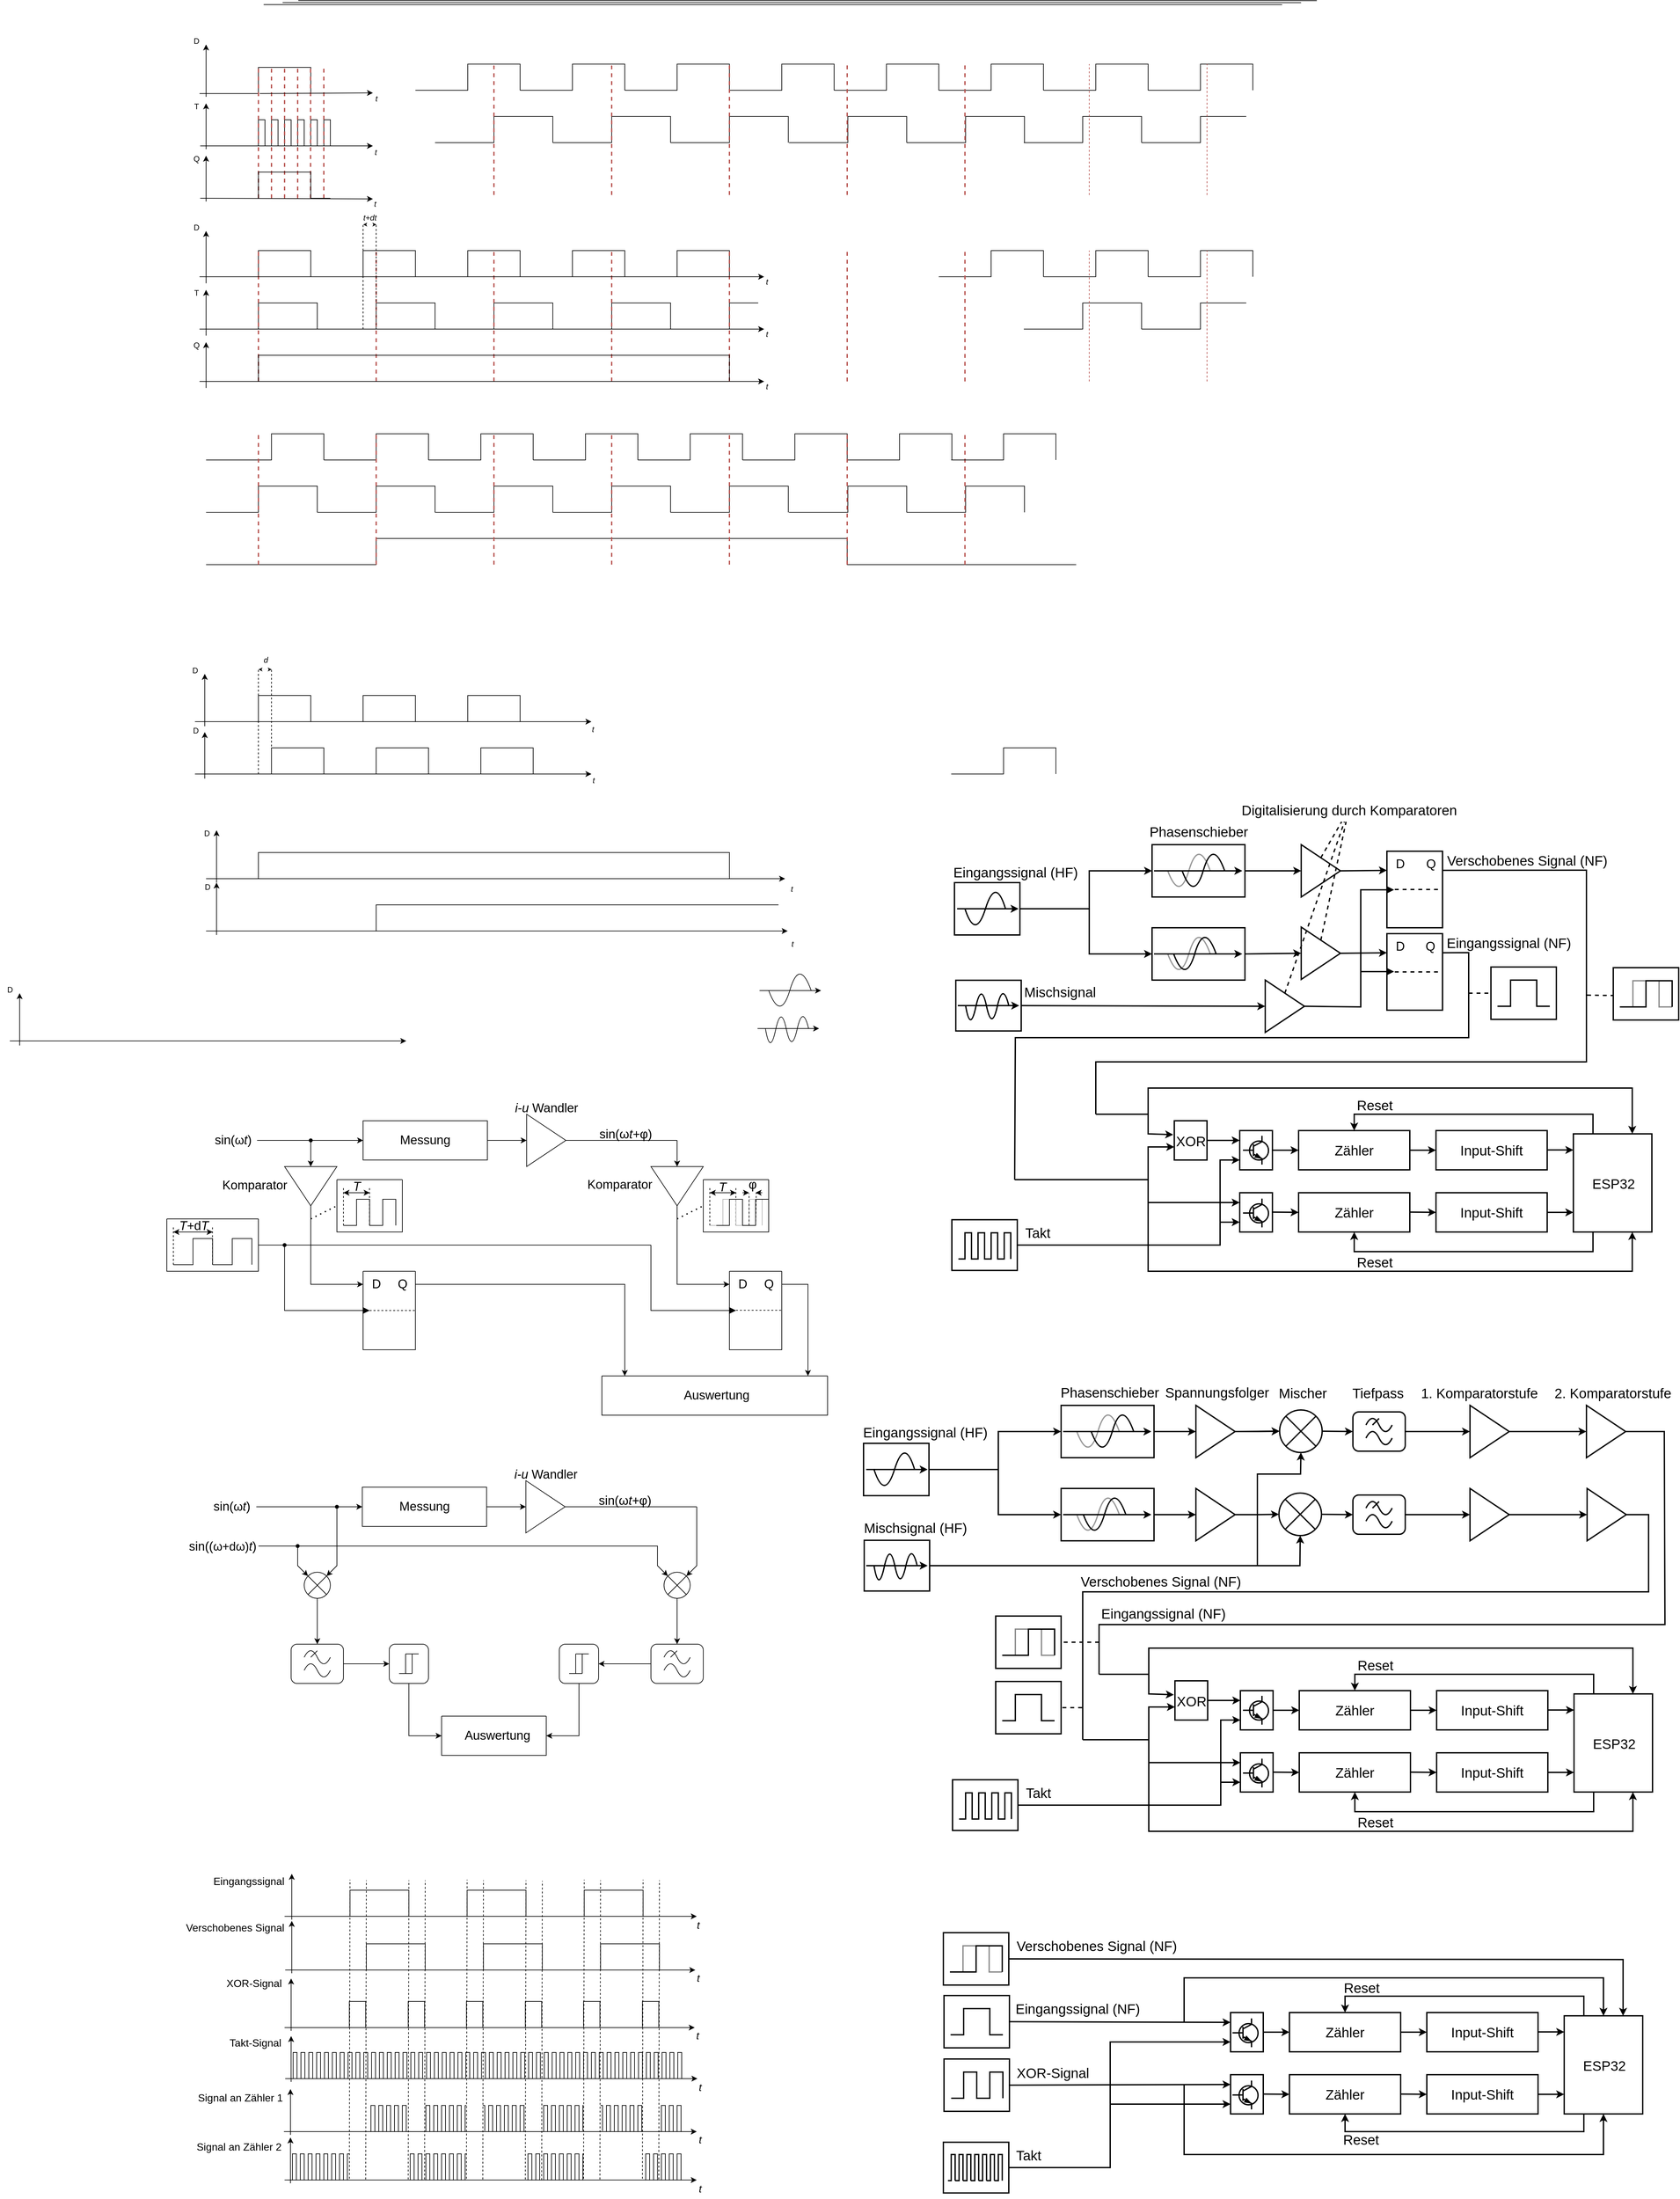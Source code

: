 <mxfile version="21.6.8" type="github">
  <diagram id="WDzS4ZiVjdlWBc4Naw3w" name="Seite-1">
    <mxGraphModel dx="1274" dy="878" grid="0" gridSize="10" guides="0" tooltips="1" connect="1" arrows="1" fold="1" page="0" pageScale="1" pageWidth="827" pageHeight="1169" math="0" shadow="0">
      <root>
        <mxCell id="0" />
        <mxCell id="1" parent="0" />
        <mxCell id="BHlSdSSyOsBv7OowoUJ_-18" value="" style="rounded=0;whiteSpace=wrap;html=1;strokeWidth=2;" parent="1" vertex="1">
          <mxGeometry x="2311" y="1256" width="100" height="80" as="geometry" />
        </mxCell>
        <mxCell id="BHlSdSSyOsBv7OowoUJ_-21" value="" style="endArrow=none;html=1;rounded=0;strokeColor=#8C8C8C;strokeWidth=2;" parent="1" edge="1">
          <mxGeometry width="50" height="50" relative="1" as="geometry">
            <mxPoint x="2321" y="1316" as="sourcePoint" />
            <mxPoint x="2401" y="1316" as="targetPoint" />
            <Array as="points">
              <mxPoint x="2341" y="1316" />
              <mxPoint x="2341" y="1276" />
              <mxPoint x="2381" y="1276" />
              <mxPoint x="2381" y="1316" />
            </Array>
          </mxGeometry>
        </mxCell>
        <mxCell id="kdA-taJ_aWkf9tYC6nDx-21" value="" style="endArrow=none;html=1;rounded=0;" parent="1" edge="1">
          <mxGeometry width="50" height="50" relative="1" as="geometry">
            <mxPoint x="150" y="200" as="sourcePoint" />
            <mxPoint x="320" y="200" as="targetPoint" />
            <Array as="points">
              <mxPoint x="240" y="200" />
              <mxPoint x="240" y="160" />
              <mxPoint x="320" y="160" />
            </Array>
          </mxGeometry>
        </mxCell>
        <mxCell id="kdA-taJ_aWkf9tYC6nDx-22" value="" style="endArrow=none;html=1;rounded=0;" parent="1" edge="1">
          <mxGeometry width="50" height="50" relative="1" as="geometry">
            <mxPoint x="320" y="200" as="sourcePoint" />
            <mxPoint x="480" y="200" as="targetPoint" />
            <Array as="points">
              <mxPoint x="400" y="200" />
              <mxPoint x="400" y="160" />
              <mxPoint x="480" y="160" />
            </Array>
          </mxGeometry>
        </mxCell>
        <mxCell id="kdA-taJ_aWkf9tYC6nDx-23" value="" style="endArrow=none;html=1;rounded=0;" parent="1" edge="1">
          <mxGeometry width="50" height="50" relative="1" as="geometry">
            <mxPoint x="480" y="200" as="sourcePoint" />
            <mxPoint x="640" y="200" as="targetPoint" />
            <Array as="points">
              <mxPoint x="560" y="200" />
              <mxPoint x="560" y="160" />
              <mxPoint x="640" y="160" />
            </Array>
          </mxGeometry>
        </mxCell>
        <mxCell id="kdA-taJ_aWkf9tYC6nDx-24" value="" style="endArrow=none;html=1;rounded=0;" parent="1" edge="1">
          <mxGeometry width="50" height="50" relative="1" as="geometry">
            <mxPoint x="640" y="200" as="sourcePoint" />
            <mxPoint x="800" y="200" as="targetPoint" />
            <Array as="points">
              <mxPoint x="720" y="200" />
              <mxPoint x="720" y="160" />
              <mxPoint x="800" y="160" />
            </Array>
          </mxGeometry>
        </mxCell>
        <mxCell id="kdA-taJ_aWkf9tYC6nDx-25" value="" style="endArrow=none;html=1;rounded=0;" parent="1" edge="1">
          <mxGeometry width="50" height="50" relative="1" as="geometry">
            <mxPoint x="800" y="200" as="sourcePoint" />
            <mxPoint x="960" y="200" as="targetPoint" />
            <Array as="points">
              <mxPoint x="880" y="200" />
              <mxPoint x="880" y="160" />
              <mxPoint x="960" y="160" />
            </Array>
          </mxGeometry>
        </mxCell>
        <mxCell id="kdA-taJ_aWkf9tYC6nDx-31" value="" style="endArrow=none;html=1;rounded=0;" parent="1" edge="1">
          <mxGeometry width="50" height="50" relative="1" as="geometry">
            <mxPoint x="150" y="280" as="sourcePoint" />
            <mxPoint x="330" y="280" as="targetPoint" />
            <Array as="points">
              <mxPoint x="240" y="280" />
              <mxPoint x="240" y="240" />
              <mxPoint x="330" y="240" />
            </Array>
          </mxGeometry>
        </mxCell>
        <mxCell id="kdA-taJ_aWkf9tYC6nDx-32" value="" style="endArrow=none;html=1;rounded=0;" parent="1" edge="1">
          <mxGeometry width="50" height="50" relative="1" as="geometry">
            <mxPoint x="330" y="280" as="sourcePoint" />
            <mxPoint x="510" y="280" as="targetPoint" />
            <Array as="points">
              <mxPoint x="420" y="280" />
              <mxPoint x="420" y="240" />
              <mxPoint x="510" y="240" />
            </Array>
          </mxGeometry>
        </mxCell>
        <mxCell id="kdA-taJ_aWkf9tYC6nDx-33" value="" style="endArrow=none;html=1;rounded=0;" parent="1" edge="1">
          <mxGeometry width="50" height="50" relative="1" as="geometry">
            <mxPoint x="510" y="280" as="sourcePoint" />
            <mxPoint x="690" y="280" as="targetPoint" />
            <Array as="points">
              <mxPoint x="600" y="280" />
              <mxPoint x="600" y="240" />
              <mxPoint x="690" y="240" />
            </Array>
          </mxGeometry>
        </mxCell>
        <mxCell id="kdA-taJ_aWkf9tYC6nDx-34" value="" style="endArrow=none;html=1;rounded=0;" parent="1" edge="1">
          <mxGeometry width="50" height="50" relative="1" as="geometry">
            <mxPoint x="690" y="280" as="sourcePoint" />
            <mxPoint x="870" y="280" as="targetPoint" />
            <Array as="points">
              <mxPoint x="780" y="280" />
              <mxPoint x="780" y="240" />
              <mxPoint x="870" y="240" />
            </Array>
          </mxGeometry>
        </mxCell>
        <mxCell id="kdA-taJ_aWkf9tYC6nDx-35" value="" style="endArrow=none;html=1;rounded=0;" parent="1" edge="1">
          <mxGeometry width="50" height="50" relative="1" as="geometry">
            <mxPoint x="870" y="280" as="sourcePoint" />
            <mxPoint x="1004" y="240" as="targetPoint" />
            <Array as="points">
              <mxPoint x="960" y="280" />
              <mxPoint x="960" y="240" />
              <mxPoint x="992" y="240" />
            </Array>
          </mxGeometry>
        </mxCell>
        <mxCell id="kdA-taJ_aWkf9tYC6nDx-38" value="" style="endArrow=none;html=1;rounded=0;" parent="1" edge="1">
          <mxGeometry width="50" height="50" relative="1" as="geometry">
            <mxPoint x="1280" y="200" as="sourcePoint" />
            <mxPoint x="1440" y="200" as="targetPoint" />
            <Array as="points">
              <mxPoint x="1360" y="200" />
              <mxPoint x="1360" y="160" />
              <mxPoint x="1440" y="160" />
            </Array>
          </mxGeometry>
        </mxCell>
        <mxCell id="kdA-taJ_aWkf9tYC6nDx-39" value="" style="endArrow=none;html=1;rounded=0;" parent="1" edge="1">
          <mxGeometry width="50" height="50" relative="1" as="geometry">
            <mxPoint x="1440" y="200" as="sourcePoint" />
            <mxPoint x="1600" y="200" as="targetPoint" />
            <Array as="points">
              <mxPoint x="1520" y="200" />
              <mxPoint x="1520" y="160" />
              <mxPoint x="1600" y="160" />
            </Array>
          </mxGeometry>
        </mxCell>
        <mxCell id="kdA-taJ_aWkf9tYC6nDx-46" value="" style="endArrow=none;html=1;rounded=0;" parent="1" edge="1">
          <mxGeometry width="50" height="50" relative="1" as="geometry">
            <mxPoint x="1410" y="280" as="sourcePoint" />
            <mxPoint x="1590" y="280" as="targetPoint" />
            <Array as="points">
              <mxPoint x="1500" y="280" />
              <mxPoint x="1500" y="240" />
              <mxPoint x="1590" y="240" />
            </Array>
          </mxGeometry>
        </mxCell>
        <mxCell id="kdA-taJ_aWkf9tYC6nDx-48" value="" style="endArrow=none;dashed=1;html=1;rounded=0;fillColor=#f8cecc;strokeColor=#b85450;strokeWidth=2;" parent="1" edge="1">
          <mxGeometry width="50" height="50" relative="1" as="geometry">
            <mxPoint x="240" y="360" as="sourcePoint" />
            <mxPoint x="240" y="160" as="targetPoint" />
          </mxGeometry>
        </mxCell>
        <mxCell id="kdA-taJ_aWkf9tYC6nDx-49" value="" style="endArrow=none;html=1;rounded=0;" parent="1" edge="1">
          <mxGeometry width="50" height="50" relative="1" as="geometry">
            <mxPoint x="1600" y="200" as="sourcePoint" />
            <mxPoint x="1760" y="200" as="targetPoint" />
            <Array as="points">
              <mxPoint x="1680" y="200" />
              <mxPoint x="1680" y="160" />
              <mxPoint x="1760" y="160" />
            </Array>
          </mxGeometry>
        </mxCell>
        <mxCell id="kdA-taJ_aWkf9tYC6nDx-50" value="" style="endArrow=none;html=1;rounded=0;" parent="1" edge="1">
          <mxGeometry width="50" height="50" relative="1" as="geometry">
            <mxPoint x="1590" y="280" as="sourcePoint" />
            <mxPoint x="1750" y="240" as="targetPoint" />
            <Array as="points">
              <mxPoint x="1680" y="280" />
              <mxPoint x="1680" y="240" />
              <mxPoint x="1720" y="240" />
            </Array>
          </mxGeometry>
        </mxCell>
        <mxCell id="kdA-taJ_aWkf9tYC6nDx-51" value="" style="endArrow=none;dashed=1;html=1;rounded=0;fillColor=#f8cecc;strokeColor=#b85450;strokeWidth=2;" parent="1" edge="1">
          <mxGeometry width="50" height="50" relative="1" as="geometry">
            <mxPoint x="420" y="360" as="sourcePoint" />
            <mxPoint x="420" y="160" as="targetPoint" />
          </mxGeometry>
        </mxCell>
        <mxCell id="kdA-taJ_aWkf9tYC6nDx-52" value="" style="endArrow=none;dashed=1;html=1;rounded=0;fillColor=#f8cecc;strokeColor=#b85450;strokeWidth=2;" parent="1" edge="1">
          <mxGeometry width="50" height="50" relative="1" as="geometry">
            <mxPoint x="600" y="360" as="sourcePoint" />
            <mxPoint x="600" y="160" as="targetPoint" />
          </mxGeometry>
        </mxCell>
        <mxCell id="kdA-taJ_aWkf9tYC6nDx-53" value="" style="endArrow=none;dashed=1;html=1;rounded=0;fillColor=#f8cecc;strokeColor=#b85450;strokeWidth=2;" parent="1" edge="1">
          <mxGeometry width="50" height="50" relative="1" as="geometry">
            <mxPoint x="780" y="360" as="sourcePoint" />
            <mxPoint x="780" y="160" as="targetPoint" />
          </mxGeometry>
        </mxCell>
        <mxCell id="kdA-taJ_aWkf9tYC6nDx-54" value="" style="endArrow=none;dashed=1;html=1;rounded=0;fillColor=#f8cecc;strokeColor=#b85450;strokeWidth=2;" parent="1" edge="1">
          <mxGeometry width="50" height="50" relative="1" as="geometry">
            <mxPoint x="960" y="360" as="sourcePoint" />
            <mxPoint x="960" y="160" as="targetPoint" />
          </mxGeometry>
        </mxCell>
        <mxCell id="gFEzy7Q-jeZhdHL1lZaV-1" value="" style="endArrow=classic;startArrow=classic;html=1;rounded=0;strokeWidth=0;fontStyle=1" parent="1" edge="1">
          <mxGeometry width="50" height="50" relative="1" as="geometry">
            <mxPoint x="400" y="120" as="sourcePoint" />
            <mxPoint x="420" y="120" as="targetPoint" />
            <Array as="points">
              <mxPoint x="404" y="120" />
            </Array>
          </mxGeometry>
        </mxCell>
        <mxCell id="gFEzy7Q-jeZhdHL1lZaV-6" value="" style="endArrow=none;dashed=1;html=1;rounded=0;strokeWidth=1;" parent="1" edge="1">
          <mxGeometry width="50" height="50" relative="1" as="geometry">
            <mxPoint x="400" y="280" as="sourcePoint" />
            <mxPoint x="400" y="120" as="targetPoint" />
          </mxGeometry>
        </mxCell>
        <mxCell id="gFEzy7Q-jeZhdHL1lZaV-7" value="" style="endArrow=none;dashed=1;html=1;rounded=0;strokeWidth=1;" parent="1" edge="1">
          <mxGeometry width="50" height="50" relative="1" as="geometry">
            <mxPoint x="420" y="280" as="sourcePoint" />
            <mxPoint x="420" y="120" as="targetPoint" />
          </mxGeometry>
        </mxCell>
        <mxCell id="gFEzy7Q-jeZhdHL1lZaV-8" value="" style="endArrow=none;html=1;rounded=0;" parent="1" edge="1">
          <mxGeometry width="50" height="50" relative="1" as="geometry">
            <mxPoint x="160" y="480" as="sourcePoint" />
            <mxPoint x="340" y="480" as="targetPoint" />
            <Array as="points">
              <mxPoint x="260" y="480" />
              <mxPoint x="260" y="440" />
              <mxPoint x="340" y="440" />
            </Array>
          </mxGeometry>
        </mxCell>
        <mxCell id="gFEzy7Q-jeZhdHL1lZaV-9" value="" style="endArrow=none;dashed=1;html=1;rounded=0;fillColor=#f8cecc;strokeColor=#b85450;strokeWidth=2;" parent="1" edge="1">
          <mxGeometry width="50" height="50" relative="1" as="geometry">
            <mxPoint x="1140" y="360" as="sourcePoint" />
            <mxPoint x="1140" y="160" as="targetPoint" />
          </mxGeometry>
        </mxCell>
        <mxCell id="gFEzy7Q-jeZhdHL1lZaV-10" value="" style="endArrow=none;dashed=1;html=1;rounded=0;fillColor=#f8cecc;strokeColor=#b85450;strokeWidth=2;" parent="1" edge="1">
          <mxGeometry width="50" height="50" relative="1" as="geometry">
            <mxPoint x="1320" y="360" as="sourcePoint" />
            <mxPoint x="1320" y="160" as="targetPoint" />
          </mxGeometry>
        </mxCell>
        <mxCell id="gFEzy7Q-jeZhdHL1lZaV-11" value="" style="endArrow=none;dashed=1;html=1;rounded=0;fillColor=#f8cecc;strokeColor=#b85450;" parent="1" edge="1">
          <mxGeometry width="50" height="50" relative="1" as="geometry">
            <mxPoint x="1510" y="360" as="sourcePoint" />
            <mxPoint x="1510" y="160" as="targetPoint" />
          </mxGeometry>
        </mxCell>
        <mxCell id="gFEzy7Q-jeZhdHL1lZaV-12" value="" style="endArrow=none;dashed=1;html=1;rounded=0;fillColor=#f8cecc;strokeColor=#b85450;" parent="1" edge="1">
          <mxGeometry width="50" height="50" relative="1" as="geometry">
            <mxPoint x="1690" y="360" as="sourcePoint" />
            <mxPoint x="1690" y="160" as="targetPoint" />
          </mxGeometry>
        </mxCell>
        <mxCell id="gFEzy7Q-jeZhdHL1lZaV-13" value="" style="endArrow=none;html=1;rounded=0;" parent="1" edge="1">
          <mxGeometry width="50" height="50" relative="1" as="geometry">
            <mxPoint x="340" y="480" as="sourcePoint" />
            <mxPoint x="500" y="480" as="targetPoint" />
            <Array as="points">
              <mxPoint x="420" y="480" />
              <mxPoint x="420" y="440" />
              <mxPoint x="500" y="440" />
            </Array>
          </mxGeometry>
        </mxCell>
        <mxCell id="gFEzy7Q-jeZhdHL1lZaV-14" value="" style="endArrow=none;html=1;rounded=0;" parent="1" edge="1">
          <mxGeometry width="50" height="50" relative="1" as="geometry">
            <mxPoint x="500" y="480" as="sourcePoint" />
            <mxPoint x="660" y="480" as="targetPoint" />
            <Array as="points">
              <mxPoint x="580" y="480" />
              <mxPoint x="580" y="440" />
              <mxPoint x="660" y="440" />
            </Array>
          </mxGeometry>
        </mxCell>
        <mxCell id="gFEzy7Q-jeZhdHL1lZaV-15" value="" style="endArrow=none;html=1;rounded=0;" parent="1" edge="1">
          <mxGeometry width="50" height="50" relative="1" as="geometry">
            <mxPoint x="660" y="480" as="sourcePoint" />
            <mxPoint x="820" y="480" as="targetPoint" />
            <Array as="points">
              <mxPoint x="740" y="480" />
              <mxPoint x="740" y="440" />
              <mxPoint x="820" y="440" />
            </Array>
          </mxGeometry>
        </mxCell>
        <mxCell id="gFEzy7Q-jeZhdHL1lZaV-16" value="" style="endArrow=none;html=1;rounded=0;" parent="1" edge="1">
          <mxGeometry width="50" height="50" relative="1" as="geometry">
            <mxPoint x="820" y="480" as="sourcePoint" />
            <mxPoint x="980" y="480" as="targetPoint" />
            <Array as="points">
              <mxPoint x="900" y="480" />
              <mxPoint x="900" y="440" />
              <mxPoint x="980" y="440" />
            </Array>
          </mxGeometry>
        </mxCell>
        <mxCell id="gFEzy7Q-jeZhdHL1lZaV-17" value="" style="endArrow=none;html=1;rounded=0;" parent="1" edge="1">
          <mxGeometry width="50" height="50" relative="1" as="geometry">
            <mxPoint x="980" y="480" as="sourcePoint" />
            <mxPoint x="1140" y="480" as="targetPoint" />
            <Array as="points">
              <mxPoint x="1060" y="480" />
              <mxPoint x="1060" y="440" />
              <mxPoint x="1140" y="440" />
            </Array>
          </mxGeometry>
        </mxCell>
        <mxCell id="gFEzy7Q-jeZhdHL1lZaV-18" value="" style="endArrow=none;html=1;rounded=0;" parent="1" edge="1">
          <mxGeometry width="50" height="50" relative="1" as="geometry">
            <mxPoint x="160" y="560" as="sourcePoint" />
            <mxPoint x="330" y="560" as="targetPoint" />
            <Array as="points">
              <mxPoint x="240" y="560" />
              <mxPoint x="240" y="520" />
              <mxPoint x="330" y="520" />
            </Array>
          </mxGeometry>
        </mxCell>
        <mxCell id="gFEzy7Q-jeZhdHL1lZaV-19" value="" style="endArrow=none;html=1;rounded=0;" parent="1" edge="1">
          <mxGeometry width="50" height="50" relative="1" as="geometry">
            <mxPoint x="330" y="560" as="sourcePoint" />
            <mxPoint x="510" y="560" as="targetPoint" />
            <Array as="points">
              <mxPoint x="420" y="560" />
              <mxPoint x="420" y="520" />
              <mxPoint x="510" y="520" />
            </Array>
          </mxGeometry>
        </mxCell>
        <mxCell id="gFEzy7Q-jeZhdHL1lZaV-20" value="" style="endArrow=none;html=1;rounded=0;" parent="1" edge="1">
          <mxGeometry width="50" height="50" relative="1" as="geometry">
            <mxPoint x="510" y="560" as="sourcePoint" />
            <mxPoint x="690" y="560" as="targetPoint" />
            <Array as="points">
              <mxPoint x="600" y="560" />
              <mxPoint x="600" y="520" />
              <mxPoint x="690" y="520" />
            </Array>
          </mxGeometry>
        </mxCell>
        <mxCell id="gFEzy7Q-jeZhdHL1lZaV-21" value="" style="endArrow=none;html=1;rounded=0;" parent="1" edge="1">
          <mxGeometry width="50" height="50" relative="1" as="geometry">
            <mxPoint x="690" y="560" as="sourcePoint" />
            <mxPoint x="870" y="560" as="targetPoint" />
            <Array as="points">
              <mxPoint x="780" y="560" />
              <mxPoint x="780" y="520" />
              <mxPoint x="870" y="520" />
            </Array>
          </mxGeometry>
        </mxCell>
        <mxCell id="gFEzy7Q-jeZhdHL1lZaV-22" value="" style="endArrow=none;html=1;rounded=0;" parent="1" edge="1">
          <mxGeometry width="50" height="50" relative="1" as="geometry">
            <mxPoint x="870" y="560" as="sourcePoint" />
            <mxPoint x="1050" y="560" as="targetPoint" />
            <Array as="points">
              <mxPoint x="960" y="560" />
              <mxPoint x="960" y="520" />
              <mxPoint x="1050" y="520" />
            </Array>
          </mxGeometry>
        </mxCell>
        <mxCell id="gFEzy7Q-jeZhdHL1lZaV-23" value="" style="endArrow=none;html=1;rounded=0;" parent="1" edge="1">
          <mxGeometry width="50" height="50" relative="1" as="geometry">
            <mxPoint x="1051" y="560" as="sourcePoint" />
            <mxPoint x="1231" y="560" as="targetPoint" />
            <Array as="points">
              <mxPoint x="1141" y="560" />
              <mxPoint x="1141" y="520" />
              <mxPoint x="1231" y="520" />
            </Array>
          </mxGeometry>
        </mxCell>
        <mxCell id="gFEzy7Q-jeZhdHL1lZaV-24" value="" style="endArrow=none;html=1;rounded=0;" parent="1" edge="1">
          <mxGeometry width="50" height="50" relative="1" as="geometry">
            <mxPoint x="1140" y="480" as="sourcePoint" />
            <mxPoint x="1300" y="480" as="targetPoint" />
            <Array as="points">
              <mxPoint x="1220" y="480" />
              <mxPoint x="1220" y="440" />
              <mxPoint x="1300" y="440" />
            </Array>
          </mxGeometry>
        </mxCell>
        <mxCell id="gFEzy7Q-jeZhdHL1lZaV-25" value="" style="endArrow=none;html=1;rounded=0;" parent="1" edge="1">
          <mxGeometry width="50" height="50" relative="1" as="geometry">
            <mxPoint x="1231" y="560" as="sourcePoint" />
            <mxPoint x="1411" y="560" as="targetPoint" />
            <Array as="points">
              <mxPoint x="1321" y="560" />
              <mxPoint x="1321" y="520" />
              <mxPoint x="1411" y="520" />
            </Array>
          </mxGeometry>
        </mxCell>
        <mxCell id="gFEzy7Q-jeZhdHL1lZaV-26" value="" style="endArrow=none;html=1;rounded=0;strokeWidth=1;" parent="1" edge="1">
          <mxGeometry width="50" height="50" relative="1" as="geometry">
            <mxPoint x="160" y="640" as="sourcePoint" />
            <mxPoint x="1490" y="640" as="targetPoint" />
            <Array as="points">
              <mxPoint x="240" y="640" />
              <mxPoint x="420" y="640" />
              <mxPoint x="420" y="600" />
              <mxPoint x="1140" y="600" />
              <mxPoint x="1140" y="640" />
            </Array>
          </mxGeometry>
        </mxCell>
        <mxCell id="gFEzy7Q-jeZhdHL1lZaV-27" value="" style="endArrow=none;dashed=1;html=1;rounded=0;fillColor=#f8cecc;strokeColor=#b85450;strokeWidth=2;" parent="1" edge="1">
          <mxGeometry width="50" height="50" relative="1" as="geometry">
            <mxPoint x="240" y="640" as="sourcePoint" />
            <mxPoint x="240" y="440" as="targetPoint" />
          </mxGeometry>
        </mxCell>
        <mxCell id="gFEzy7Q-jeZhdHL1lZaV-28" value="" style="endArrow=none;dashed=1;html=1;rounded=0;fillColor=#f8cecc;strokeColor=#b85450;strokeWidth=2;" parent="1" edge="1">
          <mxGeometry width="50" height="50" relative="1" as="geometry">
            <mxPoint x="420" y="640" as="sourcePoint" />
            <mxPoint x="420" y="440" as="targetPoint" />
          </mxGeometry>
        </mxCell>
        <mxCell id="gFEzy7Q-jeZhdHL1lZaV-29" value="" style="endArrow=none;dashed=1;html=1;rounded=0;fillColor=#f8cecc;strokeColor=#b85450;strokeWidth=2;" parent="1" edge="1">
          <mxGeometry width="50" height="50" relative="1" as="geometry">
            <mxPoint x="600" y="640" as="sourcePoint" />
            <mxPoint x="600" y="440" as="targetPoint" />
          </mxGeometry>
        </mxCell>
        <mxCell id="gFEzy7Q-jeZhdHL1lZaV-30" value="" style="endArrow=none;dashed=1;html=1;rounded=0;fillColor=#f8cecc;strokeColor=#b85450;strokeWidth=2;" parent="1" edge="1">
          <mxGeometry width="50" height="50" relative="1" as="geometry">
            <mxPoint x="780" y="640" as="sourcePoint" />
            <mxPoint x="780" y="440" as="targetPoint" />
          </mxGeometry>
        </mxCell>
        <mxCell id="gFEzy7Q-jeZhdHL1lZaV-31" value="" style="endArrow=none;dashed=1;html=1;rounded=0;fillColor=#f8cecc;strokeColor=#b85450;strokeWidth=2;" parent="1" edge="1">
          <mxGeometry width="50" height="50" relative="1" as="geometry">
            <mxPoint x="960" y="640" as="sourcePoint" />
            <mxPoint x="960" y="440" as="targetPoint" />
          </mxGeometry>
        </mxCell>
        <mxCell id="gFEzy7Q-jeZhdHL1lZaV-32" value="" style="endArrow=none;dashed=1;html=1;rounded=0;fillColor=#f8cecc;strokeColor=#b85450;strokeWidth=2;" parent="1" edge="1">
          <mxGeometry width="50" height="50" relative="1" as="geometry">
            <mxPoint x="1140" y="640" as="sourcePoint" />
            <mxPoint x="1140" y="440" as="targetPoint" />
          </mxGeometry>
        </mxCell>
        <mxCell id="gFEzy7Q-jeZhdHL1lZaV-33" value="" style="endArrow=none;dashed=1;html=1;rounded=0;fillColor=#f8cecc;strokeColor=#b85450;strokeWidth=2;" parent="1" edge="1">
          <mxGeometry width="50" height="50" relative="1" as="geometry">
            <mxPoint x="1320" y="640" as="sourcePoint" />
            <mxPoint x="1320" y="440" as="targetPoint" />
          </mxGeometry>
        </mxCell>
        <mxCell id="gFEzy7Q-jeZhdHL1lZaV-34" value="" style="endArrow=none;html=1;rounded=0;" parent="1" edge="1">
          <mxGeometry width="50" height="50" relative="1" as="geometry">
            <mxPoint x="1299" y="480" as="sourcePoint" />
            <mxPoint x="1459" y="480" as="targetPoint" />
            <Array as="points">
              <mxPoint x="1379" y="480" />
              <mxPoint x="1379" y="440" />
              <mxPoint x="1459" y="440" />
            </Array>
          </mxGeometry>
        </mxCell>
        <mxCell id="gFEzy7Q-jeZhdHL1lZaV-36" value="" style="endArrow=none;html=1;rounded=0;" parent="1" edge="1">
          <mxGeometry width="50" height="50" relative="1" as="geometry">
            <mxPoint x="160" y="880" as="sourcePoint" />
            <mxPoint x="320" y="880" as="targetPoint" />
            <Array as="points">
              <mxPoint x="240" y="880" />
              <mxPoint x="240" y="840" />
              <mxPoint x="320" y="840" />
            </Array>
          </mxGeometry>
        </mxCell>
        <mxCell id="gFEzy7Q-jeZhdHL1lZaV-37" value="" style="endArrow=none;html=1;rounded=0;" parent="1" edge="1">
          <mxGeometry width="50" height="50" relative="1" as="geometry">
            <mxPoint x="320" y="880" as="sourcePoint" />
            <mxPoint x="480" y="880" as="targetPoint" />
            <Array as="points">
              <mxPoint x="400" y="880" />
              <mxPoint x="400" y="840" />
              <mxPoint x="480" y="840" />
            </Array>
          </mxGeometry>
        </mxCell>
        <mxCell id="gFEzy7Q-jeZhdHL1lZaV-38" value="" style="endArrow=none;html=1;rounded=0;" parent="1" edge="1">
          <mxGeometry width="50" height="50" relative="1" as="geometry">
            <mxPoint x="480" y="880" as="sourcePoint" />
            <mxPoint x="640" y="880" as="targetPoint" />
            <Array as="points">
              <mxPoint x="560" y="880" />
              <mxPoint x="560" y="840" />
              <mxPoint x="640" y="840" />
            </Array>
          </mxGeometry>
        </mxCell>
        <mxCell id="gFEzy7Q-jeZhdHL1lZaV-49" value="" style="endArrow=none;html=1;rounded=0;" parent="1" edge="1">
          <mxGeometry width="50" height="50" relative="1" as="geometry">
            <mxPoint x="160" y="960" as="sourcePoint" />
            <mxPoint x="340" y="960" as="targetPoint" />
            <Array as="points">
              <mxPoint x="260" y="960" />
              <mxPoint x="260" y="920" />
              <mxPoint x="340" y="920" />
            </Array>
          </mxGeometry>
        </mxCell>
        <mxCell id="gFEzy7Q-jeZhdHL1lZaV-50" value="" style="endArrow=none;html=1;rounded=0;" parent="1" edge="1">
          <mxGeometry width="50" height="50" relative="1" as="geometry">
            <mxPoint x="340" y="960" as="sourcePoint" />
            <mxPoint x="500" y="960" as="targetPoint" />
            <Array as="points">
              <mxPoint x="420" y="960" />
              <mxPoint x="420" y="920" />
              <mxPoint x="500" y="920" />
            </Array>
          </mxGeometry>
        </mxCell>
        <mxCell id="gFEzy7Q-jeZhdHL1lZaV-51" value="" style="endArrow=none;html=1;rounded=0;" parent="1" edge="1">
          <mxGeometry width="50" height="50" relative="1" as="geometry">
            <mxPoint x="500" y="960" as="sourcePoint" />
            <mxPoint x="660" y="960" as="targetPoint" />
            <Array as="points">
              <mxPoint x="580" y="960" />
              <mxPoint x="580" y="920" />
              <mxPoint x="660" y="920" />
            </Array>
          </mxGeometry>
        </mxCell>
        <mxCell id="gFEzy7Q-jeZhdHL1lZaV-56" value="" style="endArrow=none;html=1;rounded=0;" parent="1" edge="1">
          <mxGeometry width="50" height="50" relative="1" as="geometry">
            <mxPoint x="1299" y="960" as="sourcePoint" />
            <mxPoint x="1459" y="960" as="targetPoint" />
            <Array as="points">
              <mxPoint x="1379" y="960" />
              <mxPoint x="1379" y="920" />
              <mxPoint x="1459" y="920" />
            </Array>
          </mxGeometry>
        </mxCell>
        <mxCell id="gFEzy7Q-jeZhdHL1lZaV-57" value="" style="endArrow=none;dashed=1;html=1;rounded=0;strokeWidth=1;" parent="1" edge="1">
          <mxGeometry width="50" height="50" relative="1" as="geometry">
            <mxPoint x="240" y="960" as="sourcePoint" />
            <mxPoint x="240" y="800" as="targetPoint" />
          </mxGeometry>
        </mxCell>
        <mxCell id="gFEzy7Q-jeZhdHL1lZaV-66" value="" style="endArrow=none;dashed=1;html=1;rounded=0;strokeWidth=1;" parent="1" edge="1">
          <mxGeometry width="50" height="50" relative="1" as="geometry">
            <mxPoint x="260" y="960" as="sourcePoint" />
            <mxPoint x="260" y="800" as="targetPoint" />
          </mxGeometry>
        </mxCell>
        <mxCell id="gFEzy7Q-jeZhdHL1lZaV-69" value="" style="endArrow=classic;startArrow=classic;html=1;rounded=0;strokeWidth=0;" parent="1" edge="1">
          <mxGeometry width="50" height="50" relative="1" as="geometry">
            <mxPoint x="240" y="800" as="sourcePoint" />
            <mxPoint x="260" y="800" as="targetPoint" />
            <Array as="points">
              <mxPoint x="250" y="800" />
            </Array>
          </mxGeometry>
        </mxCell>
        <mxCell id="gFEzy7Q-jeZhdHL1lZaV-70" value="" style="endArrow=none;html=1;rounded=0;" parent="1" edge="1">
          <mxGeometry width="50" height="50" relative="1" as="geometry">
            <mxPoint x="160" y="1120" as="sourcePoint" />
            <mxPoint x="1034" y="1120" as="targetPoint" />
            <Array as="points">
              <mxPoint x="240" y="1120" />
              <mxPoint x="240" y="1080" />
              <mxPoint x="960" y="1080" />
              <mxPoint x="960" y="1120" />
            </Array>
          </mxGeometry>
        </mxCell>
        <mxCell id="gFEzy7Q-jeZhdHL1lZaV-71" value="" style="endArrow=none;html=1;rounded=0;strokeWidth=1;" parent="1" edge="1">
          <mxGeometry width="50" height="50" relative="1" as="geometry">
            <mxPoint x="160" y="1200" as="sourcePoint" />
            <mxPoint x="1035" y="1160" as="targetPoint" />
            <Array as="points">
              <mxPoint x="240" y="1200" />
              <mxPoint x="420" y="1200" />
              <mxPoint x="420" y="1160" />
              <mxPoint x="704" y="1160" />
              <mxPoint x="802" y="1160" />
              <mxPoint x="892" y="1160" />
            </Array>
          </mxGeometry>
        </mxCell>
        <mxCell id="34TBfXtCDEXkfYJ-5ulG-4" value="" style="endArrow=classic;html=1;rounded=0;" parent="1" edge="1">
          <mxGeometry width="50" height="50" relative="1" as="geometry">
            <mxPoint x="160" y="210" as="sourcePoint" />
            <mxPoint x="160" y="130" as="targetPoint" />
          </mxGeometry>
        </mxCell>
        <mxCell id="34TBfXtCDEXkfYJ-5ulG-5" value="D" style="text;html=1;align=center;verticalAlign=middle;resizable=0;points=[];autosize=1;strokeColor=none;fillColor=none;" parent="1" vertex="1">
          <mxGeometry x="130" y="110" width="30" height="30" as="geometry" />
        </mxCell>
        <mxCell id="34TBfXtCDEXkfYJ-5ulG-6" value="T" style="text;html=1;align=center;verticalAlign=middle;resizable=0;points=[];autosize=1;strokeColor=none;fillColor=none;" parent="1" vertex="1">
          <mxGeometry x="130" y="210" width="30" height="30" as="geometry" />
        </mxCell>
        <mxCell id="34TBfXtCDEXkfYJ-5ulG-7" value="" style="endArrow=classic;html=1;rounded=0;" parent="1" edge="1">
          <mxGeometry width="50" height="50" relative="1" as="geometry">
            <mxPoint x="160" y="290" as="sourcePoint" />
            <mxPoint x="160" y="220" as="targetPoint" />
          </mxGeometry>
        </mxCell>
        <mxCell id="34TBfXtCDEXkfYJ-5ulG-8" value="" style="endArrow=classic;html=1;rounded=0;" parent="1" edge="1">
          <mxGeometry width="50" height="50" relative="1" as="geometry">
            <mxPoint x="160" y="370" as="sourcePoint" />
            <mxPoint x="160" y="300" as="targetPoint" />
          </mxGeometry>
        </mxCell>
        <mxCell id="34TBfXtCDEXkfYJ-5ulG-9" value="Q" style="text;html=1;align=center;verticalAlign=middle;resizable=0;points=[];autosize=1;strokeColor=none;fillColor=none;" parent="1" vertex="1">
          <mxGeometry x="130" y="290" width="30" height="30" as="geometry" />
        </mxCell>
        <mxCell id="34TBfXtCDEXkfYJ-5ulG-14" value="&lt;i&gt;t+dt&lt;/i&gt;" style="text;html=1;align=center;verticalAlign=middle;resizable=0;points=[];autosize=1;strokeColor=none;fillColor=none;" parent="1" vertex="1">
          <mxGeometry x="391" y="97" width="38" height="26" as="geometry" />
        </mxCell>
        <mxCell id="34TBfXtCDEXkfYJ-5ulG-16" value="&lt;font style=&quot;font-size: 19px;&quot;&gt;Messung&lt;/font&gt;" style="rounded=0;whiteSpace=wrap;html=1;" parent="1" vertex="1">
          <mxGeometry x="400" y="1490" width="190" height="60" as="geometry" />
        </mxCell>
        <mxCell id="34TBfXtCDEXkfYJ-5ulG-19" style="edgeStyle=orthogonalEdgeStyle;rounded=0;orthogonalLoop=1;jettySize=auto;html=1;entryX=0;entryY=0.5;entryDx=0;entryDy=0;fontSize=19;" parent="1" source="34TBfXtCDEXkfYJ-5ulG-17" target="34TBfXtCDEXkfYJ-5ulG-16" edge="1">
          <mxGeometry relative="1" as="geometry" />
        </mxCell>
        <mxCell id="34TBfXtCDEXkfYJ-5ulG-17" value="sin(&lt;span style=&quot;background-color: rgb(255, 255, 255); font-family: Verdana, sans-serif; text-align: start;&quot;&gt;&lt;font style=&quot;font-size: 18px;&quot;&gt;ω&lt;/font&gt;&lt;/span&gt;&lt;i&gt;t&lt;/i&gt;)" style="text;html=1;align=center;verticalAlign=middle;resizable=0;points=[];autosize=1;strokeColor=none;fillColor=none;fontSize=19;" parent="1" vertex="1">
          <mxGeometry x="163" y="1502" width="75" height="36" as="geometry" />
        </mxCell>
        <mxCell id="34TBfXtCDEXkfYJ-5ulG-20" value="" style="endArrow=classic;html=1;rounded=0;fontSize=19;exitX=1;exitY=0.5;exitDx=0;exitDy=0;" parent="1" source="34TBfXtCDEXkfYJ-5ulG-16" target="34TBfXtCDEXkfYJ-5ulG-21" edge="1">
          <mxGeometry width="50" height="50" relative="1" as="geometry">
            <mxPoint x="640" y="1510" as="sourcePoint" />
            <mxPoint x="680" y="1520" as="targetPoint" />
          </mxGeometry>
        </mxCell>
        <mxCell id="34TBfXtCDEXkfYJ-5ulG-21" value="" style="triangle;whiteSpace=wrap;html=1;fontSize=19;" parent="1" vertex="1">
          <mxGeometry x="650" y="1480" width="60" height="80" as="geometry" />
        </mxCell>
        <mxCell id="34TBfXtCDEXkfYJ-5ulG-22" value="&lt;i&gt;i&lt;/i&gt;-&lt;i&gt;u&lt;/i&gt; Wandler" style="text;html=1;align=center;verticalAlign=middle;resizable=0;points=[];autosize=1;strokeColor=none;fillColor=none;fontSize=19;" parent="1" vertex="1">
          <mxGeometry x="623" y="1453" width="114" height="35" as="geometry" />
        </mxCell>
        <mxCell id="34TBfXtCDEXkfYJ-5ulG-24" value="sin(ω&lt;i&gt;t+&lt;/i&gt;φ)" style="text;html=1;align=center;verticalAlign=middle;resizable=0;points=[];autosize=1;strokeColor=none;fillColor=none;fontSize=19;" parent="1" vertex="1">
          <mxGeometry x="752" y="1493" width="98" height="35" as="geometry" />
        </mxCell>
        <mxCell id="34TBfXtCDEXkfYJ-5ulG-25" value="" style="endArrow=classic;html=1;rounded=0;fontSize=19;entryX=0;entryY=0.5;entryDx=0;entryDy=0;" parent="1" target="34TBfXtCDEXkfYJ-5ulG-26" edge="1">
          <mxGeometry width="50" height="50" relative="1" as="geometry">
            <mxPoint x="320" y="1520" as="sourcePoint" />
            <mxPoint x="320" y="1590" as="targetPoint" />
          </mxGeometry>
        </mxCell>
        <mxCell id="34TBfXtCDEXkfYJ-5ulG-26" value="" style="triangle;whiteSpace=wrap;html=1;fontSize=19;direction=south;" parent="1" vertex="1">
          <mxGeometry x="280" y="1560" width="80" height="60" as="geometry" />
        </mxCell>
        <mxCell id="34TBfXtCDEXkfYJ-5ulG-27" value="" style="endArrow=none;html=1;rounded=0;fontSize=19;" parent="1" edge="1">
          <mxGeometry width="50" height="50" relative="1" as="geometry">
            <mxPoint x="710" y="1520" as="sourcePoint" />
            <mxPoint x="880" y="1520" as="targetPoint" />
          </mxGeometry>
        </mxCell>
        <mxCell id="34TBfXtCDEXkfYJ-5ulG-28" value="" style="endArrow=classic;html=1;rounded=0;fontSize=19;startArrow=none;" parent="1" source="34TBfXtCDEXkfYJ-5ulG-29" edge="1">
          <mxGeometry width="50" height="50" relative="1" as="geometry">
            <mxPoint x="880" y="1520" as="sourcePoint" />
            <mxPoint x="880" y="1600" as="targetPoint" />
          </mxGeometry>
        </mxCell>
        <mxCell id="34TBfXtCDEXkfYJ-5ulG-30" value="" style="swimlane;startSize=0;fontSize=19;" parent="1" vertex="1">
          <mxGeometry x="400" y="1720" width="80" height="120" as="geometry">
            <mxRectangle x="324" y="1710" width="50" height="40" as="alternateBounds" />
          </mxGeometry>
        </mxCell>
        <mxCell id="34TBfXtCDEXkfYJ-5ulG-36" value="D" style="text;html=1;align=center;verticalAlign=middle;resizable=0;points=[];autosize=1;strokeColor=none;fillColor=none;fontSize=19;" parent="34TBfXtCDEXkfYJ-5ulG-30" vertex="1">
          <mxGeometry width="40" height="40" as="geometry" />
        </mxCell>
        <mxCell id="34TBfXtCDEXkfYJ-5ulG-53" value="Q" style="text;html=1;align=center;verticalAlign=middle;resizable=0;points=[];autosize=1;strokeColor=none;fillColor=none;fontSize=19;" parent="34TBfXtCDEXkfYJ-5ulG-30" vertex="1">
          <mxGeometry x="40" width="40" height="40" as="geometry" />
        </mxCell>
        <mxCell id="34TBfXtCDEXkfYJ-5ulG-33" value="" style="swimlane;startSize=0;fontSize=19;" parent="1" vertex="1">
          <mxGeometry x="960" y="1720" width="80" height="120" as="geometry">
            <mxRectangle x="324" y="1710" width="50" height="40" as="alternateBounds" />
          </mxGeometry>
        </mxCell>
        <mxCell id="34TBfXtCDEXkfYJ-5ulG-54" value="Q" style="text;html=1;align=center;verticalAlign=middle;resizable=0;points=[];autosize=1;strokeColor=none;fillColor=none;fontSize=19;" parent="34TBfXtCDEXkfYJ-5ulG-33" vertex="1">
          <mxGeometry x="40" width="40" height="40" as="geometry" />
        </mxCell>
        <mxCell id="34TBfXtCDEXkfYJ-5ulG-37" value="D" style="text;html=1;align=center;verticalAlign=middle;resizable=0;points=[];autosize=1;strokeColor=none;fillColor=none;fontSize=19;" parent="34TBfXtCDEXkfYJ-5ulG-33" vertex="1">
          <mxGeometry width="40" height="40" as="geometry" />
        </mxCell>
        <mxCell id="34TBfXtCDEXkfYJ-5ulG-47" value="" style="endArrow=none;dashed=1;html=1;rounded=0;fontSize=19;entryX=1;entryY=0.5;entryDx=0;entryDy=0;" parent="34TBfXtCDEXkfYJ-5ulG-33" edge="1">
          <mxGeometry width="50" height="50" relative="1" as="geometry">
            <mxPoint x="10" y="59.58" as="sourcePoint" />
            <mxPoint x="80" y="59.58" as="targetPoint" />
          </mxGeometry>
        </mxCell>
        <mxCell id="34TBfXtCDEXkfYJ-5ulG-34" value="" style="edgeStyle=segmentEdgeStyle;endArrow=block;html=1;curved=0;rounded=0;endSize=8;startSize=8;fontSize=19;endFill=1;startArrow=none;" parent="1" source="34TBfXtCDEXkfYJ-5ulG-48" edge="1">
          <mxGeometry width="50" height="50" relative="1" as="geometry">
            <mxPoint x="290" y="1680" as="sourcePoint" />
            <mxPoint x="410" y="1780" as="targetPoint" />
            <Array as="points">
              <mxPoint x="280" y="1680" />
              <mxPoint x="280" y="1780" />
            </Array>
          </mxGeometry>
        </mxCell>
        <mxCell id="34TBfXtCDEXkfYJ-5ulG-35" value="" style="edgeStyle=segmentEdgeStyle;endArrow=block;html=1;curved=0;rounded=0;endSize=8;startSize=8;fontSize=19;endFill=1;" parent="1" edge="1">
          <mxGeometry width="50" height="50" relative="1" as="geometry">
            <mxPoint x="840" y="1680" as="sourcePoint" />
            <mxPoint x="970" y="1780" as="targetPoint" />
            <Array as="points">
              <mxPoint x="840" y="1780" />
            </Array>
          </mxGeometry>
        </mxCell>
        <mxCell id="34TBfXtCDEXkfYJ-5ulG-38" value="" style="endArrow=classic;html=1;rounded=0;fontSize=19;endFill=1;entryX=0;entryY=0.5;entryDx=0;entryDy=0;" parent="1" target="34TBfXtCDEXkfYJ-5ulG-29" edge="1">
          <mxGeometry width="50" height="50" relative="1" as="geometry">
            <mxPoint x="880" y="1520" as="sourcePoint" />
            <mxPoint x="980" y="1560" as="targetPoint" />
          </mxGeometry>
        </mxCell>
        <mxCell id="34TBfXtCDEXkfYJ-5ulG-29" value="" style="triangle;whiteSpace=wrap;html=1;fontSize=19;direction=south;" parent="1" vertex="1">
          <mxGeometry x="840" y="1560" width="80" height="60" as="geometry" />
        </mxCell>
        <mxCell id="34TBfXtCDEXkfYJ-5ulG-40" value="" style="endArrow=none;html=1;rounded=0;fontSize=19;startArrow=none;" parent="1" source="34TBfXtCDEXkfYJ-5ulG-48" edge="1">
          <mxGeometry width="50" height="50" relative="1" as="geometry">
            <mxPoint x="240" y="1680" as="sourcePoint" />
            <mxPoint x="840" y="1680" as="targetPoint" />
          </mxGeometry>
        </mxCell>
        <mxCell id="34TBfXtCDEXkfYJ-5ulG-44" value="" style="endArrow=classic;html=1;rounded=0;fontSize=19;exitX=1;exitY=0.5;exitDx=0;exitDy=0;endFill=1;" parent="1" source="34TBfXtCDEXkfYJ-5ulG-26" edge="1">
          <mxGeometry width="50" height="50" relative="1" as="geometry">
            <mxPoint x="530" y="1760" as="sourcePoint" />
            <mxPoint x="400" y="1740" as="targetPoint" />
            <Array as="points">
              <mxPoint x="320" y="1740" />
            </Array>
          </mxGeometry>
        </mxCell>
        <mxCell id="34TBfXtCDEXkfYJ-5ulG-45" value="" style="endArrow=classic;html=1;rounded=0;fontSize=19;exitX=1;exitY=0.5;exitDx=0;exitDy=0;endFill=1;" parent="1" edge="1">
          <mxGeometry width="50" height="50" relative="1" as="geometry">
            <mxPoint x="880" y="1620" as="sourcePoint" />
            <mxPoint x="960" y="1740" as="targetPoint" />
            <Array as="points">
              <mxPoint x="880" y="1740" />
            </Array>
          </mxGeometry>
        </mxCell>
        <mxCell id="34TBfXtCDEXkfYJ-5ulG-46" value="" style="endArrow=none;dashed=1;html=1;rounded=0;fontSize=19;entryX=1;entryY=0.5;entryDx=0;entryDy=0;" parent="1" target="34TBfXtCDEXkfYJ-5ulG-30" edge="1">
          <mxGeometry width="50" height="50" relative="1" as="geometry">
            <mxPoint x="410" y="1780" as="sourcePoint" />
            <mxPoint x="550" y="1710" as="targetPoint" />
          </mxGeometry>
        </mxCell>
        <mxCell id="34TBfXtCDEXkfYJ-5ulG-49" value="" style="edgeStyle=segmentEdgeStyle;endArrow=none;html=1;curved=0;rounded=0;endSize=8;startSize=8;fontSize=19;endFill=1;" parent="1" target="34TBfXtCDEXkfYJ-5ulG-48" edge="1">
          <mxGeometry width="50" height="50" relative="1" as="geometry">
            <mxPoint x="290" y="1680" as="sourcePoint" />
            <mxPoint x="410" y="1780" as="targetPoint" />
            <Array as="points" />
          </mxGeometry>
        </mxCell>
        <mxCell id="34TBfXtCDEXkfYJ-5ulG-50" value="" style="endArrow=none;html=1;rounded=0;fontSize=19;" parent="1" target="34TBfXtCDEXkfYJ-5ulG-48" edge="1">
          <mxGeometry width="50" height="50" relative="1" as="geometry">
            <mxPoint x="240" y="1680" as="sourcePoint" />
            <mxPoint x="880" y="1680" as="targetPoint" />
          </mxGeometry>
        </mxCell>
        <mxCell id="34TBfXtCDEXkfYJ-5ulG-48" value="" style="shape=waypoint;sketch=0;fillStyle=solid;size=6;pointerEvents=1;points=[];fillColor=none;resizable=0;rotatable=0;perimeter=centerPerimeter;snapToPoint=1;strokeWidth=1;fontSize=19;" parent="1" vertex="1">
          <mxGeometry x="270" y="1670" width="20" height="20" as="geometry" />
        </mxCell>
        <mxCell id="tNRlQZoy6p1RvLxcGZSy-50" value="" style="endArrow=none;html=1;rounded=0;" parent="1" edge="1">
          <mxGeometry width="50" height="50" relative="1" as="geometry">
            <mxPoint x="150" y="-80" as="sourcePoint" />
            <mxPoint x="320" y="-80" as="targetPoint" />
            <Array as="points">
              <mxPoint x="240" y="-80" />
              <mxPoint x="240" y="-120" />
              <mxPoint x="320" y="-120" />
            </Array>
          </mxGeometry>
        </mxCell>
        <mxCell id="tNRlQZoy6p1RvLxcGZSy-52" value="" style="endArrow=none;html=1;rounded=0;" parent="1" edge="1">
          <mxGeometry width="50" height="50" relative="1" as="geometry">
            <mxPoint x="480" y="-85" as="sourcePoint" />
            <mxPoint x="640.0" y="-85" as="targetPoint" />
            <Array as="points">
              <mxPoint x="560" y="-85" />
              <mxPoint x="560" y="-125" />
              <mxPoint x="640" y="-125" />
            </Array>
          </mxGeometry>
        </mxCell>
        <mxCell id="tNRlQZoy6p1RvLxcGZSy-53" value="" style="endArrow=none;html=1;rounded=0;" parent="1" edge="1">
          <mxGeometry width="50" height="50" relative="1" as="geometry">
            <mxPoint x="640.0" y="-85" as="sourcePoint" />
            <mxPoint x="800.0" y="-85" as="targetPoint" />
            <Array as="points">
              <mxPoint x="720" y="-85" />
              <mxPoint x="720" y="-125" />
              <mxPoint x="800" y="-125" />
            </Array>
          </mxGeometry>
        </mxCell>
        <mxCell id="tNRlQZoy6p1RvLxcGZSy-54" value="" style="endArrow=none;html=1;rounded=0;" parent="1" edge="1">
          <mxGeometry width="50" height="50" relative="1" as="geometry">
            <mxPoint x="800.0" y="-85" as="sourcePoint" />
            <mxPoint x="960.0" y="-85" as="targetPoint" />
            <Array as="points">
              <mxPoint x="880" y="-85" />
              <mxPoint x="880" y="-125" />
              <mxPoint x="960" y="-125" />
            </Array>
          </mxGeometry>
        </mxCell>
        <mxCell id="tNRlQZoy6p1RvLxcGZSy-55" value="" style="endArrow=none;html=1;rounded=0;" parent="1" edge="1">
          <mxGeometry width="50" height="50" relative="1" as="geometry">
            <mxPoint x="230" as="sourcePoint" />
            <mxPoint x="250" as="targetPoint" />
            <Array as="points">
              <mxPoint x="240" />
              <mxPoint x="240" y="-40" />
              <mxPoint x="250" y="-40" />
            </Array>
          </mxGeometry>
        </mxCell>
        <mxCell id="tNRlQZoy6p1RvLxcGZSy-57" value="" style="endArrow=none;html=1;rounded=0;" parent="1" edge="1">
          <mxGeometry width="50" height="50" relative="1" as="geometry">
            <mxPoint x="510.0" y="-5" as="sourcePoint" />
            <mxPoint x="690.0" y="-5" as="targetPoint" />
            <Array as="points">
              <mxPoint x="600" y="-5" />
              <mxPoint x="600" y="-45" />
              <mxPoint x="690" y="-45" />
            </Array>
          </mxGeometry>
        </mxCell>
        <mxCell id="tNRlQZoy6p1RvLxcGZSy-58" value="" style="endArrow=none;html=1;rounded=0;" parent="1" edge="1">
          <mxGeometry width="50" height="50" relative="1" as="geometry">
            <mxPoint x="690.0" y="-5" as="sourcePoint" />
            <mxPoint x="870.0" y="-5" as="targetPoint" />
            <Array as="points">
              <mxPoint x="780" y="-5" />
              <mxPoint x="780" y="-45" />
              <mxPoint x="870" y="-45" />
            </Array>
          </mxGeometry>
        </mxCell>
        <mxCell id="tNRlQZoy6p1RvLxcGZSy-59" value="" style="endArrow=none;html=1;rounded=0;" parent="1" edge="1">
          <mxGeometry width="50" height="50" relative="1" as="geometry">
            <mxPoint x="870.0" y="-5" as="sourcePoint" />
            <mxPoint x="1050.0" y="-5" as="targetPoint" />
            <Array as="points">
              <mxPoint x="960" y="-5" />
              <mxPoint x="960" y="-45" />
              <mxPoint x="1050" y="-45" />
            </Array>
          </mxGeometry>
        </mxCell>
        <mxCell id="tNRlQZoy6p1RvLxcGZSy-60" value="" style="endArrow=none;html=1;rounded=0;" parent="1" edge="1">
          <mxGeometry width="50" height="50" relative="1" as="geometry">
            <mxPoint x="960.0" y="-85" as="sourcePoint" />
            <mxPoint x="1120.0" y="-85" as="targetPoint" />
            <Array as="points">
              <mxPoint x="1040" y="-85" />
              <mxPoint x="1040" y="-125" />
              <mxPoint x="1120" y="-125" />
            </Array>
          </mxGeometry>
        </mxCell>
        <mxCell id="tNRlQZoy6p1RvLxcGZSy-61" value="" style="endArrow=none;html=1;rounded=0;" parent="1" edge="1">
          <mxGeometry width="50" height="50" relative="1" as="geometry">
            <mxPoint x="1120.0" y="-85" as="sourcePoint" />
            <mxPoint x="1280.0" y="-85" as="targetPoint" />
            <Array as="points">
              <mxPoint x="1200" y="-85" />
              <mxPoint x="1200" y="-125" />
              <mxPoint x="1280" y="-125" />
            </Array>
          </mxGeometry>
        </mxCell>
        <mxCell id="tNRlQZoy6p1RvLxcGZSy-62" value="" style="endArrow=none;html=1;rounded=0;" parent="1" edge="1">
          <mxGeometry width="50" height="50" relative="1" as="geometry">
            <mxPoint x="1280.0" y="-85" as="sourcePoint" />
            <mxPoint x="1440.0" y="-85" as="targetPoint" />
            <Array as="points">
              <mxPoint x="1360" y="-85" />
              <mxPoint x="1360" y="-125" />
              <mxPoint x="1440" y="-125" />
            </Array>
          </mxGeometry>
        </mxCell>
        <mxCell id="tNRlQZoy6p1RvLxcGZSy-63" value="" style="endArrow=none;html=1;rounded=0;" parent="1" edge="1">
          <mxGeometry width="50" height="50" relative="1" as="geometry">
            <mxPoint x="1440.0" y="-85" as="sourcePoint" />
            <mxPoint x="1600.0" y="-85" as="targetPoint" />
            <Array as="points">
              <mxPoint x="1520" y="-85" />
              <mxPoint x="1520" y="-125" />
              <mxPoint x="1600" y="-125" />
            </Array>
          </mxGeometry>
        </mxCell>
        <mxCell id="tNRlQZoy6p1RvLxcGZSy-64" value="" style="endArrow=none;html=1;rounded=0;" parent="1" edge="1">
          <mxGeometry width="50" height="50" relative="1" as="geometry">
            <mxPoint x="1051" y="-5" as="sourcePoint" />
            <mxPoint x="1231" y="-5" as="targetPoint" />
            <Array as="points">
              <mxPoint x="1141" y="-5" />
              <mxPoint x="1141" y="-45" />
              <mxPoint x="1231" y="-45" />
            </Array>
          </mxGeometry>
        </mxCell>
        <mxCell id="tNRlQZoy6p1RvLxcGZSy-65" value="" style="endArrow=none;html=1;rounded=0;" parent="1" edge="1">
          <mxGeometry width="50" height="50" relative="1" as="geometry">
            <mxPoint x="1231" y="-5" as="sourcePoint" />
            <mxPoint x="1411" y="-5" as="targetPoint" />
            <Array as="points">
              <mxPoint x="1321" y="-5" />
              <mxPoint x="1321" y="-45" />
              <mxPoint x="1411" y="-45" />
            </Array>
          </mxGeometry>
        </mxCell>
        <mxCell id="tNRlQZoy6p1RvLxcGZSy-66" value="" style="endArrow=none;html=1;rounded=0;" parent="1" edge="1">
          <mxGeometry width="50" height="50" relative="1" as="geometry">
            <mxPoint x="1410.0" y="-5" as="sourcePoint" />
            <mxPoint x="1590.0" y="-5" as="targetPoint" />
            <Array as="points">
              <mxPoint x="1500" y="-5" />
              <mxPoint x="1500" y="-45" />
              <mxPoint x="1590" y="-45" />
            </Array>
          </mxGeometry>
        </mxCell>
        <mxCell id="tNRlQZoy6p1RvLxcGZSy-68" value="" style="endArrow=none;dashed=1;html=1;rounded=0;fillColor=#f8cecc;strokeColor=#b85450;strokeWidth=2;" parent="1" edge="1">
          <mxGeometry width="50" height="50" relative="1" as="geometry">
            <mxPoint x="240" y="80" as="sourcePoint" />
            <mxPoint x="240" y="-120" as="targetPoint" />
          </mxGeometry>
        </mxCell>
        <mxCell id="tNRlQZoy6p1RvLxcGZSy-69" value="" style="endArrow=none;html=1;rounded=0;" parent="1" edge="1">
          <mxGeometry width="50" height="50" relative="1" as="geometry">
            <mxPoint x="1600.0" y="-85" as="sourcePoint" />
            <mxPoint x="1760" y="-85" as="targetPoint" />
            <Array as="points">
              <mxPoint x="1680" y="-85" />
              <mxPoint x="1680" y="-125" />
              <mxPoint x="1760" y="-125" />
            </Array>
          </mxGeometry>
        </mxCell>
        <mxCell id="tNRlQZoy6p1RvLxcGZSy-70" value="" style="endArrow=none;html=1;rounded=0;" parent="1" edge="1">
          <mxGeometry width="50" height="50" relative="1" as="geometry">
            <mxPoint x="1590.0" y="-5" as="sourcePoint" />
            <mxPoint x="1750" y="-45" as="targetPoint" />
            <Array as="points">
              <mxPoint x="1680" y="-5" />
              <mxPoint x="1680" y="-45" />
              <mxPoint x="1720" y="-45" />
            </Array>
          </mxGeometry>
        </mxCell>
        <mxCell id="tNRlQZoy6p1RvLxcGZSy-72" value="" style="endArrow=none;dashed=1;html=1;rounded=0;fillColor=#f8cecc;strokeColor=#b85450;strokeWidth=2;" parent="1" edge="1">
          <mxGeometry width="50" height="50" relative="1" as="geometry">
            <mxPoint x="600.0" y="75" as="sourcePoint" />
            <mxPoint x="600.0" y="-125" as="targetPoint" />
          </mxGeometry>
        </mxCell>
        <mxCell id="tNRlQZoy6p1RvLxcGZSy-73" value="" style="endArrow=none;dashed=1;html=1;rounded=0;fillColor=#f8cecc;strokeColor=#b85450;strokeWidth=2;" parent="1" edge="1">
          <mxGeometry width="50" height="50" relative="1" as="geometry">
            <mxPoint x="780.0" y="75" as="sourcePoint" />
            <mxPoint x="780.0" y="-125" as="targetPoint" />
          </mxGeometry>
        </mxCell>
        <mxCell id="tNRlQZoy6p1RvLxcGZSy-74" value="" style="endArrow=none;dashed=1;html=1;rounded=0;fillColor=#f8cecc;strokeColor=#b85450;strokeWidth=2;" parent="1" edge="1">
          <mxGeometry width="50" height="50" relative="1" as="geometry">
            <mxPoint x="960.0" y="75" as="sourcePoint" />
            <mxPoint x="960.0" y="-125" as="targetPoint" />
          </mxGeometry>
        </mxCell>
        <mxCell id="tNRlQZoy6p1RvLxcGZSy-78" value="" style="endArrow=none;dashed=1;html=1;rounded=0;fillColor=#f8cecc;strokeColor=#b85450;strokeWidth=2;" parent="1" edge="1">
          <mxGeometry width="50" height="50" relative="1" as="geometry">
            <mxPoint x="1140.0" y="75" as="sourcePoint" />
            <mxPoint x="1140.0" y="-125" as="targetPoint" />
          </mxGeometry>
        </mxCell>
        <mxCell id="tNRlQZoy6p1RvLxcGZSy-79" value="" style="endArrow=none;dashed=1;html=1;rounded=0;fillColor=#f8cecc;strokeColor=#b85450;strokeWidth=2;" parent="1" edge="1">
          <mxGeometry width="50" height="50" relative="1" as="geometry">
            <mxPoint x="1320.0" y="75" as="sourcePoint" />
            <mxPoint x="1320.0" y="-125" as="targetPoint" />
          </mxGeometry>
        </mxCell>
        <mxCell id="tNRlQZoy6p1RvLxcGZSy-80" value="" style="endArrow=none;dashed=1;html=1;rounded=0;fillColor=#f8cecc;strokeColor=#b85450;" parent="1" edge="1">
          <mxGeometry width="50" height="50" relative="1" as="geometry">
            <mxPoint x="1510.0" y="75" as="sourcePoint" />
            <mxPoint x="1510.0" y="-125" as="targetPoint" />
          </mxGeometry>
        </mxCell>
        <mxCell id="tNRlQZoy6p1RvLxcGZSy-81" value="" style="endArrow=none;dashed=1;html=1;rounded=0;fillColor=#f8cecc;strokeColor=#b85450;" parent="1" edge="1">
          <mxGeometry width="50" height="50" relative="1" as="geometry">
            <mxPoint x="1690" y="75" as="sourcePoint" />
            <mxPoint x="1690" y="-125" as="targetPoint" />
          </mxGeometry>
        </mxCell>
        <mxCell id="tNRlQZoy6p1RvLxcGZSy-82" value="" style="endArrow=classic;html=1;rounded=0;" parent="1" edge="1">
          <mxGeometry width="50" height="50" relative="1" as="geometry">
            <mxPoint x="160" y="-75" as="sourcePoint" />
            <mxPoint x="160" y="-155" as="targetPoint" />
          </mxGeometry>
        </mxCell>
        <mxCell id="tNRlQZoy6p1RvLxcGZSy-83" value="D" style="text;html=1;align=center;verticalAlign=middle;resizable=0;points=[];autosize=1;strokeColor=none;fillColor=none;" parent="1" vertex="1">
          <mxGeometry x="130" y="-175" width="30" height="30" as="geometry" />
        </mxCell>
        <mxCell id="tNRlQZoy6p1RvLxcGZSy-84" value="T" style="text;html=1;align=center;verticalAlign=middle;resizable=0;points=[];autosize=1;strokeColor=none;fillColor=none;" parent="1" vertex="1">
          <mxGeometry x="130" y="-75" width="30" height="30" as="geometry" />
        </mxCell>
        <mxCell id="tNRlQZoy6p1RvLxcGZSy-85" value="" style="endArrow=classic;html=1;rounded=0;" parent="1" edge="1">
          <mxGeometry width="50" height="50" relative="1" as="geometry">
            <mxPoint x="160" y="5" as="sourcePoint" />
            <mxPoint x="160" y="-65" as="targetPoint" />
          </mxGeometry>
        </mxCell>
        <mxCell id="tNRlQZoy6p1RvLxcGZSy-86" value="" style="endArrow=classic;html=1;rounded=0;" parent="1" edge="1">
          <mxGeometry width="50" height="50" relative="1" as="geometry">
            <mxPoint x="160" y="85" as="sourcePoint" />
            <mxPoint x="160" y="15" as="targetPoint" />
          </mxGeometry>
        </mxCell>
        <mxCell id="tNRlQZoy6p1RvLxcGZSy-87" value="Q" style="text;html=1;align=center;verticalAlign=middle;resizable=0;points=[];autosize=1;strokeColor=none;fillColor=none;" parent="1" vertex="1">
          <mxGeometry x="130" y="5" width="30" height="30" as="geometry" />
        </mxCell>
        <mxCell id="tNRlQZoy6p1RvLxcGZSy-88" value="" style="endArrow=none;html=1;rounded=0;" parent="1" edge="1">
          <mxGeometry width="50" height="50" relative="1" as="geometry">
            <mxPoint x="301" y="-222" as="sourcePoint" />
            <mxPoint x="1857.857" y="-222" as="targetPoint" />
          </mxGeometry>
        </mxCell>
        <mxCell id="tNRlQZoy6p1RvLxcGZSy-89" value="" style="endArrow=none;html=1;rounded=0;" parent="1" edge="1">
          <mxGeometry width="50" height="50" relative="1" as="geometry">
            <mxPoint x="248" y="-216" as="sourcePoint" />
            <mxPoint x="1804.857" y="-216" as="targetPoint" />
          </mxGeometry>
        </mxCell>
        <mxCell id="tNRlQZoy6p1RvLxcGZSy-90" value="" style="endArrow=none;html=1;rounded=0;" parent="1" edge="1">
          <mxGeometry width="50" height="50" relative="1" as="geometry">
            <mxPoint x="277" y="-219" as="sourcePoint" />
            <mxPoint x="1833.857" y="-219" as="targetPoint" />
          </mxGeometry>
        </mxCell>
        <mxCell id="tNRlQZoy6p1RvLxcGZSy-92" value="" style="endArrow=none;html=1;rounded=0;" parent="1" edge="1">
          <mxGeometry width="50" height="50" relative="1" as="geometry">
            <mxPoint x="250" as="sourcePoint" />
            <mxPoint x="270" as="targetPoint" />
            <Array as="points">
              <mxPoint x="260" />
              <mxPoint x="260" y="-40" />
              <mxPoint x="270" y="-40" />
            </Array>
          </mxGeometry>
        </mxCell>
        <mxCell id="tNRlQZoy6p1RvLxcGZSy-93" value="" style="endArrow=none;html=1;rounded=0;" parent="1" edge="1">
          <mxGeometry width="50" height="50" relative="1" as="geometry">
            <mxPoint x="270" as="sourcePoint" />
            <mxPoint x="290" as="targetPoint" />
            <Array as="points">
              <mxPoint x="280" />
              <mxPoint x="280" y="-40" />
              <mxPoint x="290" y="-40" />
            </Array>
          </mxGeometry>
        </mxCell>
        <mxCell id="tNRlQZoy6p1RvLxcGZSy-94" value="" style="endArrow=none;html=1;rounded=0;" parent="1" edge="1">
          <mxGeometry width="50" height="50" relative="1" as="geometry">
            <mxPoint x="290" as="sourcePoint" />
            <mxPoint x="310" as="targetPoint" />
            <Array as="points">
              <mxPoint x="300" />
              <mxPoint x="300" y="-40" />
              <mxPoint x="310" y="-40" />
            </Array>
          </mxGeometry>
        </mxCell>
        <mxCell id="tNRlQZoy6p1RvLxcGZSy-95" value="" style="endArrow=none;html=1;rounded=0;" parent="1" edge="1">
          <mxGeometry width="50" height="50" relative="1" as="geometry">
            <mxPoint x="310" as="sourcePoint" />
            <mxPoint x="330" as="targetPoint" />
            <Array as="points">
              <mxPoint x="320" />
              <mxPoint x="320" y="-40" />
              <mxPoint x="330" y="-40" />
            </Array>
          </mxGeometry>
        </mxCell>
        <mxCell id="tNRlQZoy6p1RvLxcGZSy-96" value="" style="endArrow=none;html=1;rounded=0;" parent="1" edge="1">
          <mxGeometry width="50" height="50" relative="1" as="geometry">
            <mxPoint x="330" as="sourcePoint" />
            <mxPoint x="350" as="targetPoint" />
            <Array as="points">
              <mxPoint x="340" />
              <mxPoint x="340" y="-40" />
              <mxPoint x="350" y="-40" />
            </Array>
          </mxGeometry>
        </mxCell>
        <mxCell id="tNRlQZoy6p1RvLxcGZSy-97" value="" style="endArrow=none;dashed=1;html=1;rounded=0;fillColor=#f8cecc;strokeColor=#b85450;strokeWidth=2;" parent="1" edge="1">
          <mxGeometry width="50" height="50" relative="1" as="geometry">
            <mxPoint x="260" y="80" as="sourcePoint" />
            <mxPoint x="260" y="-120" as="targetPoint" />
          </mxGeometry>
        </mxCell>
        <mxCell id="tNRlQZoy6p1RvLxcGZSy-98" value="" style="endArrow=none;dashed=1;html=1;rounded=0;fillColor=#f8cecc;strokeColor=#b85450;strokeWidth=2;" parent="1" edge="1">
          <mxGeometry width="50" height="50" relative="1" as="geometry">
            <mxPoint x="280" y="80" as="sourcePoint" />
            <mxPoint x="280" y="-120" as="targetPoint" />
          </mxGeometry>
        </mxCell>
        <mxCell id="tNRlQZoy6p1RvLxcGZSy-99" value="" style="endArrow=none;dashed=1;html=1;rounded=0;fillColor=#f8cecc;strokeColor=#b85450;strokeWidth=2;" parent="1" edge="1">
          <mxGeometry width="50" height="50" relative="1" as="geometry">
            <mxPoint x="300" y="80" as="sourcePoint" />
            <mxPoint x="300" y="-120" as="targetPoint" />
          </mxGeometry>
        </mxCell>
        <mxCell id="tNRlQZoy6p1RvLxcGZSy-100" value="" style="endArrow=none;dashed=1;html=1;rounded=0;fillColor=#f8cecc;strokeColor=#b85450;strokeWidth=2;" parent="1" edge="1">
          <mxGeometry width="50" height="50" relative="1" as="geometry">
            <mxPoint x="319.77" y="80" as="sourcePoint" />
            <mxPoint x="319.77" y="-120" as="targetPoint" />
          </mxGeometry>
        </mxCell>
        <mxCell id="tNRlQZoy6p1RvLxcGZSy-101" value="" style="endArrow=none;dashed=1;html=1;rounded=0;fillColor=#f8cecc;strokeColor=#b85450;strokeWidth=2;" parent="1" edge="1">
          <mxGeometry width="50" height="50" relative="1" as="geometry">
            <mxPoint x="340" y="80" as="sourcePoint" />
            <mxPoint x="340" y="-120" as="targetPoint" />
          </mxGeometry>
        </mxCell>
        <mxCell id="tNRlQZoy6p1RvLxcGZSy-102" value="" style="endArrow=none;html=1;rounded=0;fontSize=19;fontColor=#000000;" parent="1" edge="1">
          <mxGeometry width="50" height="50" relative="1" as="geometry">
            <mxPoint x="240" y="80" as="sourcePoint" />
            <mxPoint x="350" y="80" as="targetPoint" />
            <Array as="points">
              <mxPoint x="240" y="40" />
              <mxPoint x="320" y="40" />
              <mxPoint x="320" y="80" />
            </Array>
          </mxGeometry>
        </mxCell>
        <mxCell id="tNRlQZoy6p1RvLxcGZSy-104" value="" style="swimlane;startSize=0;fontSize=19;fontColor=#000000;" parent="1" vertex="1">
          <mxGeometry x="360" y="1580" width="100" height="80" as="geometry">
            <mxRectangle x="120" y="1640" width="50" height="40" as="alternateBounds" />
          </mxGeometry>
        </mxCell>
        <mxCell id="tNRlQZoy6p1RvLxcGZSy-106" value="" style="endArrow=none;html=1;rounded=0;fontSize=19;fontColor=#000000;" parent="tNRlQZoy6p1RvLxcGZSy-104" edge="1">
          <mxGeometry width="50" height="50" relative="1" as="geometry">
            <mxPoint x="30" y="70" as="sourcePoint" />
            <mxPoint x="90" y="70" as="targetPoint" />
            <Array as="points">
              <mxPoint x="10" y="70" />
              <mxPoint x="30" y="70" />
              <mxPoint x="30" y="30" />
              <mxPoint x="50" y="30" />
              <mxPoint x="50" y="70" />
              <mxPoint x="70" y="70" />
              <mxPoint x="70" y="30" />
              <mxPoint x="90" y="30" />
              <mxPoint x="90" y="70" />
            </Array>
          </mxGeometry>
        </mxCell>
        <mxCell id="tNRlQZoy6p1RvLxcGZSy-110" value="" style="endArrow=none;dashed=1;html=1;rounded=0;fontSize=19;fontColor=#000000;" parent="tNRlQZoy6p1RvLxcGZSy-104" edge="1">
          <mxGeometry width="50" height="50" relative="1" as="geometry">
            <mxPoint x="49.82" y="70.0" as="sourcePoint" />
            <mxPoint x="49.82" y="10.0" as="targetPoint" />
          </mxGeometry>
        </mxCell>
        <mxCell id="tNRlQZoy6p1RvLxcGZSy-109" value="" style="endArrow=none;dashed=1;html=1;rounded=0;fontSize=19;fontColor=#000000;" parent="tNRlQZoy6p1RvLxcGZSy-104" edge="1">
          <mxGeometry width="50" height="50" relative="1" as="geometry">
            <mxPoint x="10" y="70" as="sourcePoint" />
            <mxPoint x="10" y="10" as="targetPoint" />
          </mxGeometry>
        </mxCell>
        <mxCell id="tNRlQZoy6p1RvLxcGZSy-111" value="" style="endArrow=classic;startArrow=classic;html=1;rounded=0;fontSize=19;fontColor=#000000;" parent="tNRlQZoy6p1RvLxcGZSy-104" edge="1">
          <mxGeometry width="50" height="50" relative="1" as="geometry">
            <mxPoint x="10" y="20" as="sourcePoint" />
            <mxPoint x="50" y="20" as="targetPoint" />
          </mxGeometry>
        </mxCell>
        <mxCell id="tNRlQZoy6p1RvLxcGZSy-123" value="" style="swimlane;startSize=0;fontSize=13;fontColor=#000000;" parent="1" vertex="1">
          <mxGeometry x="100" y="1640" width="140" height="80" as="geometry" />
        </mxCell>
        <mxCell id="tNRlQZoy6p1RvLxcGZSy-128" value="" style="endArrow=none;html=1;rounded=0;fontSize=13;fontColor=#000000;" parent="tNRlQZoy6p1RvLxcGZSy-123" edge="1">
          <mxGeometry width="50" height="50" relative="1" as="geometry">
            <mxPoint x="10" y="70" as="sourcePoint" />
            <mxPoint x="70.0" y="70" as="targetPoint" />
            <Array as="points">
              <mxPoint x="40" y="70" />
              <mxPoint x="40" y="30" />
              <mxPoint x="70" y="30" />
            </Array>
          </mxGeometry>
        </mxCell>
        <mxCell id="tNRlQZoy6p1RvLxcGZSy-130" value="" style="endArrow=none;dashed=1;html=1;rounded=0;fontSize=19;fontColor=#000000;" parent="tNRlQZoy6p1RvLxcGZSy-123" edge="1">
          <mxGeometry width="50" height="50" relative="1" as="geometry">
            <mxPoint x="10.0" y="70" as="sourcePoint" />
            <mxPoint x="10.0" y="10" as="targetPoint" />
          </mxGeometry>
        </mxCell>
        <mxCell id="tNRlQZoy6p1RvLxcGZSy-131" value="" style="endArrow=none;dashed=1;html=1;rounded=0;fontSize=19;fontColor=#000000;" parent="tNRlQZoy6p1RvLxcGZSy-123" edge="1">
          <mxGeometry width="50" height="50" relative="1" as="geometry">
            <mxPoint x="69.79" y="70.0" as="sourcePoint" />
            <mxPoint x="69.79" y="10.0" as="targetPoint" />
          </mxGeometry>
        </mxCell>
        <mxCell id="tNRlQZoy6p1RvLxcGZSy-132" value="" style="endArrow=classic;startArrow=classic;html=1;rounded=0;fontSize=19;fontColor=#000000;" parent="tNRlQZoy6p1RvLxcGZSy-123" edge="1">
          <mxGeometry width="50" height="50" relative="1" as="geometry">
            <mxPoint x="10.0" y="20" as="sourcePoint" />
            <mxPoint x="70" y="20" as="targetPoint" />
          </mxGeometry>
        </mxCell>
        <mxCell id="tNRlQZoy6p1RvLxcGZSy-129" value="" style="endArrow=none;html=1;rounded=0;fontSize=13;fontColor=#000000;" parent="tNRlQZoy6p1RvLxcGZSy-123" edge="1">
          <mxGeometry width="50" height="50" relative="1" as="geometry">
            <mxPoint x="70.0" y="70" as="sourcePoint" />
            <mxPoint x="130" y="70" as="targetPoint" />
            <Array as="points">
              <mxPoint x="100" y="70" />
              <mxPoint x="100" y="30" />
              <mxPoint x="130" y="30" />
            </Array>
          </mxGeometry>
        </mxCell>
        <mxCell id="tNRlQZoy6p1RvLxcGZSy-133" value="&lt;font style=&quot;font-size: 19px;&quot;&gt;&lt;i&gt;T+&lt;/i&gt;d&lt;i&gt;T&lt;/i&gt;&lt;/font&gt;" style="text;html=1;align=center;verticalAlign=middle;resizable=0;points=[];autosize=1;strokeColor=none;fillColor=none;fontSize=19;fontColor=#000000;" parent="tNRlQZoy6p1RvLxcGZSy-123" vertex="1">
          <mxGeometry x="9" y="-7" width="63" height="35" as="geometry" />
        </mxCell>
        <mxCell id="tNRlQZoy6p1RvLxcGZSy-134" value="" style="swimlane;startSize=0;fontSize=19;fontColor=#000000;" parent="1" vertex="1">
          <mxGeometry x="920" y="1580" width="100" height="80" as="geometry">
            <mxRectangle x="120" y="1640" width="50" height="40" as="alternateBounds" />
          </mxGeometry>
        </mxCell>
        <mxCell id="tNRlQZoy6p1RvLxcGZSy-136" value="" style="endArrow=none;dashed=1;html=1;rounded=0;fontSize=19;fontColor=#000000;" parent="tNRlQZoy6p1RvLxcGZSy-134" edge="1">
          <mxGeometry width="50" height="50" relative="1" as="geometry">
            <mxPoint x="49.82" y="70.0" as="sourcePoint" />
            <mxPoint x="49.82" y="10.0" as="targetPoint" />
          </mxGeometry>
        </mxCell>
        <mxCell id="tNRlQZoy6p1RvLxcGZSy-137" value="" style="endArrow=none;dashed=1;html=1;rounded=0;fontSize=19;fontColor=#000000;" parent="tNRlQZoy6p1RvLxcGZSy-134" edge="1">
          <mxGeometry width="50" height="50" relative="1" as="geometry">
            <mxPoint x="10" y="70" as="sourcePoint" />
            <mxPoint x="10" y="10" as="targetPoint" />
          </mxGeometry>
        </mxCell>
        <mxCell id="tNRlQZoy6p1RvLxcGZSy-138" value="" style="endArrow=classic;startArrow=classic;html=1;rounded=0;fontSize=19;fontColor=#000000;" parent="tNRlQZoy6p1RvLxcGZSy-134" edge="1">
          <mxGeometry width="50" height="50" relative="1" as="geometry">
            <mxPoint x="10" y="20" as="sourcePoint" />
            <mxPoint x="50" y="20" as="targetPoint" />
          </mxGeometry>
        </mxCell>
        <mxCell id="tNRlQZoy6p1RvLxcGZSy-145" value="" style="endArrow=none;html=1;rounded=0;fontSize=19;fontColor=#000000;strokeColor=#B3B3B3;" parent="tNRlQZoy6p1RvLxcGZSy-134" edge="1">
          <mxGeometry width="50" height="50" relative="1" as="geometry">
            <mxPoint x="30" y="70" as="sourcePoint" />
            <mxPoint x="90" y="70" as="targetPoint" />
            <Array as="points">
              <mxPoint x="10" y="70" />
              <mxPoint x="30" y="70" />
              <mxPoint x="30" y="30" />
              <mxPoint x="50" y="30" />
              <mxPoint x="50" y="70" />
              <mxPoint x="70" y="70" />
              <mxPoint x="70" y="30" />
              <mxPoint x="90" y="30" />
              <mxPoint x="90" y="70" />
            </Array>
          </mxGeometry>
        </mxCell>
        <mxCell id="tNRlQZoy6p1RvLxcGZSy-135" value="" style="endArrow=none;html=1;rounded=0;fontSize=19;fontColor=#000000;" parent="tNRlQZoy6p1RvLxcGZSy-134" edge="1">
          <mxGeometry width="50" height="50" relative="1" as="geometry">
            <mxPoint x="40" y="70" as="sourcePoint" />
            <mxPoint x="100" y="70" as="targetPoint" />
            <Array as="points">
              <mxPoint x="20" y="70" />
              <mxPoint x="40" y="70" />
              <mxPoint x="40" y="30" />
              <mxPoint x="60" y="30" />
              <mxPoint x="60" y="70" />
              <mxPoint x="80" y="70" />
              <mxPoint x="80" y="30" />
              <mxPoint x="100" y="30" />
              <mxPoint x="100" y="70" />
            </Array>
          </mxGeometry>
        </mxCell>
        <mxCell id="tNRlQZoy6p1RvLxcGZSy-147" value="" style="endArrow=none;dashed=1;html=1;rounded=0;fontSize=19;fontColor=#000000;" parent="tNRlQZoy6p1RvLxcGZSy-134" edge="1">
          <mxGeometry width="50" height="50" relative="1" as="geometry">
            <mxPoint x="70.0" y="70.0" as="sourcePoint" />
            <mxPoint x="70" y="21" as="targetPoint" />
          </mxGeometry>
        </mxCell>
        <mxCell id="tNRlQZoy6p1RvLxcGZSy-148" value="" style="endArrow=none;dashed=1;html=1;rounded=0;fontSize=19;fontColor=#000000;" parent="tNRlQZoy6p1RvLxcGZSy-134" edge="1">
          <mxGeometry width="50" height="50" relative="1" as="geometry">
            <mxPoint x="80" y="70.0" as="sourcePoint" />
            <mxPoint x="81" y="20" as="targetPoint" />
          </mxGeometry>
        </mxCell>
        <mxCell id="tNRlQZoy6p1RvLxcGZSy-140" value="&lt;i&gt;&lt;font style=&quot;font-size: 19px;&quot;&gt;T&lt;/font&gt;&lt;/i&gt;" style="text;html=1;align=center;verticalAlign=middle;resizable=0;points=[];autosize=1;strokeColor=none;fillColor=none;fontSize=13;fontColor=#000000;" parent="tNRlQZoy6p1RvLxcGZSy-134" vertex="1">
          <mxGeometry x="14" y="-6" width="30" height="35" as="geometry" />
        </mxCell>
        <mxCell id="tNRlQZoy6p1RvLxcGZSy-154" value="&lt;p style=&quot;line-height: 120%;&quot;&gt;&lt;font style=&quot;font-size: 19px;&quot;&gt;φ&lt;/font&gt;&lt;/p&gt;" style="text;html=1;align=center;verticalAlign=middle;resizable=0;points=[];autosize=1;strokeColor=none;fillColor=none;fontSize=13;fontColor=#000000;" parent="tNRlQZoy6p1RvLxcGZSy-134" vertex="1">
          <mxGeometry x="60" y="-20" width="30" height="56" as="geometry" />
        </mxCell>
        <mxCell id="tNRlQZoy6p1RvLxcGZSy-139" value="&lt;i&gt;&lt;font style=&quot;font-size: 19px;&quot;&gt;T&lt;/font&gt;&lt;/i&gt;" style="text;html=1;align=center;verticalAlign=middle;resizable=0;points=[];autosize=1;strokeColor=none;fillColor=none;fontSize=13;fontColor=#000000;" parent="1" vertex="1">
          <mxGeometry x="375" y="1573" width="30" height="35" as="geometry" />
        </mxCell>
        <mxCell id="tNRlQZoy6p1RvLxcGZSy-152" value="" style="endArrow=classic;html=1;rounded=0;strokeColor=#000000;fontSize=13;fontColor=#000000;" parent="1" edge="1">
          <mxGeometry width="50" height="50" relative="1" as="geometry">
            <mxPoint x="980" y="1600" as="sourcePoint" />
            <mxPoint x="990" y="1600" as="targetPoint" />
          </mxGeometry>
        </mxCell>
        <mxCell id="tNRlQZoy6p1RvLxcGZSy-153" value="" style="endArrow=classic;html=1;rounded=0;strokeColor=#000000;fontSize=13;fontColor=#000000;" parent="1" edge="1">
          <mxGeometry width="50" height="50" relative="1" as="geometry">
            <mxPoint x="1010" y="1600" as="sourcePoint" />
            <mxPoint x="1000" y="1600" as="targetPoint" />
          </mxGeometry>
        </mxCell>
        <mxCell id="tNRlQZoy6p1RvLxcGZSy-156" value="" style="endArrow=none;dashed=1;html=1;dashPattern=1 3;strokeWidth=2;rounded=0;strokeColor=#000000;fontSize=13;fontColor=#000000;entryX=0;entryY=0.5;entryDx=0;entryDy=0;" parent="1" target="tNRlQZoy6p1RvLxcGZSy-104" edge="1">
          <mxGeometry width="50" height="50" relative="1" as="geometry">
            <mxPoint x="320" y="1640" as="sourcePoint" />
            <mxPoint x="540" y="1670" as="targetPoint" />
          </mxGeometry>
        </mxCell>
        <mxCell id="tNRlQZoy6p1RvLxcGZSy-157" value="" style="endArrow=none;dashed=1;html=1;dashPattern=1 3;strokeWidth=2;rounded=0;strokeColor=#000000;fontSize=13;fontColor=#000000;entryX=0;entryY=0.5;entryDx=0;entryDy=0;" parent="1" edge="1">
          <mxGeometry width="50" height="50" relative="1" as="geometry">
            <mxPoint x="880" y="1640" as="sourcePoint" />
            <mxPoint x="920" y="1620" as="targetPoint" />
          </mxGeometry>
        </mxCell>
        <mxCell id="7rcyJY5h7egfLKTG3vJI-1" value="" style="endArrow=classic;html=1;rounded=0;endFill=1;" parent="1" source="34TBfXtCDEXkfYJ-5ulG-53" edge="1">
          <mxGeometry width="50" height="50" relative="1" as="geometry">
            <mxPoint x="490" y="1741" as="sourcePoint" />
            <mxPoint x="800" y="1880" as="targetPoint" />
            <Array as="points">
              <mxPoint x="800" y="1740" />
            </Array>
          </mxGeometry>
        </mxCell>
        <mxCell id="7rcyJY5h7egfLKTG3vJI-2" value="" style="endArrow=none;html=1;rounded=0;endFill=0;startArrow=classic;startFill=1;" parent="1" target="34TBfXtCDEXkfYJ-5ulG-54" edge="1">
          <mxGeometry width="50" height="50" relative="1" as="geometry">
            <mxPoint x="1080" y="1880" as="sourcePoint" />
            <mxPoint x="1090" y="1720" as="targetPoint" />
            <Array as="points">
              <mxPoint x="1080" y="1740" />
            </Array>
          </mxGeometry>
        </mxCell>
        <mxCell id="7rcyJY5h7egfLKTG3vJI-3" value="" style="swimlane;startSize=0;" parent="1" vertex="1">
          <mxGeometry x="765" y="1880" width="345" height="60" as="geometry" />
        </mxCell>
        <mxCell id="7rcyJY5h7egfLKTG3vJI-4" value="&lt;font style=&quot;font-size: 19px;&quot;&gt;Auswertung&lt;/font&gt;" style="text;html=1;align=center;verticalAlign=middle;resizable=0;points=[];autosize=1;strokeColor=none;fillColor=none;" parent="1" vertex="1">
          <mxGeometry x="880" y="1890" width="120" height="40" as="geometry" />
        </mxCell>
        <mxCell id="7rcyJY5h7egfLKTG3vJI-5" value="&lt;font style=&quot;font-size: 19px;&quot;&gt;Messung&lt;/font&gt;" style="rounded=0;whiteSpace=wrap;html=1;" parent="1" vertex="1">
          <mxGeometry x="398.82" y="2050" width="190" height="60" as="geometry" />
        </mxCell>
        <mxCell id="7rcyJY5h7egfLKTG3vJI-6" style="edgeStyle=orthogonalEdgeStyle;rounded=0;orthogonalLoop=1;jettySize=auto;html=1;entryX=0;entryY=0.5;entryDx=0;entryDy=0;fontSize=19;startArrow=none;" parent="1" source="7rcyJY5h7egfLKTG3vJI-33" target="7rcyJY5h7egfLKTG3vJI-5" edge="1">
          <mxGeometry relative="1" as="geometry" />
        </mxCell>
        <mxCell id="7rcyJY5h7egfLKTG3vJI-7" value="sin(&lt;span style=&quot;background-color: rgb(255, 255, 255); font-family: Verdana, sans-serif; text-align: start;&quot;&gt;&lt;font style=&quot;font-size: 18px;&quot;&gt;ω&lt;/font&gt;&lt;/span&gt;&lt;i&gt;t&lt;/i&gt;)" style="text;html=1;align=center;verticalAlign=middle;resizable=0;points=[];autosize=1;strokeColor=none;fillColor=none;fontSize=19;" parent="1" vertex="1">
          <mxGeometry x="161.82" y="2062" width="75" height="36" as="geometry" />
        </mxCell>
        <mxCell id="7rcyJY5h7egfLKTG3vJI-8" value="" style="endArrow=classic;html=1;rounded=0;fontSize=19;exitX=1;exitY=0.5;exitDx=0;exitDy=0;" parent="1" source="7rcyJY5h7egfLKTG3vJI-5" target="7rcyJY5h7egfLKTG3vJI-9" edge="1">
          <mxGeometry width="50" height="50" relative="1" as="geometry">
            <mxPoint x="638.82" y="2070" as="sourcePoint" />
            <mxPoint x="678.82" y="2080" as="targetPoint" />
          </mxGeometry>
        </mxCell>
        <mxCell id="7rcyJY5h7egfLKTG3vJI-9" value="" style="triangle;whiteSpace=wrap;html=1;fontSize=19;" parent="1" vertex="1">
          <mxGeometry x="648.82" y="2040" width="60" height="80" as="geometry" />
        </mxCell>
        <mxCell id="7rcyJY5h7egfLKTG3vJI-10" value="&lt;i&gt;i-u&lt;/i&gt; Wandler" style="text;html=1;align=center;verticalAlign=middle;resizable=0;points=[];autosize=1;strokeColor=none;fillColor=none;fontSize=19;" parent="1" vertex="1">
          <mxGeometry x="621.82" y="2013" width="114" height="35" as="geometry" />
        </mxCell>
        <mxCell id="7rcyJY5h7egfLKTG3vJI-11" value="sin(ω&lt;i&gt;t+&lt;/i&gt;φ)" style="text;html=1;align=center;verticalAlign=middle;resizable=0;points=[];autosize=1;strokeColor=none;fillColor=none;fontSize=19;" parent="1" vertex="1">
          <mxGeometry x="750.82" y="2053" width="98" height="35" as="geometry" />
        </mxCell>
        <mxCell id="7rcyJY5h7egfLKTG3vJI-12" value="" style="endArrow=classic;html=1;rounded=0;fontSize=19;exitX=0.517;exitY=0.275;exitDx=0;exitDy=0;exitPerimeter=0;" parent="1" source="7rcyJY5h7egfLKTG3vJI-33" target="7rcyJY5h7egfLKTG3vJI-20" edge="1">
          <mxGeometry width="50" height="50" relative="1" as="geometry">
            <mxPoint x="330" y="2080" as="sourcePoint" />
            <mxPoint x="319.84" y="2140" as="targetPoint" />
            <Array as="points">
              <mxPoint x="360" y="2100" />
              <mxPoint x="360" y="2170" />
            </Array>
          </mxGeometry>
        </mxCell>
        <mxCell id="7rcyJY5h7egfLKTG3vJI-14" value="" style="endArrow=none;html=1;rounded=0;fontSize=19;" parent="1" edge="1">
          <mxGeometry width="50" height="50" relative="1" as="geometry">
            <mxPoint x="708.82" y="2080.0" as="sourcePoint" />
            <mxPoint x="910" y="2080" as="targetPoint" />
          </mxGeometry>
        </mxCell>
        <mxCell id="7rcyJY5h7egfLKTG3vJI-16" value="" style="endArrow=classic;html=1;rounded=0;fontSize=19;endFill=1;entryX=1;entryY=0;entryDx=0;entryDy=0;" parent="1" target="7rcyJY5h7egfLKTG3vJI-24" edge="1">
          <mxGeometry width="50" height="50" relative="1" as="geometry">
            <mxPoint x="910" y="2080" as="sourcePoint" />
            <mxPoint x="890" y="2180" as="targetPoint" />
            <Array as="points">
              <mxPoint x="910" y="2170" />
            </Array>
          </mxGeometry>
        </mxCell>
        <mxCell id="7rcyJY5h7egfLKTG3vJI-20" value="" style="ellipse;whiteSpace=wrap;html=1;aspect=fixed;fontSize=19;" parent="1" vertex="1">
          <mxGeometry x="310" y="2180" width="40" height="40" as="geometry" />
        </mxCell>
        <mxCell id="7rcyJY5h7egfLKTG3vJI-22" value="" style="endArrow=none;html=1;rounded=0;fontSize=19;exitX=0;exitY=0;exitDx=0;exitDy=0;entryX=1;entryY=1;entryDx=0;entryDy=0;" parent="1" source="7rcyJY5h7egfLKTG3vJI-20" target="7rcyJY5h7egfLKTG3vJI-20" edge="1">
          <mxGeometry width="50" height="50" relative="1" as="geometry">
            <mxPoint x="610" y="2090" as="sourcePoint" />
            <mxPoint x="660" y="2040" as="targetPoint" />
          </mxGeometry>
        </mxCell>
        <mxCell id="7rcyJY5h7egfLKTG3vJI-23" value="" style="endArrow=none;html=1;rounded=0;fontSize=19;exitX=0;exitY=1;exitDx=0;exitDy=0;entryX=1;entryY=0;entryDx=0;entryDy=0;" parent="1" source="7rcyJY5h7egfLKTG3vJI-20" target="7rcyJY5h7egfLKTG3vJI-20" edge="1">
          <mxGeometry width="50" height="50" relative="1" as="geometry">
            <mxPoint x="560" y="2140" as="sourcePoint" />
            <mxPoint x="610" y="2090" as="targetPoint" />
          </mxGeometry>
        </mxCell>
        <mxCell id="7rcyJY5h7egfLKTG3vJI-24" value="" style="ellipse;whiteSpace=wrap;html=1;aspect=fixed;fontSize=19;" parent="1" vertex="1">
          <mxGeometry x="860" y="2180" width="40" height="40" as="geometry" />
        </mxCell>
        <mxCell id="7rcyJY5h7egfLKTG3vJI-25" value="" style="endArrow=none;html=1;rounded=0;fontSize=19;exitX=0;exitY=0;exitDx=0;exitDy=0;entryX=1;entryY=1;entryDx=0;entryDy=0;" parent="1" source="7rcyJY5h7egfLKTG3vJI-24" target="7rcyJY5h7egfLKTG3vJI-24" edge="1">
          <mxGeometry width="50" height="50" relative="1" as="geometry">
            <mxPoint x="1090" y="2070" as="sourcePoint" />
            <mxPoint x="1140" y="2020" as="targetPoint" />
          </mxGeometry>
        </mxCell>
        <mxCell id="7rcyJY5h7egfLKTG3vJI-26" value="" style="endArrow=none;html=1;rounded=0;fontSize=19;exitX=0;exitY=1;exitDx=0;exitDy=0;entryX=1;entryY=0;entryDx=0;entryDy=0;" parent="1" source="7rcyJY5h7egfLKTG3vJI-24" target="7rcyJY5h7egfLKTG3vJI-24" edge="1">
          <mxGeometry width="50" height="50" relative="1" as="geometry">
            <mxPoint x="1040" y="2120" as="sourcePoint" />
            <mxPoint x="1090" y="2070" as="targetPoint" />
          </mxGeometry>
        </mxCell>
        <mxCell id="7rcyJY5h7egfLKTG3vJI-27" value="" style="endArrow=classic;html=1;rounded=0;fontSize=19;startArrow=none;" parent="1" source="7rcyJY5h7egfLKTG3vJI-42" target="7rcyJY5h7egfLKTG3vJI-20" edge="1">
          <mxGeometry width="50" height="50" relative="1" as="geometry">
            <mxPoint x="240" y="2140" as="sourcePoint" />
            <mxPoint x="300" y="2159.9" as="targetPoint" />
            <Array as="points">
              <mxPoint x="300" y="2140" />
              <mxPoint x="300" y="2170" />
            </Array>
          </mxGeometry>
        </mxCell>
        <mxCell id="7rcyJY5h7egfLKTG3vJI-28" value="sin((&lt;font style=&quot;font-size: 18px;&quot;&gt;ω+d&lt;/font&gt;&lt;span style=&quot;font-family: Verdana, sans-serif; font-size: 18px; text-align: start; background-color: rgb(255, 255, 255);&quot;&gt;ω)&lt;/span&gt;&lt;i&gt;t&lt;/i&gt;)" style="text;html=1;align=center;verticalAlign=middle;resizable=0;points=[];autosize=1;strokeColor=none;fillColor=none;fontSize=19;" parent="1" vertex="1">
          <mxGeometry x="123" y="2123" width="124" height="35" as="geometry" />
        </mxCell>
        <mxCell id="7rcyJY5h7egfLKTG3vJI-34" value="" style="edgeStyle=orthogonalEdgeStyle;rounded=0;orthogonalLoop=1;jettySize=auto;html=1;entryDx=0;entryDy=0;fontSize=19;endArrow=none;" parent="1" source="7rcyJY5h7egfLKTG3vJI-7" target="7rcyJY5h7egfLKTG3vJI-33" edge="1">
          <mxGeometry relative="1" as="geometry">
            <mxPoint x="238.82" y="2080.0" as="sourcePoint" />
            <mxPoint x="398.82" y="2080.0" as="targetPoint" />
          </mxGeometry>
        </mxCell>
        <mxCell id="7rcyJY5h7egfLKTG3vJI-33" value="" style="shape=waypoint;sketch=0;size=6;pointerEvents=1;points=[];fillColor=none;resizable=0;rotatable=0;perimeter=centerPerimeter;snapToPoint=1;fontSize=19;" parent="1" vertex="1">
          <mxGeometry x="350" y="2070" width="20" height="20" as="geometry" />
        </mxCell>
        <mxCell id="7rcyJY5h7egfLKTG3vJI-35" value="" style="shape=waypoint;sketch=0;size=6;pointerEvents=1;points=[];fillColor=none;resizable=0;rotatable=0;perimeter=centerPerimeter;snapToPoint=1;fontSize=19;" parent="1" vertex="1">
          <mxGeometry x="310" y="1510" width="20" height="20" as="geometry" />
        </mxCell>
        <mxCell id="7rcyJY5h7egfLKTG3vJI-41" value="" style="endArrow=classic;html=1;rounded=0;fontSize=19;entryX=0;entryY=0;entryDx=0;entryDy=0;" parent="1" target="7rcyJY5h7egfLKTG3vJI-24" edge="1">
          <mxGeometry width="50" height="50" relative="1" as="geometry">
            <mxPoint x="290" y="2140" as="sourcePoint" />
            <mxPoint x="550" y="2130" as="targetPoint" />
            <Array as="points">
              <mxPoint x="850" y="2140" />
              <mxPoint x="850" y="2170" />
            </Array>
          </mxGeometry>
        </mxCell>
        <mxCell id="7rcyJY5h7egfLKTG3vJI-43" value="" style="endArrow=none;html=1;rounded=0;fontSize=19;" parent="1" target="7rcyJY5h7egfLKTG3vJI-42" edge="1">
          <mxGeometry width="50" height="50" relative="1" as="geometry">
            <mxPoint x="240" y="2140" as="sourcePoint" />
            <mxPoint x="315.858" y="2185.858" as="targetPoint" />
            <Array as="points" />
          </mxGeometry>
        </mxCell>
        <mxCell id="7rcyJY5h7egfLKTG3vJI-42" value="" style="shape=waypoint;sketch=0;size=6;pointerEvents=1;points=[];fillColor=none;resizable=0;rotatable=0;perimeter=centerPerimeter;snapToPoint=1;fontSize=19;" parent="1" vertex="1">
          <mxGeometry x="290" y="2130" width="20" height="20" as="geometry" />
        </mxCell>
        <mxCell id="7rcyJY5h7egfLKTG3vJI-45" value="" style="endArrow=classic;html=1;rounded=0;fontSize=19;exitX=0.5;exitY=1;exitDx=0;exitDy=0;" parent="1" source="7rcyJY5h7egfLKTG3vJI-20" edge="1">
          <mxGeometry width="50" height="50" relative="1" as="geometry">
            <mxPoint x="750" y="2310" as="sourcePoint" />
            <mxPoint x="330" y="2290" as="targetPoint" />
          </mxGeometry>
        </mxCell>
        <mxCell id="7rcyJY5h7egfLKTG3vJI-46" value="" style="endArrow=classic;html=1;rounded=0;fontSize=19;exitX=0.5;exitY=1;exitDx=0;exitDy=0;" parent="1" source="7rcyJY5h7egfLKTG3vJI-24" edge="1">
          <mxGeometry width="50" height="50" relative="1" as="geometry">
            <mxPoint x="750" y="2310" as="sourcePoint" />
            <mxPoint x="880" y="2290" as="targetPoint" />
          </mxGeometry>
        </mxCell>
        <mxCell id="7rcyJY5h7egfLKTG3vJI-47" value="" style="rounded=1;whiteSpace=wrap;html=1;fontSize=19;" parent="1" vertex="1">
          <mxGeometry x="290" y="2290" width="80" height="60" as="geometry" />
        </mxCell>
        <mxCell id="7rcyJY5h7egfLKTG3vJI-53" value="" style="curved=1;endArrow=none;html=1;rounded=0;fontSize=19;endFill=0;" parent="1" edge="1">
          <mxGeometry width="50" height="50" relative="1" as="geometry">
            <mxPoint x="310" y="2310" as="sourcePoint" />
            <mxPoint x="350" y="2310" as="targetPoint" />
            <Array as="points">
              <mxPoint x="320" y="2290" />
              <mxPoint x="340" y="2330" />
            </Array>
          </mxGeometry>
        </mxCell>
        <mxCell id="7rcyJY5h7egfLKTG3vJI-54" value="" style="endArrow=none;html=1;rounded=0;fontSize=19;" parent="1" edge="1">
          <mxGeometry width="50" height="50" relative="1" as="geometry">
            <mxPoint x="320" y="2310" as="sourcePoint" />
            <mxPoint x="330" y="2300" as="targetPoint" />
          </mxGeometry>
        </mxCell>
        <mxCell id="7rcyJY5h7egfLKTG3vJI-55" value="" style="curved=1;endArrow=none;html=1;rounded=0;fontSize=19;endFill=0;fontStyle=1" parent="1" edge="1">
          <mxGeometry width="50" height="50" relative="1" as="geometry">
            <mxPoint x="310" y="2330" as="sourcePoint" />
            <mxPoint x="350" y="2330" as="targetPoint" />
            <Array as="points">
              <mxPoint x="320" y="2310" />
              <mxPoint x="340" y="2350" />
            </Array>
          </mxGeometry>
        </mxCell>
        <mxCell id="7rcyJY5h7egfLKTG3vJI-56" value="" style="rounded=1;whiteSpace=wrap;html=1;fontSize=19;" parent="1" vertex="1">
          <mxGeometry x="840" y="2290" width="80" height="60" as="geometry" />
        </mxCell>
        <mxCell id="7rcyJY5h7egfLKTG3vJI-57" value="" style="curved=1;endArrow=none;html=1;rounded=0;fontSize=19;endFill=0;" parent="1" edge="1">
          <mxGeometry width="50" height="50" relative="1" as="geometry">
            <mxPoint x="860" y="2310" as="sourcePoint" />
            <mxPoint x="900" y="2310" as="targetPoint" />
            <Array as="points">
              <mxPoint x="870" y="2290" />
              <mxPoint x="890" y="2330" />
            </Array>
          </mxGeometry>
        </mxCell>
        <mxCell id="7rcyJY5h7egfLKTG3vJI-58" value="" style="endArrow=none;html=1;rounded=0;fontSize=19;" parent="1" edge="1">
          <mxGeometry width="50" height="50" relative="1" as="geometry">
            <mxPoint x="870" y="2310" as="sourcePoint" />
            <mxPoint x="880" y="2300" as="targetPoint" />
          </mxGeometry>
        </mxCell>
        <mxCell id="7rcyJY5h7egfLKTG3vJI-59" value="" style="curved=1;endArrow=none;html=1;rounded=0;fontSize=19;endFill=0;fontStyle=1" parent="1" edge="1">
          <mxGeometry width="50" height="50" relative="1" as="geometry">
            <mxPoint x="860" y="2330" as="sourcePoint" />
            <mxPoint x="900" y="2330" as="targetPoint" />
            <Array as="points">
              <mxPoint x="870" y="2310" />
              <mxPoint x="890" y="2350" />
            </Array>
          </mxGeometry>
        </mxCell>
        <mxCell id="7rcyJY5h7egfLKTG3vJI-61" value="" style="endArrow=classic;html=1;rounded=0;fontSize=19;exitX=1;exitY=0.5;exitDx=0;exitDy=0;" parent="1" source="7rcyJY5h7egfLKTG3vJI-47" edge="1">
          <mxGeometry width="50" height="50" relative="1" as="geometry">
            <mxPoint x="590" y="2270" as="sourcePoint" />
            <mxPoint x="440" y="2320" as="targetPoint" />
          </mxGeometry>
        </mxCell>
        <mxCell id="7rcyJY5h7egfLKTG3vJI-62" value="" style="endArrow=classic;html=1;rounded=0;fontSize=19;exitX=0;exitY=0.5;exitDx=0;exitDy=0;" parent="1" source="7rcyJY5h7egfLKTG3vJI-56" edge="1">
          <mxGeometry width="50" height="50" relative="1" as="geometry">
            <mxPoint x="590" y="2270" as="sourcePoint" />
            <mxPoint x="760" y="2320" as="targetPoint" />
          </mxGeometry>
        </mxCell>
        <mxCell id="7rcyJY5h7egfLKTG3vJI-92" style="edgeStyle=orthogonalEdgeStyle;rounded=0;orthogonalLoop=1;jettySize=auto;html=1;exitX=0.5;exitY=1;exitDx=0;exitDy=0;entryX=0;entryY=0.5;entryDx=0;entryDy=0;fontSize=19;endArrow=classic;endFill=1;" parent="1" source="7rcyJY5h7egfLKTG3vJI-63" target="7rcyJY5h7egfLKTG3vJI-87" edge="1">
          <mxGeometry relative="1" as="geometry" />
        </mxCell>
        <mxCell id="7rcyJY5h7egfLKTG3vJI-63" value="" style="rounded=1;whiteSpace=wrap;html=1;fontSize=19;" parent="1" vertex="1">
          <mxGeometry x="440" y="2290" width="60" height="60" as="geometry" />
        </mxCell>
        <mxCell id="7rcyJY5h7egfLKTG3vJI-72" value="" style="endArrow=none;html=1;rounded=0;fontSize=19;" parent="1" edge="1">
          <mxGeometry width="50" height="50" relative="1" as="geometry">
            <mxPoint x="455" y="2334.83" as="sourcePoint" />
            <mxPoint x="475" y="2334.83" as="targetPoint" />
          </mxGeometry>
        </mxCell>
        <mxCell id="7rcyJY5h7egfLKTG3vJI-73" value="" style="endArrow=none;html=1;rounded=0;fontSize=19;" parent="1" edge="1">
          <mxGeometry width="50" height="50" relative="1" as="geometry">
            <mxPoint x="465" y="2334.83" as="sourcePoint" />
            <mxPoint x="465" y="2304.83" as="targetPoint" />
          </mxGeometry>
        </mxCell>
        <mxCell id="7rcyJY5h7egfLKTG3vJI-74" value="" style="endArrow=none;html=1;rounded=0;fontSize=19;" parent="1" edge="1">
          <mxGeometry width="50" height="50" relative="1" as="geometry">
            <mxPoint x="475" y="2334.83" as="sourcePoint" />
            <mxPoint x="475" y="2304.83" as="targetPoint" />
            <Array as="points">
              <mxPoint x="475" y="2314.83" />
            </Array>
          </mxGeometry>
        </mxCell>
        <mxCell id="7rcyJY5h7egfLKTG3vJI-75" value="" style="endArrow=none;html=1;rounded=0;fontSize=19;" parent="1" edge="1">
          <mxGeometry width="50" height="50" relative="1" as="geometry">
            <mxPoint x="465" y="2304.83" as="sourcePoint" />
            <mxPoint x="485" y="2304.83" as="targetPoint" />
          </mxGeometry>
        </mxCell>
        <mxCell id="7rcyJY5h7egfLKTG3vJI-93" style="edgeStyle=orthogonalEdgeStyle;rounded=0;orthogonalLoop=1;jettySize=auto;html=1;exitX=0.5;exitY=1;exitDx=0;exitDy=0;entryX=1;entryY=0.5;entryDx=0;entryDy=0;fontSize=19;endArrow=classic;endFill=1;" parent="1" source="7rcyJY5h7egfLKTG3vJI-80" target="7rcyJY5h7egfLKTG3vJI-87" edge="1">
          <mxGeometry relative="1" as="geometry" />
        </mxCell>
        <mxCell id="7rcyJY5h7egfLKTG3vJI-80" value="" style="rounded=1;whiteSpace=wrap;html=1;fontSize=19;" parent="1" vertex="1">
          <mxGeometry x="700" y="2290" width="60" height="60" as="geometry" />
        </mxCell>
        <mxCell id="7rcyJY5h7egfLKTG3vJI-81" value="" style="endArrow=none;html=1;rounded=0;fontSize=19;" parent="1" edge="1">
          <mxGeometry width="50" height="50" relative="1" as="geometry">
            <mxPoint x="715" y="2334.83" as="sourcePoint" />
            <mxPoint x="735" y="2334.83" as="targetPoint" />
          </mxGeometry>
        </mxCell>
        <mxCell id="7rcyJY5h7egfLKTG3vJI-82" value="" style="endArrow=none;html=1;rounded=0;fontSize=19;" parent="1" edge="1">
          <mxGeometry width="50" height="50" relative="1" as="geometry">
            <mxPoint x="725" y="2334.83" as="sourcePoint" />
            <mxPoint x="725" y="2304.83" as="targetPoint" />
          </mxGeometry>
        </mxCell>
        <mxCell id="7rcyJY5h7egfLKTG3vJI-83" value="" style="endArrow=none;html=1;rounded=0;fontSize=19;" parent="1" edge="1">
          <mxGeometry width="50" height="50" relative="1" as="geometry">
            <mxPoint x="735" y="2334.83" as="sourcePoint" />
            <mxPoint x="735" y="2304.83" as="targetPoint" />
            <Array as="points">
              <mxPoint x="735" y="2314.83" />
            </Array>
          </mxGeometry>
        </mxCell>
        <mxCell id="7rcyJY5h7egfLKTG3vJI-84" value="" style="endArrow=none;html=1;rounded=0;fontSize=19;" parent="1" edge="1">
          <mxGeometry width="50" height="50" relative="1" as="geometry">
            <mxPoint x="725" y="2304.83" as="sourcePoint" />
            <mxPoint x="745" y="2304.83" as="targetPoint" />
          </mxGeometry>
        </mxCell>
        <mxCell id="7rcyJY5h7egfLKTG3vJI-87" value="" style="swimlane;startSize=0;" parent="1" vertex="1">
          <mxGeometry x="520" y="2400" width="160" height="60" as="geometry" />
        </mxCell>
        <mxCell id="7rcyJY5h7egfLKTG3vJI-88" value="&lt;font style=&quot;font-size: 19px;&quot;&gt;Auswertung&lt;/font&gt;" style="text;html=1;align=center;verticalAlign=middle;resizable=0;points=[];autosize=1;strokeColor=none;fillColor=none;" parent="1" vertex="1">
          <mxGeometry x="545" y="2410" width="120" height="40" as="geometry" />
        </mxCell>
        <mxCell id="cXez0FupgYQwfhXASM0e-18" value="" style="endArrow=none;html=1;rounded=0;exitX=0;exitY=0.25;exitDx=0;exitDy=0;endFill=0;startArrow=classic;startFill=1;strokeWidth=2;" parent="1" source="cXez0FupgYQwfhXASM0e-41" edge="1">
          <mxGeometry width="50" height="50" relative="1" as="geometry">
            <mxPoint x="1660" y="1565" as="sourcePoint" />
            <mxPoint x="1396" y="1580" as="targetPoint" />
            <Array as="points">
              <mxPoint x="1600" y="1615" />
              <mxPoint x="1600" y="1580" />
            </Array>
          </mxGeometry>
        </mxCell>
        <mxCell id="cXez0FupgYQwfhXASM0e-38" value="&lt;font style=&quot;font-size: 21px;&quot;&gt;Takt&lt;/font&gt;" style="text;html=1;align=center;verticalAlign=middle;resizable=0;points=[];autosize=1;strokeColor=none;fillColor=none;fontSize=13;fontColor=#000000;strokeWidth=2;" parent="1" vertex="1">
          <mxGeometry x="1402" y="1642" width="57" height="37" as="geometry" />
        </mxCell>
        <mxCell id="cXez0FupgYQwfhXASM0e-41" value="" style="rounded=0;whiteSpace=wrap;html=1;strokeWidth=2;" parent="1" vertex="1">
          <mxGeometry x="1740" y="1600" width="50" height="60" as="geometry" />
        </mxCell>
        <mxCell id="cXez0FupgYQwfhXASM0e-48" value="" style="rounded=0;whiteSpace=wrap;html=1;strokeWidth=2;" parent="1" vertex="1">
          <mxGeometry x="1640" y="1490" width="50" height="60" as="geometry" />
        </mxCell>
        <mxCell id="cXez0FupgYQwfhXASM0e-49" value="&lt;font style=&quot;font-size: 21px;&quot;&gt;XOR&lt;/font&gt;" style="text;html=1;align=center;verticalAlign=middle;resizable=0;points=[];autosize=1;strokeColor=none;fillColor=none;fontSize=13;fontColor=#000000;strokeWidth=2;" parent="1" vertex="1">
          <mxGeometry x="1633" y="1502" width="64" height="37" as="geometry" />
        </mxCell>
        <mxCell id="cXez0FupgYQwfhXASM0e-50" value="" style="endArrow=classic;html=1;rounded=0;endFill=1;strokeWidth=2;" parent="1" edge="1">
          <mxGeometry width="50" height="50" relative="1" as="geometry">
            <mxPoint x="1600" y="1590" as="sourcePoint" />
            <mxPoint x="1640" y="1530" as="targetPoint" />
            <Array as="points">
              <mxPoint x="1600" y="1530" />
            </Array>
          </mxGeometry>
        </mxCell>
        <mxCell id="cXez0FupgYQwfhXASM0e-51" value="" style="endArrow=classic;html=1;rounded=0;entryX=0.083;entryY=0.25;entryDx=0;entryDy=0;entryPerimeter=0;endFill=1;strokeWidth=2;" parent="1" target="cXez0FupgYQwfhXASM0e-49" edge="1">
          <mxGeometry width="50" height="50" relative="1" as="geometry">
            <mxPoint x="1520" y="1480" as="sourcePoint" />
            <mxPoint x="1690" y="1480" as="targetPoint" />
            <Array as="points">
              <mxPoint x="1600" y="1480" />
              <mxPoint x="1600" y="1510" />
            </Array>
          </mxGeometry>
        </mxCell>
        <mxCell id="cXez0FupgYQwfhXASM0e-52" value="" style="rounded=0;whiteSpace=wrap;html=1;strokeWidth=2;" parent="1" vertex="1">
          <mxGeometry x="1740" y="1505" width="50" height="60" as="geometry" />
        </mxCell>
        <mxCell id="cXez0FupgYQwfhXASM0e-54" value="" style="endArrow=classic;html=1;rounded=0;entryX=0;entryY=0.75;entryDx=0;entryDy=0;exitX=1;exitY=0.5;exitDx=0;exitDy=0;endFill=1;strokeWidth=2;" parent="1" target="cXez0FupgYQwfhXASM0e-52" edge="1">
          <mxGeometry width="50" height="50" relative="1" as="geometry">
            <mxPoint x="1400" y="1680" as="sourcePoint" />
            <mxPoint x="1890" y="1580" as="targetPoint" />
            <Array as="points">
              <mxPoint x="1710" y="1680" />
              <mxPoint x="1710" y="1550" />
            </Array>
          </mxGeometry>
        </mxCell>
        <mxCell id="cXez0FupgYQwfhXASM0e-56" value="" style="endArrow=classic;html=1;rounded=0;entryX=0;entryY=0.75;entryDx=0;entryDy=0;endFill=1;strokeWidth=2;" parent="1" target="cXez0FupgYQwfhXASM0e-41" edge="1">
          <mxGeometry width="50" height="50" relative="1" as="geometry">
            <mxPoint x="1710" y="1645" as="sourcePoint" />
            <mxPoint x="1800" y="1590" as="targetPoint" />
          </mxGeometry>
        </mxCell>
        <mxCell id="cXez0FupgYQwfhXASM0e-57" value="" style="endArrow=classic;html=1;rounded=0;entryX=0;entryY=0.25;entryDx=0;entryDy=0;exitX=1;exitY=0.5;exitDx=0;exitDy=0;endFill=1;strokeWidth=2;" parent="1" source="cXez0FupgYQwfhXASM0e-48" target="cXez0FupgYQwfhXASM0e-52" edge="1">
          <mxGeometry width="50" height="50" relative="1" as="geometry">
            <mxPoint x="1810" y="1610" as="sourcePoint" />
            <mxPoint x="1860" y="1560" as="targetPoint" />
          </mxGeometry>
        </mxCell>
        <mxCell id="cXez0FupgYQwfhXASM0e-60" value="&lt;font style=&quot;font-size: 21px;&quot;&gt;Zähler&lt;/font&gt;" style="rounded=0;whiteSpace=wrap;html=1;strokeWidth=2;" parent="1" vertex="1">
          <mxGeometry x="1830" y="1505" width="170" height="60" as="geometry" />
        </mxCell>
        <mxCell id="cXez0FupgYQwfhXASM0e-61" value="" style="endArrow=classic;html=1;rounded=0;exitX=1;exitY=0.5;exitDx=0;exitDy=0;entryX=0;entryY=0.5;entryDx=0;entryDy=0;strokeWidth=2;" parent="1" source="cXez0FupgYQwfhXASM0e-52" target="cXez0FupgYQwfhXASM0e-60" edge="1">
          <mxGeometry width="50" height="50" relative="1" as="geometry">
            <mxPoint x="1790" y="1600" as="sourcePoint" />
            <mxPoint x="1840" y="1550" as="targetPoint" />
          </mxGeometry>
        </mxCell>
        <mxCell id="cXez0FupgYQwfhXASM0e-63" value="&lt;font style=&quot;font-size: 21px;&quot;&gt;Zähler&lt;/font&gt;" style="rounded=0;whiteSpace=wrap;html=1;strokeWidth=2;" parent="1" vertex="1">
          <mxGeometry x="1830" y="1600" width="170" height="60" as="geometry" />
        </mxCell>
        <mxCell id="cXez0FupgYQwfhXASM0e-64" value="" style="endArrow=classic;html=1;rounded=0;exitX=1;exitY=0.5;exitDx=0;exitDy=0;strokeWidth=2;" parent="1" edge="1">
          <mxGeometry width="50" height="50" relative="1" as="geometry">
            <mxPoint x="1790" y="1629.58" as="sourcePoint" />
            <mxPoint x="1830" y="1630" as="targetPoint" />
          </mxGeometry>
        </mxCell>
        <mxCell id="cXez0FupgYQwfhXASM0e-67" value="&lt;font style=&quot;font-size: 21px;&quot;&gt;Input-Shift&lt;/font&gt;" style="rounded=0;whiteSpace=wrap;html=1;strokeWidth=2;" parent="1" vertex="1">
          <mxGeometry x="2040" y="1505" width="170" height="60" as="geometry" />
        </mxCell>
        <mxCell id="cXez0FupgYQwfhXASM0e-68" value="" style="endArrow=classic;html=1;rounded=0;exitX=1;exitY=0.5;exitDx=0;exitDy=0;entryX=0;entryY=0.5;entryDx=0;entryDy=0;strokeWidth=2;" parent="1" target="cXez0FupgYQwfhXASM0e-67" edge="1">
          <mxGeometry width="50" height="50" relative="1" as="geometry">
            <mxPoint x="2000" y="1535" as="sourcePoint" />
            <mxPoint x="2050" y="1550" as="targetPoint" />
          </mxGeometry>
        </mxCell>
        <mxCell id="cXez0FupgYQwfhXASM0e-69" value="&lt;font style=&quot;font-size: 21px;&quot;&gt;Input-Shift&lt;/font&gt;" style="rounded=0;whiteSpace=wrap;html=1;strokeWidth=2;" parent="1" vertex="1">
          <mxGeometry x="2040" y="1600" width="170" height="60" as="geometry" />
        </mxCell>
        <mxCell id="cXez0FupgYQwfhXASM0e-70" value="" style="endArrow=classic;html=1;rounded=0;exitX=1;exitY=0.5;exitDx=0;exitDy=0;strokeWidth=2;" parent="1" edge="1">
          <mxGeometry width="50" height="50" relative="1" as="geometry">
            <mxPoint x="2000" y="1629.58" as="sourcePoint" />
            <mxPoint x="2040" y="1630" as="targetPoint" />
          </mxGeometry>
        </mxCell>
        <mxCell id="cXez0FupgYQwfhXASM0e-71" value="" style="rounded=0;whiteSpace=wrap;html=1;strokeWidth=2;" parent="1" vertex="1">
          <mxGeometry x="2250" y="1510" width="120" height="150" as="geometry" />
        </mxCell>
        <mxCell id="cXez0FupgYQwfhXASM0e-73" value="&lt;font style=&quot;font-size: 21px;&quot;&gt;ESP32&lt;/font&gt;" style="text;html=1;align=center;verticalAlign=middle;resizable=0;points=[];autosize=1;strokeColor=none;fillColor=none;fontSize=13;fontColor=#000000;strokeWidth=2;" parent="1" vertex="1">
          <mxGeometry x="2269" y="1567" width="83" height="37" as="geometry" />
        </mxCell>
        <mxCell id="cXez0FupgYQwfhXASM0e-74" value="" style="endArrow=classic;html=1;rounded=0;exitX=1;exitY=0.5;exitDx=0;exitDy=0;entryX=0;entryY=0.5;entryDx=0;entryDy=0;strokeWidth=2;" parent="1" edge="1">
          <mxGeometry width="50" height="50" relative="1" as="geometry">
            <mxPoint x="2210" y="1534.67" as="sourcePoint" />
            <mxPoint x="2250" y="1534.67" as="targetPoint" />
          </mxGeometry>
        </mxCell>
        <mxCell id="cXez0FupgYQwfhXASM0e-75" value="" style="endArrow=classic;html=1;rounded=0;exitX=1;exitY=0.5;exitDx=0;exitDy=0;entryX=0;entryY=0.5;entryDx=0;entryDy=0;strokeWidth=2;" parent="1" edge="1">
          <mxGeometry width="50" height="50" relative="1" as="geometry">
            <mxPoint x="2210" y="1630" as="sourcePoint" />
            <mxPoint x="2250" y="1630" as="targetPoint" />
          </mxGeometry>
        </mxCell>
        <mxCell id="cXez0FupgYQwfhXASM0e-76" value="" style="endArrow=classic;html=1;rounded=0;exitX=0.25;exitY=0;exitDx=0;exitDy=0;entryX=0.5;entryY=0;entryDx=0;entryDy=0;strokeWidth=2;" parent="1" source="cXez0FupgYQwfhXASM0e-71" target="cXez0FupgYQwfhXASM0e-60" edge="1">
          <mxGeometry width="50" height="50" relative="1" as="geometry">
            <mxPoint x="2080" y="1540" as="sourcePoint" />
            <mxPoint x="2310" y="1460" as="targetPoint" />
            <Array as="points">
              <mxPoint x="2280" y="1480" />
              <mxPoint x="1915" y="1480" />
            </Array>
          </mxGeometry>
        </mxCell>
        <mxCell id="cXez0FupgYQwfhXASM0e-77" value="" style="endArrow=classic;html=1;rounded=0;exitX=0.25;exitY=1;exitDx=0;exitDy=0;entryX=0.5;entryY=1;entryDx=0;entryDy=0;strokeWidth=2;" parent="1" source="cXez0FupgYQwfhXASM0e-71" target="cXez0FupgYQwfhXASM0e-63" edge="1">
          <mxGeometry width="50" height="50" relative="1" as="geometry">
            <mxPoint x="2110" y="1640" as="sourcePoint" />
            <mxPoint x="2160" y="1590" as="targetPoint" />
            <Array as="points">
              <mxPoint x="2280" y="1690" />
              <mxPoint x="1915" y="1690" />
            </Array>
          </mxGeometry>
        </mxCell>
        <mxCell id="BHlSdSSyOsBv7OowoUJ_-1" value="&lt;font style=&quot;font-size: 21px;&quot;&gt;Reset&lt;/font&gt;" style="text;html=1;align=center;verticalAlign=middle;resizable=0;points=[];autosize=1;strokeColor=none;fillColor=none;fontSize=13;fontColor=#000000;strokeWidth=2;" parent="1" vertex="1">
          <mxGeometry x="1909" y="1447" width="73" height="37" as="geometry" />
        </mxCell>
        <mxCell id="BHlSdSSyOsBv7OowoUJ_-2" value="&lt;font style=&quot;font-size: 21px;&quot;&gt;Reset&lt;/font&gt;" style="text;html=1;align=center;verticalAlign=middle;resizable=0;points=[];autosize=1;strokeColor=none;fillColor=none;fontSize=13;fontColor=#000000;strokeWidth=2;" parent="1" vertex="1">
          <mxGeometry x="1909" y="1687" width="73" height="37" as="geometry" />
        </mxCell>
        <mxCell id="BHlSdSSyOsBv7OowoUJ_-3" value="" style="endArrow=none;html=1;rounded=0;exitX=0.75;exitY=1;exitDx=0;exitDy=0;startArrow=classic;startFill=1;strokeWidth=2;" parent="1" source="cXez0FupgYQwfhXASM0e-71" edge="1">
          <mxGeometry width="50" height="50" relative="1" as="geometry">
            <mxPoint x="1940" y="1640" as="sourcePoint" />
            <mxPoint x="1600" y="1610" as="targetPoint" />
            <Array as="points">
              <mxPoint x="2340" y="1720" />
              <mxPoint x="1600" y="1720" />
            </Array>
          </mxGeometry>
        </mxCell>
        <mxCell id="BHlSdSSyOsBv7OowoUJ_-4" value="" style="endArrow=classic;html=1;rounded=0;entryX=0.75;entryY=0;entryDx=0;entryDy=0;endFill=1;strokeWidth=2;" parent="1" target="cXez0FupgYQwfhXASM0e-71" edge="1">
          <mxGeometry width="50" height="50" relative="1" as="geometry">
            <mxPoint x="1600" y="1480" as="sourcePoint" />
            <mxPoint x="1990" y="1590" as="targetPoint" />
            <Array as="points">
              <mxPoint x="1600" y="1440" />
              <mxPoint x="2340" y="1440" />
            </Array>
          </mxGeometry>
        </mxCell>
        <mxCell id="BHlSdSSyOsBv7OowoUJ_-10" value="" style="rounded=0;whiteSpace=wrap;html=1;strokeWidth=2;" parent="1" vertex="1">
          <mxGeometry x="1300" y="1641.25" width="100" height="77.5" as="geometry" />
        </mxCell>
        <mxCell id="BHlSdSSyOsBv7OowoUJ_-11" value="" style="endArrow=none;html=1;rounded=0;fontSize=19;fontColor=#000000;strokeWidth=2;" parent="1" edge="1">
          <mxGeometry width="50" height="50" relative="1" as="geometry">
            <mxPoint x="1310" y="1701.25" as="sourcePoint" />
            <mxPoint x="1390" y="1701.25" as="targetPoint" />
            <Array as="points">
              <mxPoint x="1320" y="1701.25" />
              <mxPoint x="1320" y="1661.25" />
              <mxPoint x="1330" y="1661.25" />
              <mxPoint x="1330" y="1701.25" />
              <mxPoint x="1340" y="1701.25" />
              <mxPoint x="1340" y="1661.25" />
              <mxPoint x="1350" y="1661.25" />
              <mxPoint x="1350" y="1701.25" />
              <mxPoint x="1360" y="1701.25" />
              <mxPoint x="1360" y="1661.25" />
              <mxPoint x="1370" y="1661.25" />
              <mxPoint x="1370" y="1701.25" />
              <mxPoint x="1380" y="1701.25" />
              <mxPoint x="1380" y="1661.25" />
              <mxPoint x="1390" y="1661.25" />
              <mxPoint x="1390" y="1701.25" />
            </Array>
          </mxGeometry>
        </mxCell>
        <mxCell id="BHlSdSSyOsBv7OowoUJ_-15" value="" style="rounded=0;whiteSpace=wrap;html=1;strokeWidth=2;" parent="1" vertex="1">
          <mxGeometry x="2124" y="1255" width="100" height="80" as="geometry" />
        </mxCell>
        <mxCell id="BHlSdSSyOsBv7OowoUJ_-19" value="" style="endArrow=none;html=1;rounded=0;fontSize=19;fontColor=#000000;strokeColor=#000000;strokeWidth=2;" parent="1" edge="1">
          <mxGeometry width="50" height="50" relative="1" as="geometry">
            <mxPoint x="2341" y="1316" as="sourcePoint" />
            <mxPoint x="2401" y="1316" as="targetPoint" />
            <Array as="points">
              <mxPoint x="2321" y="1316" />
              <mxPoint x="2361" y="1316" />
              <mxPoint x="2361" y="1276" />
              <mxPoint x="2371" y="1276" />
              <mxPoint x="2381" y="1276" />
              <mxPoint x="2401" y="1276" />
              <mxPoint x="2401" y="1316" />
            </Array>
          </mxGeometry>
        </mxCell>
        <mxCell id="BHlSdSSyOsBv7OowoUJ_-22" value="" style="endArrow=none;html=1;rounded=0;strokeWidth=2;" parent="1" edge="1">
          <mxGeometry width="50" height="50" relative="1" as="geometry">
            <mxPoint x="2134" y="1315" as="sourcePoint" />
            <mxPoint x="2214" y="1315" as="targetPoint" />
            <Array as="points">
              <mxPoint x="2154" y="1315" />
              <mxPoint x="2154" y="1275" />
              <mxPoint x="2194" y="1275" />
              <mxPoint x="2194" y="1315" />
            </Array>
          </mxGeometry>
        </mxCell>
        <mxCell id="PgHy31sp62_A-Bjo4uGT-1" value="&lt;i&gt;d&lt;/i&gt;" style="text;html=1;align=center;verticalAlign=middle;resizable=0;points=[];autosize=1;strokeColor=none;fillColor=none;" parent="1" vertex="1">
          <mxGeometry x="238" y="773" width="25" height="26" as="geometry" />
        </mxCell>
        <mxCell id="PgHy31sp62_A-Bjo4uGT-2" value="" style="endArrow=classic;html=1;rounded=0;" parent="1" edge="1">
          <mxGeometry width="50" height="50" relative="1" as="geometry">
            <mxPoint x="242" y="-80" as="sourcePoint" />
            <mxPoint x="415" y="-81" as="targetPoint" />
          </mxGeometry>
        </mxCell>
        <mxCell id="PgHy31sp62_A-Bjo4uGT-3" value="" style="endArrow=classic;html=1;rounded=0;" parent="1" edge="1">
          <mxGeometry width="50" height="50" relative="1" as="geometry">
            <mxPoint x="151" as="sourcePoint" />
            <mxPoint x="415" as="targetPoint" />
          </mxGeometry>
        </mxCell>
        <mxCell id="PgHy31sp62_A-Bjo4uGT-4" value="" style="endArrow=classic;html=1;rounded=0;" parent="1" edge="1">
          <mxGeometry width="50" height="50" relative="1" as="geometry">
            <mxPoint x="151" y="80" as="sourcePoint" />
            <mxPoint x="415" y="81" as="targetPoint" />
          </mxGeometry>
        </mxCell>
        <mxCell id="PgHy31sp62_A-Bjo4uGT-5" value="&lt;i&gt;t&lt;/i&gt;" style="text;html=1;align=center;verticalAlign=middle;resizable=0;points=[];autosize=1;strokeColor=none;fillColor=none;" parent="1" vertex="1">
          <mxGeometry x="407" y="76" width="21" height="26" as="geometry" />
        </mxCell>
        <mxCell id="PgHy31sp62_A-Bjo4uGT-6" value="&lt;i&gt;t&lt;/i&gt;" style="text;html=1;align=center;verticalAlign=middle;resizable=0;points=[];autosize=1;strokeColor=none;fillColor=none;" parent="1" vertex="1">
          <mxGeometry x="408" y="-3" width="21" height="26" as="geometry" />
        </mxCell>
        <mxCell id="PgHy31sp62_A-Bjo4uGT-7" value="&lt;i&gt;t&lt;/i&gt;" style="text;html=1;align=center;verticalAlign=middle;resizable=0;points=[];autosize=1;strokeColor=none;fillColor=none;" parent="1" vertex="1">
          <mxGeometry x="409" y="-85" width="21" height="26" as="geometry" />
        </mxCell>
        <mxCell id="PgHy31sp62_A-Bjo4uGT-9" value="" style="endArrow=classic;html=1;rounded=0;" parent="1" edge="1">
          <mxGeometry width="50" height="50" relative="1" as="geometry">
            <mxPoint x="158" y="887" as="sourcePoint" />
            <mxPoint x="158" y="807" as="targetPoint" />
          </mxGeometry>
        </mxCell>
        <mxCell id="PgHy31sp62_A-Bjo4uGT-10" value="D" style="text;html=1;align=center;verticalAlign=middle;resizable=0;points=[];autosize=1;strokeColor=none;fillColor=none;" parent="1" vertex="1">
          <mxGeometry x="128" y="787" width="30" height="30" as="geometry" />
        </mxCell>
        <mxCell id="PgHy31sp62_A-Bjo4uGT-11" value="" style="endArrow=classic;html=1;rounded=0;" parent="1" edge="1">
          <mxGeometry width="50" height="50" relative="1" as="geometry">
            <mxPoint x="143" y="880" as="sourcePoint" />
            <mxPoint x="749" y="880" as="targetPoint" />
          </mxGeometry>
        </mxCell>
        <mxCell id="PgHy31sp62_A-Bjo4uGT-12" value="" style="endArrow=classic;html=1;rounded=0;" parent="1" edge="1">
          <mxGeometry width="50" height="50" relative="1" as="geometry">
            <mxPoint x="143" y="960" as="sourcePoint" />
            <mxPoint x="749" y="960" as="targetPoint" />
          </mxGeometry>
        </mxCell>
        <mxCell id="PgHy31sp62_A-Bjo4uGT-13" value="" style="endArrow=classic;html=1;rounded=0;" parent="1" edge="1">
          <mxGeometry width="50" height="50" relative="1" as="geometry">
            <mxPoint x="158" y="967" as="sourcePoint" />
            <mxPoint x="158" y="896" as="targetPoint" />
          </mxGeometry>
        </mxCell>
        <mxCell id="PgHy31sp62_A-Bjo4uGT-14" value="D" style="text;html=1;align=center;verticalAlign=middle;resizable=0;points=[];autosize=1;strokeColor=none;fillColor=none;" parent="1" vertex="1">
          <mxGeometry x="129" y="879" width="30" height="30" as="geometry" />
        </mxCell>
        <mxCell id="PgHy31sp62_A-Bjo4uGT-15" value="&lt;i&gt;t&lt;/i&gt;" style="text;html=1;align=center;verticalAlign=middle;resizable=0;points=[];autosize=1;strokeColor=none;fillColor=none;" parent="1" vertex="1">
          <mxGeometry x="740" y="879" width="21" height="26" as="geometry" />
        </mxCell>
        <mxCell id="PgHy31sp62_A-Bjo4uGT-16" value="&lt;i&gt;t&lt;/i&gt;" style="text;html=1;align=center;verticalAlign=middle;resizable=0;points=[];autosize=1;strokeColor=none;fillColor=none;" parent="1" vertex="1">
          <mxGeometry x="741" y="957" width="21" height="26" as="geometry" />
        </mxCell>
        <mxCell id="PgHy31sp62_A-Bjo4uGT-17" value="" style="endArrow=classic;html=1;rounded=0;" parent="1" edge="1">
          <mxGeometry width="50" height="50" relative="1" as="geometry">
            <mxPoint x="150" y="200" as="sourcePoint" />
            <mxPoint x="1013" y="200" as="targetPoint" />
          </mxGeometry>
        </mxCell>
        <mxCell id="PgHy31sp62_A-Bjo4uGT-18" value="" style="endArrow=classic;html=1;rounded=0;" parent="1" edge="1">
          <mxGeometry width="50" height="50" relative="1" as="geometry">
            <mxPoint x="150" y="280" as="sourcePoint" />
            <mxPoint x="1013" y="280" as="targetPoint" />
          </mxGeometry>
        </mxCell>
        <mxCell id="PgHy31sp62_A-Bjo4uGT-19" value="" style="endArrow=none;html=1;rounded=0;" parent="1" edge="1">
          <mxGeometry width="50" height="50" relative="1" as="geometry">
            <mxPoint x="150" y="360" as="sourcePoint" />
            <mxPoint x="960" y="359" as="targetPoint" />
            <Array as="points">
              <mxPoint x="240" y="360" />
              <mxPoint x="240" y="320" />
              <mxPoint x="960" y="320" />
            </Array>
          </mxGeometry>
        </mxCell>
        <mxCell id="PgHy31sp62_A-Bjo4uGT-20" value="" style="endArrow=classic;html=1;rounded=0;" parent="1" edge="1">
          <mxGeometry width="50" height="50" relative="1" as="geometry">
            <mxPoint x="150" y="360" as="sourcePoint" />
            <mxPoint x="1013" y="360" as="targetPoint" />
          </mxGeometry>
        </mxCell>
        <mxCell id="PgHy31sp62_A-Bjo4uGT-21" value="&lt;i&gt;t&lt;/i&gt;" style="text;html=1;align=center;verticalAlign=middle;resizable=0;points=[];autosize=1;strokeColor=none;fillColor=none;" parent="1" vertex="1">
          <mxGeometry x="1006" y="195" width="21" height="26" as="geometry" />
        </mxCell>
        <mxCell id="PgHy31sp62_A-Bjo4uGT-22" value="&lt;i&gt;t&lt;/i&gt;" style="text;html=1;align=center;verticalAlign=middle;resizable=0;points=[];autosize=1;strokeColor=none;fillColor=none;" parent="1" vertex="1">
          <mxGeometry x="1006" y="275" width="21" height="26" as="geometry" />
        </mxCell>
        <mxCell id="PgHy31sp62_A-Bjo4uGT-23" value="&lt;i&gt;t&lt;/i&gt;" style="text;html=1;align=center;verticalAlign=middle;resizable=0;points=[];autosize=1;strokeColor=none;fillColor=none;" parent="1" vertex="1">
          <mxGeometry x="1006" y="355" width="21" height="26" as="geometry" />
        </mxCell>
        <mxCell id="PgHy31sp62_A-Bjo4uGT-28" value="" style="endArrow=classic;html=1;rounded=0;" parent="1" edge="1">
          <mxGeometry width="50" height="50" relative="1" as="geometry">
            <mxPoint x="-125" y="1375" as="sourcePoint" />
            <mxPoint x="-125" y="1295" as="targetPoint" />
          </mxGeometry>
        </mxCell>
        <mxCell id="PgHy31sp62_A-Bjo4uGT-29" value="D" style="text;html=1;align=center;verticalAlign=middle;resizable=0;points=[];autosize=1;strokeColor=none;fillColor=none;" parent="1" vertex="1">
          <mxGeometry x="-155" y="1275" width="30" height="30" as="geometry" />
        </mxCell>
        <mxCell id="PgHy31sp62_A-Bjo4uGT-30" value="" style="endArrow=classic;html=1;rounded=0;" parent="1" edge="1">
          <mxGeometry width="50" height="50" relative="1" as="geometry">
            <mxPoint x="-140" y="1368" as="sourcePoint" />
            <mxPoint x="466" y="1368" as="targetPoint" />
          </mxGeometry>
        </mxCell>
        <mxCell id="PgHy31sp62_A-Bjo4uGT-32" value="&lt;i&gt;t&lt;/i&gt;" style="text;html=1;align=center;verticalAlign=middle;resizable=0;points=[];autosize=1;strokeColor=none;fillColor=none;" parent="1" vertex="1">
          <mxGeometry x="1044" y="1123" width="21" height="26" as="geometry" />
        </mxCell>
        <mxCell id="PgHy31sp62_A-Bjo4uGT-33" value="" style="endArrow=classic;html=1;rounded=0;" parent="1" edge="1">
          <mxGeometry width="50" height="50" relative="1" as="geometry">
            <mxPoint x="176" y="1126" as="sourcePoint" />
            <mxPoint x="176" y="1046" as="targetPoint" />
          </mxGeometry>
        </mxCell>
        <mxCell id="PgHy31sp62_A-Bjo4uGT-34" value="D" style="text;html=1;align=center;verticalAlign=middle;resizable=0;points=[];autosize=1;strokeColor=none;fillColor=none;" parent="1" vertex="1">
          <mxGeometry x="146" y="1036" width="30" height="30" as="geometry" />
        </mxCell>
        <mxCell id="PgHy31sp62_A-Bjo4uGT-35" value="" style="endArrow=classic;html=1;rounded=0;" parent="1" edge="1">
          <mxGeometry width="50" height="50" relative="1" as="geometry">
            <mxPoint x="160" y="1120" as="sourcePoint" />
            <mxPoint x="1045" y="1120" as="targetPoint" />
          </mxGeometry>
        </mxCell>
        <mxCell id="PgHy31sp62_A-Bjo4uGT-36" value="" style="endArrow=classic;html=1;rounded=0;" parent="1" edge="1">
          <mxGeometry width="50" height="50" relative="1" as="geometry">
            <mxPoint x="176" y="1206" as="sourcePoint" />
            <mxPoint x="176" y="1126" as="targetPoint" />
          </mxGeometry>
        </mxCell>
        <mxCell id="PgHy31sp62_A-Bjo4uGT-37" value="D" style="text;html=1;align=center;verticalAlign=middle;resizable=0;points=[];autosize=1;strokeColor=none;fillColor=none;" parent="1" vertex="1">
          <mxGeometry x="147" y="1118" width="30" height="30" as="geometry" />
        </mxCell>
        <mxCell id="PgHy31sp62_A-Bjo4uGT-38" value="" style="endArrow=classic;html=1;rounded=0;" parent="1" edge="1">
          <mxGeometry width="50" height="50" relative="1" as="geometry">
            <mxPoint x="160" y="1200" as="sourcePoint" />
            <mxPoint x="1049" y="1200" as="targetPoint" />
          </mxGeometry>
        </mxCell>
        <mxCell id="PgHy31sp62_A-Bjo4uGT-39" value="&lt;i&gt;t&lt;/i&gt;" style="text;html=1;align=center;verticalAlign=middle;resizable=0;points=[];autosize=1;strokeColor=none;fillColor=none;" parent="1" vertex="1">
          <mxGeometry x="1045" y="1207" width="21" height="26" as="geometry" />
        </mxCell>
        <mxCell id="PgHy31sp62_A-Bjo4uGT-40" value="Komparator" style="text;html=1;align=center;verticalAlign=middle;resizable=0;points=[];autosize=1;strokeColor=none;fillColor=none;fontSize=19;" parent="1" vertex="1">
          <mxGeometry x="175" y="1571" width="117" height="35" as="geometry" />
        </mxCell>
        <mxCell id="PgHy31sp62_A-Bjo4uGT-41" value="Komparator" style="text;html=1;align=center;verticalAlign=middle;resizable=0;points=[];autosize=1;strokeColor=none;fillColor=none;fontSize=19;" parent="1" vertex="1">
          <mxGeometry x="733" y="1570" width="117" height="35" as="geometry" />
        </mxCell>
        <mxCell id="PNSvcXSDeGrQOk0sLnLd-7" value="" style="rounded=0;whiteSpace=wrap;html=1;strokeWidth=2;" parent="1" vertex="1">
          <mxGeometry x="1606" y="1068" width="142" height="80" as="geometry" />
        </mxCell>
        <mxCell id="PNSvcXSDeGrQOk0sLnLd-9" value="&lt;font style=&quot;font-size: 21px;&quot;&gt;Mischsignal&lt;/font&gt;" style="text;html=1;align=center;verticalAlign=middle;resizable=0;points=[];autosize=1;strokeColor=none;fillColor=none;fontSize=13;fontColor=#000000;strokeWidth=2;" parent="1" vertex="1">
          <mxGeometry x="1401" y="1274" width="128" height="37" as="geometry" />
        </mxCell>
        <mxCell id="PNSvcXSDeGrQOk0sLnLd-10" value="&lt;font style=&quot;font-size: 21px;&quot;&gt;Eingangssignal (HF)&lt;/font&gt;" style="text;html=1;align=center;verticalAlign=middle;resizable=0;points=[];autosize=1;strokeColor=none;fillColor=none;fontSize=13;fontColor=#000000;strokeWidth=2;" parent="1" vertex="1">
          <mxGeometry x="1293" y="1091" width="208" height="37" as="geometry" />
        </mxCell>
        <mxCell id="PNSvcXSDeGrQOk0sLnLd-12" value="" style="rounded=0;whiteSpace=wrap;html=1;strokeWidth=2;" parent="1" vertex="1">
          <mxGeometry x="1306" y="1275.25" width="100" height="77.5" as="geometry" />
        </mxCell>
        <mxCell id="PNSvcXSDeGrQOk0sLnLd-14" value="" style="rounded=0;whiteSpace=wrap;html=1;strokeWidth=2;" parent="1" vertex="1">
          <mxGeometry x="1304" y="1126" width="100" height="80" as="geometry" />
        </mxCell>
        <mxCell id="PNSvcXSDeGrQOk0sLnLd-18" value="" style="curved=1;endArrow=none;html=1;rounded=0;endFill=0;" parent="1" edge="1">
          <mxGeometry width="50" height="50" relative="1" as="geometry">
            <mxPoint x="1020" y="1291" as="sourcePoint" />
            <mxPoint x="1085" y="1291" as="targetPoint" />
            <Array as="points">
              <mxPoint x="1038" y="1339" />
              <mxPoint x="1067" y="1241" />
            </Array>
          </mxGeometry>
        </mxCell>
        <mxCell id="PNSvcXSDeGrQOk0sLnLd-20" value="" style="endArrow=classic;html=1;rounded=0;endFill=1;" parent="1" edge="1">
          <mxGeometry width="50" height="50" relative="1" as="geometry">
            <mxPoint x="1006" y="1291" as="sourcePoint" />
            <mxPoint x="1100" y="1291" as="targetPoint" />
          </mxGeometry>
        </mxCell>
        <mxCell id="PNSvcXSDeGrQOk0sLnLd-21" value="" style="curved=1;endArrow=none;html=1;rounded=0;endFill=0;strokeWidth=2;" parent="1" edge="1">
          <mxGeometry width="50" height="50" relative="1" as="geometry">
            <mxPoint x="1320" y="1166" as="sourcePoint" />
            <mxPoint x="1382" y="1166" as="targetPoint" />
            <Array as="points">
              <mxPoint x="1336" y="1215" />
              <mxPoint x="1367" y="1116" />
            </Array>
          </mxGeometry>
        </mxCell>
        <mxCell id="PNSvcXSDeGrQOk0sLnLd-22" value="" style="endArrow=classic;html=1;rounded=0;endFill=1;strokeWidth=2;" parent="1" edge="1">
          <mxGeometry width="50" height="50" relative="1" as="geometry">
            <mxPoint x="1308" y="1166" as="sourcePoint" />
            <mxPoint x="1402" y="1166" as="targetPoint" />
          </mxGeometry>
        </mxCell>
        <mxCell id="PNSvcXSDeGrQOk0sLnLd-24" value="" style="curved=1;endArrow=none;html=1;rounded=0;endFill=0;strokeColor=#999999;strokeWidth=2;" parent="1" edge="1">
          <mxGeometry width="50" height="50" relative="1" as="geometry">
            <mxPoint x="1630" y="1108" as="sourcePoint" />
            <mxPoint x="1695" y="1108" as="targetPoint" />
            <Array as="points">
              <mxPoint x="1648" y="1156" />
              <mxPoint x="1677" y="1058" />
            </Array>
          </mxGeometry>
        </mxCell>
        <mxCell id="PNSvcXSDeGrQOk0sLnLd-25" value="" style="endArrow=classic;html=1;rounded=0;endFill=1;strokeWidth=2;" parent="1" edge="1">
          <mxGeometry width="50" height="50" relative="1" as="geometry">
            <mxPoint x="1609" y="1108" as="sourcePoint" />
            <mxPoint x="1744" y="1108" as="targetPoint" />
          </mxGeometry>
        </mxCell>
        <mxCell id="PNSvcXSDeGrQOk0sLnLd-26" value="" style="curved=1;endArrow=none;html=1;rounded=0;endFill=0;strokeWidth=2;" parent="1" edge="1">
          <mxGeometry width="50" height="50" relative="1" as="geometry">
            <mxPoint x="1652" y="1108" as="sourcePoint" />
            <mxPoint x="1717" y="1108" as="targetPoint" />
            <Array as="points">
              <mxPoint x="1670" y="1156" />
              <mxPoint x="1699" y="1058" />
            </Array>
          </mxGeometry>
        </mxCell>
        <mxCell id="PNSvcXSDeGrQOk0sLnLd-27" value="" style="curved=1;endArrow=none;html=1;rounded=0;endFill=0;" parent="1" edge="1">
          <mxGeometry width="50" height="50" relative="1" as="geometry">
            <mxPoint x="1015" y="1349" as="sourcePoint" />
            <mxPoint x="1081" y="1349" as="targetPoint" />
            <Array as="points">
              <mxPoint x="1022" y="1391" />
              <mxPoint x="1039" y="1312" />
              <mxPoint x="1055" y="1388" />
              <mxPoint x="1072" y="1312" />
            </Array>
          </mxGeometry>
        </mxCell>
        <mxCell id="PNSvcXSDeGrQOk0sLnLd-28" value="" style="endArrow=classic;html=1;rounded=0;endFill=1;" parent="1" edge="1">
          <mxGeometry width="50" height="50" relative="1" as="geometry">
            <mxPoint x="1003" y="1349" as="sourcePoint" />
            <mxPoint x="1097" y="1349" as="targetPoint" />
          </mxGeometry>
        </mxCell>
        <mxCell id="PNSvcXSDeGrQOk0sLnLd-29" value="" style="curved=1;endArrow=none;html=1;rounded=0;endFill=0;strokeWidth=2;" parent="1" edge="1">
          <mxGeometry width="50" height="50" relative="1" as="geometry">
            <mxPoint x="1321" y="1314" as="sourcePoint" />
            <mxPoint x="1387" y="1314" as="targetPoint" />
            <Array as="points">
              <mxPoint x="1328" y="1356" />
              <mxPoint x="1345" y="1277" />
              <mxPoint x="1361" y="1353" />
              <mxPoint x="1378" y="1277" />
            </Array>
          </mxGeometry>
        </mxCell>
        <mxCell id="PNSvcXSDeGrQOk0sLnLd-30" value="" style="endArrow=classic;html=1;rounded=0;endFill=1;strokeWidth=2;" parent="1" edge="1">
          <mxGeometry width="50" height="50" relative="1" as="geometry">
            <mxPoint x="1309" y="1314" as="sourcePoint" />
            <mxPoint x="1403" y="1314" as="targetPoint" />
          </mxGeometry>
        </mxCell>
        <mxCell id="PNSvcXSDeGrQOk0sLnLd-31" value="" style="triangle;whiteSpace=wrap;html=1;fontSize=19;strokeWidth=2;" parent="1" vertex="1">
          <mxGeometry x="1834" y="1068" width="60" height="80" as="geometry" />
        </mxCell>
        <mxCell id="PNSvcXSDeGrQOk0sLnLd-32" value="" style="triangle;whiteSpace=wrap;html=1;fontSize=19;strokeWidth=2;" parent="1" vertex="1">
          <mxGeometry x="1834" y="1194" width="60" height="80" as="geometry" />
        </mxCell>
        <mxCell id="PNSvcXSDeGrQOk0sLnLd-33" value="" style="triangle;whiteSpace=wrap;html=1;fontSize=19;strokeWidth=2;" parent="1" vertex="1">
          <mxGeometry x="1779" y="1275" width="60" height="80" as="geometry" />
        </mxCell>
        <mxCell id="PNSvcXSDeGrQOk0sLnLd-36" value="" style="endArrow=classic;html=1;rounded=0;exitX=1;exitY=0.5;exitDx=0;exitDy=0;entryX=0;entryY=0.5;entryDx=0;entryDy=0;strokeWidth=2;" parent="1" source="PNSvcXSDeGrQOk0sLnLd-12" target="PNSvcXSDeGrQOk0sLnLd-33" edge="1">
          <mxGeometry width="50" height="50" relative="1" as="geometry">
            <mxPoint x="1422" y="1324" as="sourcePoint" />
            <mxPoint x="1662" y="1324" as="targetPoint" />
          </mxGeometry>
        </mxCell>
        <mxCell id="PNSvcXSDeGrQOk0sLnLd-37" value="&lt;font style=&quot;font-size: 21px;&quot;&gt;Digitalisierung durch Komparatoren&lt;/font&gt;" style="text;html=1;align=center;verticalAlign=middle;resizable=0;points=[];autosize=1;strokeColor=none;fillColor=none;fontSize=13;fontColor=#000000;strokeWidth=2;" parent="1" vertex="1">
          <mxGeometry x="1733" y="996" width="347" height="37" as="geometry" />
        </mxCell>
        <mxCell id="PNSvcXSDeGrQOk0sLnLd-42" value="" style="rounded=0;whiteSpace=wrap;html=1;strokeWidth=2;" parent="1" vertex="1">
          <mxGeometry x="1965" y="1078" width="85" height="117" as="geometry" />
        </mxCell>
        <mxCell id="PNSvcXSDeGrQOk0sLnLd-43" value="" style="endArrow=block;html=1;rounded=0;exitX=1;exitY=0.5;exitDx=0;exitDy=0;endFill=1;strokeWidth=2;" parent="1" source="PNSvcXSDeGrQOk0sLnLd-33" edge="1">
          <mxGeometry width="50" height="50" relative="1" as="geometry">
            <mxPoint x="1993" y="1316" as="sourcePoint" />
            <mxPoint x="1976" y="1137" as="targetPoint" />
            <Array as="points">
              <mxPoint x="1925" y="1316" />
              <mxPoint x="1925" y="1137" />
            </Array>
          </mxGeometry>
        </mxCell>
        <mxCell id="PNSvcXSDeGrQOk0sLnLd-45" value="" style="endArrow=none;dashed=1;html=1;strokeWidth=2;rounded=0;entryX=1;entryY=0.5;entryDx=0;entryDy=0;exitX=0;exitY=0.5;exitDx=0;exitDy=0;" parent="1" source="PNSvcXSDeGrQOk0sLnLd-42" target="PNSvcXSDeGrQOk0sLnLd-42" edge="1">
          <mxGeometry width="50" height="50" relative="1" as="geometry">
            <mxPoint x="2000" y="1138" as="sourcePoint" />
            <mxPoint x="1955" y="1118" as="targetPoint" />
          </mxGeometry>
        </mxCell>
        <mxCell id="PNSvcXSDeGrQOk0sLnLd-46" value="D" style="text;html=1;align=center;verticalAlign=middle;resizable=0;points=[];autosize=1;strokeColor=none;fillColor=none;fontSize=19;strokeWidth=2;" parent="1" vertex="1">
          <mxGeometry x="1965" y="1078" width="40" height="40" as="geometry" />
        </mxCell>
        <mxCell id="PNSvcXSDeGrQOk0sLnLd-47" value="Q" style="text;html=1;align=center;verticalAlign=middle;resizable=0;points=[];autosize=1;strokeColor=none;fillColor=none;fontSize=19;strokeWidth=2;" parent="1" vertex="1">
          <mxGeometry x="2015" y="1080" width="33" height="35" as="geometry" />
        </mxCell>
        <mxCell id="PNSvcXSDeGrQOk0sLnLd-48" value="" style="rounded=0;whiteSpace=wrap;html=1;strokeWidth=2;" parent="1" vertex="1">
          <mxGeometry x="1965" y="1204" width="85" height="117" as="geometry" />
        </mxCell>
        <mxCell id="PNSvcXSDeGrQOk0sLnLd-49" value="" style="endArrow=none;dashed=1;html=1;strokeWidth=2;rounded=0;entryX=1;entryY=0.5;entryDx=0;entryDy=0;exitX=0;exitY=0.5;exitDx=0;exitDy=0;" parent="1" source="PNSvcXSDeGrQOk0sLnLd-48" target="PNSvcXSDeGrQOk0sLnLd-48" edge="1">
          <mxGeometry width="50" height="50" relative="1" as="geometry">
            <mxPoint x="2000" y="1264" as="sourcePoint" />
            <mxPoint x="1955" y="1244" as="targetPoint" />
          </mxGeometry>
        </mxCell>
        <mxCell id="PNSvcXSDeGrQOk0sLnLd-50" value="D" style="text;html=1;align=center;verticalAlign=middle;resizable=0;points=[];autosize=1;strokeColor=none;fillColor=none;fontSize=19;strokeWidth=2;" parent="1" vertex="1">
          <mxGeometry x="1965" y="1204" width="40" height="40" as="geometry" />
        </mxCell>
        <mxCell id="PNSvcXSDeGrQOk0sLnLd-51" value="Q" style="text;html=1;align=center;verticalAlign=middle;resizable=0;points=[];autosize=1;strokeColor=none;fillColor=none;fontSize=19;strokeWidth=2;" parent="1" vertex="1">
          <mxGeometry x="2014" y="1206" width="33" height="35" as="geometry" />
        </mxCell>
        <mxCell id="PNSvcXSDeGrQOk0sLnLd-52" value="" style="endArrow=block;html=1;rounded=0;endFill=1;strokeWidth=2;" parent="1" edge="1">
          <mxGeometry width="50" height="50" relative="1" as="geometry">
            <mxPoint x="1925" y="1262" as="sourcePoint" />
            <mxPoint x="1976" y="1262" as="targetPoint" />
          </mxGeometry>
        </mxCell>
        <mxCell id="PNSvcXSDeGrQOk0sLnLd-55" value="" style="endArrow=none;html=1;rounded=0;entryX=1;entryY=0.25;entryDx=0;entryDy=0;strokeWidth=2;" parent="1" target="PNSvcXSDeGrQOk0sLnLd-42" edge="1">
          <mxGeometry width="50" height="50" relative="1" as="geometry">
            <mxPoint x="1520" y="1480" as="sourcePoint" />
            <mxPoint x="1722" y="1250" as="targetPoint" />
            <Array as="points">
              <mxPoint x="1520" y="1400" />
              <mxPoint x="2270" y="1400" />
              <mxPoint x="2270" y="1107" />
            </Array>
          </mxGeometry>
        </mxCell>
        <mxCell id="PNSvcXSDeGrQOk0sLnLd-56" value="" style="endArrow=none;html=1;rounded=0;entryX=1;entryY=0.25;entryDx=0;entryDy=0;strokeWidth=2;" parent="1" target="PNSvcXSDeGrQOk0sLnLd-48" edge="1">
          <mxGeometry width="50" height="50" relative="1" as="geometry">
            <mxPoint x="1396" y="1580" as="sourcePoint" />
            <mxPoint x="2017" y="1279" as="targetPoint" />
            <Array as="points">
              <mxPoint x="1397" y="1363" />
              <mxPoint x="2090" y="1363" />
              <mxPoint x="2090" y="1233" />
            </Array>
          </mxGeometry>
        </mxCell>
        <mxCell id="PNSvcXSDeGrQOk0sLnLd-57" value="&lt;font style=&quot;font-size: 21px;&quot;&gt;Verschobenes Signal (NF)&lt;/font&gt;" style="text;html=1;align=center;verticalAlign=middle;resizable=0;points=[];autosize=1;strokeColor=none;fillColor=none;fontSize=13;fontColor=#000000;strokeWidth=2;" parent="1" vertex="1">
          <mxGeometry x="2047" y="1073" width="263" height="37" as="geometry" />
        </mxCell>
        <mxCell id="PNSvcXSDeGrQOk0sLnLd-59" value="&lt;font style=&quot;font-size: 21px;&quot;&gt;Eingangssignal (NF)&lt;/font&gt;" style="text;html=1;align=center;verticalAlign=middle;resizable=0;points=[];autosize=1;strokeColor=none;fillColor=none;fontSize=13;fontColor=#000000;strokeWidth=2;" parent="1" vertex="1">
          <mxGeometry x="2047" y="1199" width="208" height="37" as="geometry" />
        </mxCell>
        <mxCell id="PNSvcXSDeGrQOk0sLnLd-61" value="" style="endArrow=none;dashed=1;html=1;rounded=0;entryX=0;entryY=0.5;entryDx=0;entryDy=0;strokeWidth=2;" parent="1" target="BHlSdSSyOsBv7OowoUJ_-15" edge="1">
          <mxGeometry width="50" height="50" relative="1" as="geometry">
            <mxPoint x="2090" y="1295" as="sourcePoint" />
            <mxPoint x="1851" y="1297" as="targetPoint" />
          </mxGeometry>
        </mxCell>
        <mxCell id="PNSvcXSDeGrQOk0sLnLd-62" value="" style="endArrow=none;dashed=1;html=1;rounded=0;entryX=0.002;entryY=0.532;entryDx=0;entryDy=0;entryPerimeter=0;strokeWidth=2;" parent="1" target="BHlSdSSyOsBv7OowoUJ_-18" edge="1">
          <mxGeometry width="50" height="50" relative="1" as="geometry">
            <mxPoint x="2271" y="1298" as="sourcePoint" />
            <mxPoint x="2311" y="1298" as="targetPoint" />
          </mxGeometry>
        </mxCell>
        <mxCell id="PNSvcXSDeGrQOk0sLnLd-66" value="&lt;font style=&quot;font-size: 21px;&quot;&gt;Phasenschieber&lt;/font&gt;" style="text;html=1;align=center;verticalAlign=middle;resizable=0;points=[];autosize=1;strokeColor=none;fillColor=none;fontSize=13;fontColor=#000000;strokeWidth=2;" parent="1" vertex="1">
          <mxGeometry x="1592" y="1029" width="169" height="37" as="geometry" />
        </mxCell>
        <mxCell id="PNSvcXSDeGrQOk0sLnLd-67" value="" style="endArrow=classic;html=1;rounded=0;entryX=0;entryY=0.5;entryDx=0;entryDy=0;exitX=1;exitY=0.5;exitDx=0;exitDy=0;strokeWidth=2;" parent="1" source="PNSvcXSDeGrQOk0sLnLd-74" target="PNSvcXSDeGrQOk0sLnLd-32" edge="1">
          <mxGeometry width="50" height="50" relative="1" as="geometry">
            <mxPoint x="1766" y="1241" as="sourcePoint" />
            <mxPoint x="1834" y="1240" as="targetPoint" />
          </mxGeometry>
        </mxCell>
        <mxCell id="PNSvcXSDeGrQOk0sLnLd-68" value="" style="endArrow=classic;html=1;rounded=0;exitX=1;exitY=0.5;exitDx=0;exitDy=0;entryX=0;entryY=0.25;entryDx=0;entryDy=0;endFill=1;strokeWidth=2;" parent="1" source="PNSvcXSDeGrQOk0sLnLd-31" target="PNSvcXSDeGrQOk0sLnLd-42" edge="1">
          <mxGeometry width="50" height="50" relative="1" as="geometry">
            <mxPoint x="1927" y="1255" as="sourcePoint" />
            <mxPoint x="1939" y="1103" as="targetPoint" />
          </mxGeometry>
        </mxCell>
        <mxCell id="PNSvcXSDeGrQOk0sLnLd-69" value="" style="endArrow=none;html=1;rounded=0;entryX=1;entryY=0.5;entryDx=0;entryDy=0;exitX=0;exitY=0.25;exitDx=0;exitDy=0;endFill=0;startArrow=classic;startFill=1;strokeWidth=2;" parent="1" source="PNSvcXSDeGrQOk0sLnLd-48" target="PNSvcXSDeGrQOk0sLnLd-32" edge="1">
          <mxGeometry width="50" height="50" relative="1" as="geometry">
            <mxPoint x="1927" y="1255" as="sourcePoint" />
            <mxPoint x="1902" y="1241" as="targetPoint" />
          </mxGeometry>
        </mxCell>
        <mxCell id="PNSvcXSDeGrQOk0sLnLd-70" value="" style="endArrow=none;dashed=1;html=1;rounded=0;exitX=0.5;exitY=0;exitDx=0;exitDy=0;strokeWidth=2;" parent="1" source="PNSvcXSDeGrQOk0sLnLd-31" target="PNSvcXSDeGrQOk0sLnLd-37" edge="1">
          <mxGeometry width="50" height="50" relative="1" as="geometry">
            <mxPoint x="1778" y="1395" as="sourcePoint" />
            <mxPoint x="1828" y="1345" as="targetPoint" />
          </mxGeometry>
        </mxCell>
        <mxCell id="PNSvcXSDeGrQOk0sLnLd-71" value="" style="endArrow=none;dashed=1;html=1;rounded=0;exitX=0.5;exitY=0;exitDx=0;exitDy=0;strokeWidth=2;" parent="1" source="PNSvcXSDeGrQOk0sLnLd-32" target="PNSvcXSDeGrQOk0sLnLd-37" edge="1">
          <mxGeometry width="50" height="50" relative="1" as="geometry">
            <mxPoint x="1778" y="1395" as="sourcePoint" />
            <mxPoint x="1828" y="1345" as="targetPoint" />
          </mxGeometry>
        </mxCell>
        <mxCell id="PNSvcXSDeGrQOk0sLnLd-72" value="" style="endArrow=none;dashed=1;html=1;rounded=0;exitX=0.5;exitY=0;exitDx=0;exitDy=0;strokeWidth=2;" parent="1" source="PNSvcXSDeGrQOk0sLnLd-33" target="PNSvcXSDeGrQOk0sLnLd-37" edge="1">
          <mxGeometry width="50" height="50" relative="1" as="geometry">
            <mxPoint x="1778" y="1395" as="sourcePoint" />
            <mxPoint x="1828" y="1345" as="targetPoint" />
          </mxGeometry>
        </mxCell>
        <mxCell id="PNSvcXSDeGrQOk0sLnLd-74" value="" style="rounded=0;whiteSpace=wrap;html=1;strokeWidth=2;" parent="1" vertex="1">
          <mxGeometry x="1606" y="1195" width="142" height="80" as="geometry" />
        </mxCell>
        <mxCell id="PNSvcXSDeGrQOk0sLnLd-75" value="" style="curved=1;endArrow=none;html=1;rounded=0;endFill=0;strokeColor=#999999;strokeWidth=2;" parent="1" edge="1">
          <mxGeometry width="50" height="50" relative="1" as="geometry">
            <mxPoint x="1630" y="1235" as="sourcePoint" />
            <mxPoint x="1695" y="1235" as="targetPoint" />
            <Array as="points">
              <mxPoint x="1648" y="1283" />
              <mxPoint x="1677" y="1185" />
            </Array>
          </mxGeometry>
        </mxCell>
        <mxCell id="PNSvcXSDeGrQOk0sLnLd-76" value="" style="endArrow=classic;html=1;rounded=0;endFill=1;strokeWidth=2;" parent="1" edge="1">
          <mxGeometry width="50" height="50" relative="1" as="geometry">
            <mxPoint x="1609" y="1235" as="sourcePoint" />
            <mxPoint x="1744" y="1235" as="targetPoint" />
          </mxGeometry>
        </mxCell>
        <mxCell id="PNSvcXSDeGrQOk0sLnLd-77" value="" style="curved=1;endArrow=none;html=1;rounded=0;endFill=0;strokeWidth=2;" parent="1" edge="1">
          <mxGeometry width="50" height="50" relative="1" as="geometry">
            <mxPoint x="1639" y="1235" as="sourcePoint" />
            <mxPoint x="1704" y="1235" as="targetPoint" />
            <Array as="points">
              <mxPoint x="1657" y="1283" />
              <mxPoint x="1686" y="1185" />
            </Array>
          </mxGeometry>
        </mxCell>
        <mxCell id="PNSvcXSDeGrQOk0sLnLd-79" value="" style="endArrow=classic;html=1;rounded=0;entryX=0;entryY=0.5;entryDx=0;entryDy=0;exitX=1;exitY=0.5;exitDx=0;exitDy=0;strokeWidth=2;" parent="1" source="PNSvcXSDeGrQOk0sLnLd-7" target="PNSvcXSDeGrQOk0sLnLd-31" edge="1">
          <mxGeometry width="50" height="50" relative="1" as="geometry">
            <mxPoint x="1752" y="1192" as="sourcePoint" />
            <mxPoint x="1802" y="1142" as="targetPoint" />
          </mxGeometry>
        </mxCell>
        <mxCell id="PNSvcXSDeGrQOk0sLnLd-81" value="" style="endArrow=classic;html=1;rounded=0;exitX=1;exitY=0.5;exitDx=0;exitDy=0;entryX=0;entryY=0.5;entryDx=0;entryDy=0;strokeWidth=2;" parent="1" source="PNSvcXSDeGrQOk0sLnLd-14" target="PNSvcXSDeGrQOk0sLnLd-74" edge="1">
          <mxGeometry width="50" height="50" relative="1" as="geometry">
            <mxPoint x="1731" y="1215" as="sourcePoint" />
            <mxPoint x="1781" y="1165" as="targetPoint" />
            <Array as="points">
              <mxPoint x="1510" y="1166" />
              <mxPoint x="1510" y="1235" />
            </Array>
          </mxGeometry>
        </mxCell>
        <mxCell id="PNSvcXSDeGrQOk0sLnLd-82" value="" style="endArrow=classic;html=1;rounded=0;entryX=0;entryY=0.5;entryDx=0;entryDy=0;strokeWidth=2;" parent="1" target="PNSvcXSDeGrQOk0sLnLd-7" edge="1">
          <mxGeometry width="50" height="50" relative="1" as="geometry">
            <mxPoint x="1510" y="1166" as="sourcePoint" />
            <mxPoint x="1618" y="1100" as="targetPoint" />
            <Array as="points">
              <mxPoint x="1510" y="1108" />
            </Array>
          </mxGeometry>
        </mxCell>
        <mxCell id="F0EsTJJ9Ui8YiLRIZkM6-3" value="" style="endArrow=none;html=1;rounded=0;exitX=0;exitY=0.25;exitDx=0;exitDy=0;endFill=0;startArrow=classic;startFill=1;strokeWidth=2;" parent="1" source="F0EsTJJ9Ui8YiLRIZkM6-5" edge="1">
          <mxGeometry width="50" height="50" relative="1" as="geometry">
            <mxPoint x="1661" y="2421" as="sourcePoint" />
            <mxPoint x="1500" y="2436" as="targetPoint" />
            <Array as="points">
              <mxPoint x="1601" y="2471" />
              <mxPoint x="1601" y="2436" />
            </Array>
          </mxGeometry>
        </mxCell>
        <mxCell id="F0EsTJJ9Ui8YiLRIZkM6-4" value="&lt;font style=&quot;font-size: 21px;&quot;&gt;Takt&lt;/font&gt;" style="text;html=1;align=center;verticalAlign=middle;resizable=0;points=[];autosize=1;strokeColor=none;fillColor=none;fontSize=13;fontColor=#000000;strokeWidth=2;" parent="1" vertex="1">
          <mxGeometry x="1403" y="2498" width="57" height="37" as="geometry" />
        </mxCell>
        <mxCell id="F0EsTJJ9Ui8YiLRIZkM6-5" value="" style="rounded=0;whiteSpace=wrap;html=1;strokeWidth=2;" parent="1" vertex="1">
          <mxGeometry x="1741" y="2456" width="50" height="60" as="geometry" />
        </mxCell>
        <mxCell id="F0EsTJJ9Ui8YiLRIZkM6-7" value="" style="rounded=0;whiteSpace=wrap;html=1;strokeWidth=2;" parent="1" vertex="1">
          <mxGeometry x="1641" y="2346" width="50" height="60" as="geometry" />
        </mxCell>
        <mxCell id="F0EsTJJ9Ui8YiLRIZkM6-8" value="&lt;font style=&quot;font-size: 21px;&quot;&gt;XOR&lt;/font&gt;" style="text;html=1;align=center;verticalAlign=middle;resizable=0;points=[];autosize=1;strokeColor=none;fillColor=none;fontSize=13;fontColor=#000000;strokeWidth=2;" parent="1" vertex="1">
          <mxGeometry x="1634" y="2358" width="64" height="37" as="geometry" />
        </mxCell>
        <mxCell id="F0EsTJJ9Ui8YiLRIZkM6-9" value="" style="endArrow=classic;html=1;rounded=0;endFill=1;strokeWidth=2;" parent="1" edge="1">
          <mxGeometry width="50" height="50" relative="1" as="geometry">
            <mxPoint x="1601" y="2446" as="sourcePoint" />
            <mxPoint x="1641" y="2386" as="targetPoint" />
            <Array as="points">
              <mxPoint x="1601" y="2386" />
            </Array>
          </mxGeometry>
        </mxCell>
        <mxCell id="F0EsTJJ9Ui8YiLRIZkM6-10" value="" style="endArrow=classic;html=1;rounded=0;entryX=0.083;entryY=0.25;entryDx=0;entryDy=0;entryPerimeter=0;endFill=1;strokeWidth=2;" parent="1" target="F0EsTJJ9Ui8YiLRIZkM6-8" edge="1">
          <mxGeometry width="50" height="50" relative="1" as="geometry">
            <mxPoint x="1525" y="2336" as="sourcePoint" />
            <mxPoint x="1691" y="2336" as="targetPoint" />
            <Array as="points">
              <mxPoint x="1601" y="2336" />
              <mxPoint x="1601" y="2366" />
            </Array>
          </mxGeometry>
        </mxCell>
        <mxCell id="F0EsTJJ9Ui8YiLRIZkM6-11" value="" style="rounded=0;whiteSpace=wrap;html=1;strokeWidth=2;" parent="1" vertex="1">
          <mxGeometry x="1741" y="2361" width="50" height="60" as="geometry" />
        </mxCell>
        <mxCell id="F0EsTJJ9Ui8YiLRIZkM6-13" value="" style="endArrow=classic;html=1;rounded=0;entryX=0;entryY=0.75;entryDx=0;entryDy=0;exitX=1;exitY=0.5;exitDx=0;exitDy=0;endFill=1;strokeWidth=2;" parent="1" target="F0EsTJJ9Ui8YiLRIZkM6-11" edge="1">
          <mxGeometry width="50" height="50" relative="1" as="geometry">
            <mxPoint x="1401" y="2536" as="sourcePoint" />
            <mxPoint x="1891" y="2436" as="targetPoint" />
            <Array as="points">
              <mxPoint x="1711" y="2536" />
              <mxPoint x="1711" y="2406" />
            </Array>
          </mxGeometry>
        </mxCell>
        <mxCell id="F0EsTJJ9Ui8YiLRIZkM6-14" value="" style="endArrow=classic;html=1;rounded=0;entryX=0;entryY=0.75;entryDx=0;entryDy=0;endFill=1;strokeWidth=2;" parent="1" target="F0EsTJJ9Ui8YiLRIZkM6-5" edge="1">
          <mxGeometry width="50" height="50" relative="1" as="geometry">
            <mxPoint x="1711" y="2501" as="sourcePoint" />
            <mxPoint x="1801" y="2446" as="targetPoint" />
          </mxGeometry>
        </mxCell>
        <mxCell id="F0EsTJJ9Ui8YiLRIZkM6-15" value="" style="endArrow=classic;html=1;rounded=0;entryX=0;entryY=0.25;entryDx=0;entryDy=0;exitX=1;exitY=0.5;exitDx=0;exitDy=0;endFill=1;strokeWidth=2;" parent="1" source="F0EsTJJ9Ui8YiLRIZkM6-7" target="F0EsTJJ9Ui8YiLRIZkM6-11" edge="1">
          <mxGeometry width="50" height="50" relative="1" as="geometry">
            <mxPoint x="1811" y="2466" as="sourcePoint" />
            <mxPoint x="1861" y="2416" as="targetPoint" />
          </mxGeometry>
        </mxCell>
        <mxCell id="F0EsTJJ9Ui8YiLRIZkM6-16" value="&lt;font style=&quot;font-size: 21px;&quot;&gt;Zähler&lt;/font&gt;" style="rounded=0;whiteSpace=wrap;html=1;strokeWidth=2;" parent="1" vertex="1">
          <mxGeometry x="1831" y="2361" width="170" height="60" as="geometry" />
        </mxCell>
        <mxCell id="F0EsTJJ9Ui8YiLRIZkM6-17" value="" style="endArrow=classic;html=1;rounded=0;exitX=1;exitY=0.5;exitDx=0;exitDy=0;entryX=0;entryY=0.5;entryDx=0;entryDy=0;strokeWidth=2;" parent="1" source="F0EsTJJ9Ui8YiLRIZkM6-11" target="F0EsTJJ9Ui8YiLRIZkM6-16" edge="1">
          <mxGeometry width="50" height="50" relative="1" as="geometry">
            <mxPoint x="1791" y="2456" as="sourcePoint" />
            <mxPoint x="1841" y="2406" as="targetPoint" />
          </mxGeometry>
        </mxCell>
        <mxCell id="F0EsTJJ9Ui8YiLRIZkM6-18" value="&lt;font style=&quot;font-size: 21px;&quot;&gt;Zähler&lt;/font&gt;" style="rounded=0;whiteSpace=wrap;html=1;strokeWidth=2;" parent="1" vertex="1">
          <mxGeometry x="1831" y="2456" width="170" height="60" as="geometry" />
        </mxCell>
        <mxCell id="F0EsTJJ9Ui8YiLRIZkM6-19" value="" style="endArrow=classic;html=1;rounded=0;exitX=1;exitY=0.5;exitDx=0;exitDy=0;strokeWidth=2;" parent="1" edge="1">
          <mxGeometry width="50" height="50" relative="1" as="geometry">
            <mxPoint x="1791" y="2485.58" as="sourcePoint" />
            <mxPoint x="1831" y="2486" as="targetPoint" />
          </mxGeometry>
        </mxCell>
        <mxCell id="F0EsTJJ9Ui8YiLRIZkM6-20" value="&lt;font style=&quot;font-size: 21px;&quot;&gt;Input-Shift&lt;/font&gt;" style="rounded=0;whiteSpace=wrap;html=1;strokeWidth=2;" parent="1" vertex="1">
          <mxGeometry x="2041" y="2361" width="170" height="60" as="geometry" />
        </mxCell>
        <mxCell id="F0EsTJJ9Ui8YiLRIZkM6-21" value="" style="endArrow=classic;html=1;rounded=0;exitX=1;exitY=0.5;exitDx=0;exitDy=0;entryX=0;entryY=0.5;entryDx=0;entryDy=0;strokeWidth=2;" parent="1" target="F0EsTJJ9Ui8YiLRIZkM6-20" edge="1">
          <mxGeometry width="50" height="50" relative="1" as="geometry">
            <mxPoint x="2001" y="2391" as="sourcePoint" />
            <mxPoint x="2051" y="2406" as="targetPoint" />
          </mxGeometry>
        </mxCell>
        <mxCell id="F0EsTJJ9Ui8YiLRIZkM6-22" value="&lt;font style=&quot;font-size: 21px;&quot;&gt;Input-Shift&lt;/font&gt;" style="rounded=0;whiteSpace=wrap;html=1;strokeWidth=2;" parent="1" vertex="1">
          <mxGeometry x="2041" y="2456" width="170" height="60" as="geometry" />
        </mxCell>
        <mxCell id="F0EsTJJ9Ui8YiLRIZkM6-23" value="" style="endArrow=classic;html=1;rounded=0;exitX=1;exitY=0.5;exitDx=0;exitDy=0;strokeWidth=2;" parent="1" edge="1">
          <mxGeometry width="50" height="50" relative="1" as="geometry">
            <mxPoint x="2001" y="2485.58" as="sourcePoint" />
            <mxPoint x="2041" y="2486" as="targetPoint" />
          </mxGeometry>
        </mxCell>
        <mxCell id="F0EsTJJ9Ui8YiLRIZkM6-24" value="" style="rounded=0;whiteSpace=wrap;html=1;strokeWidth=2;" parent="1" vertex="1">
          <mxGeometry x="2251" y="2366" width="120" height="150" as="geometry" />
        </mxCell>
        <mxCell id="F0EsTJJ9Ui8YiLRIZkM6-25" value="&lt;font style=&quot;font-size: 21px;&quot;&gt;ESP32&lt;/font&gt;" style="text;html=1;align=center;verticalAlign=middle;resizable=0;points=[];autosize=1;strokeColor=none;fillColor=none;fontSize=13;fontColor=#000000;strokeWidth=2;" parent="1" vertex="1">
          <mxGeometry x="2270" y="2423" width="83" height="37" as="geometry" />
        </mxCell>
        <mxCell id="F0EsTJJ9Ui8YiLRIZkM6-26" value="" style="endArrow=classic;html=1;rounded=0;exitX=1;exitY=0.5;exitDx=0;exitDy=0;entryX=0;entryY=0.5;entryDx=0;entryDy=0;strokeWidth=2;" parent="1" edge="1">
          <mxGeometry width="50" height="50" relative="1" as="geometry">
            <mxPoint x="2211" y="2390.67" as="sourcePoint" />
            <mxPoint x="2251" y="2390.67" as="targetPoint" />
          </mxGeometry>
        </mxCell>
        <mxCell id="F0EsTJJ9Ui8YiLRIZkM6-27" value="" style="endArrow=classic;html=1;rounded=0;exitX=1;exitY=0.5;exitDx=0;exitDy=0;entryX=0;entryY=0.5;entryDx=0;entryDy=0;strokeWidth=2;" parent="1" edge="1">
          <mxGeometry width="50" height="50" relative="1" as="geometry">
            <mxPoint x="2211" y="2486" as="sourcePoint" />
            <mxPoint x="2251" y="2486" as="targetPoint" />
          </mxGeometry>
        </mxCell>
        <mxCell id="F0EsTJJ9Ui8YiLRIZkM6-28" value="" style="endArrow=classic;html=1;rounded=0;exitX=0.25;exitY=0;exitDx=0;exitDy=0;entryX=0.5;entryY=0;entryDx=0;entryDy=0;strokeWidth=2;" parent="1" source="F0EsTJJ9Ui8YiLRIZkM6-24" target="F0EsTJJ9Ui8YiLRIZkM6-16" edge="1">
          <mxGeometry width="50" height="50" relative="1" as="geometry">
            <mxPoint x="2081" y="2396" as="sourcePoint" />
            <mxPoint x="2311" y="2316" as="targetPoint" />
            <Array as="points">
              <mxPoint x="2281" y="2336" />
              <mxPoint x="1916" y="2336" />
            </Array>
          </mxGeometry>
        </mxCell>
        <mxCell id="F0EsTJJ9Ui8YiLRIZkM6-29" value="" style="endArrow=classic;html=1;rounded=0;exitX=0.25;exitY=1;exitDx=0;exitDy=0;entryX=0.5;entryY=1;entryDx=0;entryDy=0;strokeWidth=2;" parent="1" source="F0EsTJJ9Ui8YiLRIZkM6-24" target="F0EsTJJ9Ui8YiLRIZkM6-18" edge="1">
          <mxGeometry width="50" height="50" relative="1" as="geometry">
            <mxPoint x="2111" y="2496" as="sourcePoint" />
            <mxPoint x="2161" y="2446" as="targetPoint" />
            <Array as="points">
              <mxPoint x="2281" y="2546" />
              <mxPoint x="1916" y="2546" />
            </Array>
          </mxGeometry>
        </mxCell>
        <mxCell id="F0EsTJJ9Ui8YiLRIZkM6-30" value="&lt;font style=&quot;font-size: 21px;&quot;&gt;Reset&lt;/font&gt;" style="text;html=1;align=center;verticalAlign=middle;resizable=0;points=[];autosize=1;strokeColor=none;fillColor=none;fontSize=13;fontColor=#000000;strokeWidth=2;" parent="1" vertex="1">
          <mxGeometry x="1910" y="2303" width="73" height="37" as="geometry" />
        </mxCell>
        <mxCell id="F0EsTJJ9Ui8YiLRIZkM6-31" value="&lt;font style=&quot;font-size: 21px;&quot;&gt;Reset&lt;/font&gt;" style="text;html=1;align=center;verticalAlign=middle;resizable=0;points=[];autosize=1;strokeColor=none;fillColor=none;fontSize=13;fontColor=#000000;strokeWidth=2;" parent="1" vertex="1">
          <mxGeometry x="1910" y="2543" width="73" height="37" as="geometry" />
        </mxCell>
        <mxCell id="F0EsTJJ9Ui8YiLRIZkM6-32" value="" style="endArrow=none;html=1;rounded=0;exitX=0.75;exitY=1;exitDx=0;exitDy=0;endFill=0;startArrow=classic;startFill=1;strokeWidth=2;" parent="1" source="F0EsTJJ9Ui8YiLRIZkM6-24" edge="1">
          <mxGeometry width="50" height="50" relative="1" as="geometry">
            <mxPoint x="1941" y="2496" as="sourcePoint" />
            <mxPoint x="1601" y="2466" as="targetPoint" />
            <Array as="points">
              <mxPoint x="2341" y="2576" />
              <mxPoint x="1601" y="2576" />
            </Array>
          </mxGeometry>
        </mxCell>
        <mxCell id="F0EsTJJ9Ui8YiLRIZkM6-33" value="" style="endArrow=classic;html=1;rounded=0;entryX=0.75;entryY=0;entryDx=0;entryDy=0;endFill=1;strokeWidth=2;" parent="1" target="F0EsTJJ9Ui8YiLRIZkM6-24" edge="1">
          <mxGeometry width="50" height="50" relative="1" as="geometry">
            <mxPoint x="1601" y="2336" as="sourcePoint" />
            <mxPoint x="1991" y="2446" as="targetPoint" />
            <Array as="points">
              <mxPoint x="1601" y="2296" />
              <mxPoint x="2341" y="2296" />
            </Array>
          </mxGeometry>
        </mxCell>
        <mxCell id="F0EsTJJ9Ui8YiLRIZkM6-34" value="" style="rounded=0;whiteSpace=wrap;html=1;strokeWidth=2;" parent="1" vertex="1">
          <mxGeometry x="1301" y="2497.25" width="100" height="77.5" as="geometry" />
        </mxCell>
        <mxCell id="F0EsTJJ9Ui8YiLRIZkM6-35" value="" style="endArrow=none;html=1;rounded=0;fontSize=19;fontColor=#000000;strokeWidth=2;" parent="1" edge="1">
          <mxGeometry width="50" height="50" relative="1" as="geometry">
            <mxPoint x="1311" y="2557.25" as="sourcePoint" />
            <mxPoint x="1391" y="2557.25" as="targetPoint" />
            <Array as="points">
              <mxPoint x="1321" y="2557.25" />
              <mxPoint x="1321" y="2517.25" />
              <mxPoint x="1331" y="2517.25" />
              <mxPoint x="1331" y="2557.25" />
              <mxPoint x="1341" y="2557.25" />
              <mxPoint x="1341" y="2517.25" />
              <mxPoint x="1351" y="2517.25" />
              <mxPoint x="1351" y="2557.25" />
              <mxPoint x="1361" y="2557.25" />
              <mxPoint x="1361" y="2517.25" />
              <mxPoint x="1371" y="2517.25" />
              <mxPoint x="1371" y="2557.25" />
              <mxPoint x="1381" y="2557.25" />
              <mxPoint x="1381" y="2517.25" />
              <mxPoint x="1391" y="2517.25" />
              <mxPoint x="1391" y="2557.25" />
            </Array>
          </mxGeometry>
        </mxCell>
        <mxCell id="F0EsTJJ9Ui8YiLRIZkM6-150" value="" style="edgeStyle=orthogonalEdgeStyle;rounded=0;orthogonalLoop=1;jettySize=auto;html=1;strokeWidth=2;" parent="1" source="F0EsTJJ9Ui8YiLRIZkM6-39" target="F0EsTJJ9Ui8YiLRIZkM6-145" edge="1">
          <mxGeometry relative="1" as="geometry" />
        </mxCell>
        <mxCell id="F0EsTJJ9Ui8YiLRIZkM6-39" value="" style="rounded=0;whiteSpace=wrap;html=1;strokeWidth=2;" parent="1" vertex="1">
          <mxGeometry x="1467" y="1925" width="142" height="80" as="geometry" />
        </mxCell>
        <mxCell id="F0EsTJJ9Ui8YiLRIZkM6-40" value="&lt;font style=&quot;font-size: 21px;&quot;&gt;Mischsignal (HF)&lt;/font&gt;" style="text;html=1;align=center;verticalAlign=middle;resizable=0;points=[];autosize=1;strokeColor=none;fillColor=none;fontSize=13;fontColor=#000000;strokeWidth=2;" parent="1" vertex="1">
          <mxGeometry x="1156" y="2093" width="176" height="37" as="geometry" />
        </mxCell>
        <mxCell id="F0EsTJJ9Ui8YiLRIZkM6-41" value="&lt;font style=&quot;font-size: 21px;&quot;&gt;Eingangssignal (HF)&lt;/font&gt;" style="text;html=1;align=center;verticalAlign=middle;resizable=0;points=[];autosize=1;strokeColor=none;fillColor=none;fontSize=13;fontColor=#000000;strokeWidth=2;" parent="1" vertex="1">
          <mxGeometry x="1155" y="1947" width="208" height="37" as="geometry" />
        </mxCell>
        <mxCell id="F0EsTJJ9Ui8YiLRIZkM6-42" value="" style="rounded=0;whiteSpace=wrap;html=1;strokeWidth=2;" parent="1" vertex="1">
          <mxGeometry x="1166" y="2131.25" width="100" height="77.5" as="geometry" />
        </mxCell>
        <mxCell id="F0EsTJJ9Ui8YiLRIZkM6-43" value="" style="rounded=0;whiteSpace=wrap;html=1;strokeWidth=2;" parent="1" vertex="1">
          <mxGeometry x="1165" y="1983" width="100" height="80" as="geometry" />
        </mxCell>
        <mxCell id="F0EsTJJ9Ui8YiLRIZkM6-44" value="" style="curved=1;endArrow=none;html=1;rounded=0;endFill=0;strokeWidth=2;" parent="1" edge="1">
          <mxGeometry width="50" height="50" relative="1" as="geometry">
            <mxPoint x="1181" y="2023" as="sourcePoint" />
            <mxPoint x="1243" y="2023" as="targetPoint" />
            <Array as="points">
              <mxPoint x="1197" y="2072" />
              <mxPoint x="1228" y="1973" />
            </Array>
          </mxGeometry>
        </mxCell>
        <mxCell id="F0EsTJJ9Ui8YiLRIZkM6-45" value="" style="endArrow=classic;html=1;rounded=0;endFill=1;strokeWidth=2;" parent="1" edge="1">
          <mxGeometry width="50" height="50" relative="1" as="geometry">
            <mxPoint x="1169" y="2023" as="sourcePoint" />
            <mxPoint x="1263" y="2023" as="targetPoint" />
          </mxGeometry>
        </mxCell>
        <mxCell id="F0EsTJJ9Ui8YiLRIZkM6-46" value="" style="curved=1;endArrow=none;html=1;rounded=0;endFill=0;strokeColor=#999999;strokeWidth=2;" parent="1" edge="1">
          <mxGeometry width="50" height="50" relative="1" as="geometry">
            <mxPoint x="1491" y="1965" as="sourcePoint" />
            <mxPoint x="1556" y="1965" as="targetPoint" />
            <Array as="points">
              <mxPoint x="1509" y="2013" />
              <mxPoint x="1538" y="1915" />
            </Array>
          </mxGeometry>
        </mxCell>
        <mxCell id="F0EsTJJ9Ui8YiLRIZkM6-47" value="" style="endArrow=classic;html=1;rounded=0;endFill=1;strokeWidth=2;" parent="1" edge="1">
          <mxGeometry width="50" height="50" relative="1" as="geometry">
            <mxPoint x="1470" y="1965" as="sourcePoint" />
            <mxPoint x="1605" y="1965" as="targetPoint" />
          </mxGeometry>
        </mxCell>
        <mxCell id="F0EsTJJ9Ui8YiLRIZkM6-48" value="" style="curved=1;endArrow=none;html=1;rounded=0;endFill=0;strokeWidth=2;" parent="1" edge="1">
          <mxGeometry width="50" height="50" relative="1" as="geometry">
            <mxPoint x="1513" y="1965" as="sourcePoint" />
            <mxPoint x="1578" y="1965" as="targetPoint" />
            <Array as="points">
              <mxPoint x="1531" y="2013" />
              <mxPoint x="1560" y="1915" />
            </Array>
          </mxGeometry>
        </mxCell>
        <mxCell id="F0EsTJJ9Ui8YiLRIZkM6-49" value="" style="curved=1;endArrow=none;html=1;rounded=0;endFill=0;strokeWidth=2;" parent="1" edge="1">
          <mxGeometry width="50" height="50" relative="1" as="geometry">
            <mxPoint x="1181" y="2170" as="sourcePoint" />
            <mxPoint x="1247" y="2170" as="targetPoint" />
            <Array as="points">
              <mxPoint x="1188" y="2212" />
              <mxPoint x="1205" y="2133" />
              <mxPoint x="1221" y="2209" />
              <mxPoint x="1238" y="2133" />
            </Array>
          </mxGeometry>
        </mxCell>
        <mxCell id="F0EsTJJ9Ui8YiLRIZkM6-50" value="" style="endArrow=classic;html=1;rounded=0;endFill=1;strokeWidth=2;" parent="1" edge="1">
          <mxGeometry width="50" height="50" relative="1" as="geometry">
            <mxPoint x="1169" y="2170" as="sourcePoint" />
            <mxPoint x="1263" y="2170" as="targetPoint" />
          </mxGeometry>
        </mxCell>
        <mxCell id="F0EsTJJ9Ui8YiLRIZkM6-54" value="" style="endArrow=classic;html=1;rounded=0;exitX=1;exitY=0.5;exitDx=0;exitDy=0;entryX=0.5;entryY=1;entryDx=0;entryDy=0;strokeWidth=2;" parent="1" source="F0EsTJJ9Ui8YiLRIZkM6-42" target="F0EsTJJ9Ui8YiLRIZkM6-94" edge="1">
          <mxGeometry width="50" height="50" relative="1" as="geometry">
            <mxPoint x="1423" y="2180" as="sourcePoint" />
            <mxPoint x="1872" y="2171" as="targetPoint" />
            <Array as="points">
              <mxPoint x="1832" y="2170" />
            </Array>
          </mxGeometry>
        </mxCell>
        <mxCell id="F0EsTJJ9Ui8YiLRIZkM6-72" value="&lt;font style=&quot;font-size: 21px;&quot;&gt;Phasenschieber&lt;/font&gt;" style="text;html=1;align=center;verticalAlign=middle;resizable=0;points=[];autosize=1;strokeColor=none;fillColor=none;fontSize=13;fontColor=#000000;strokeWidth=2;" parent="1" vertex="1">
          <mxGeometry x="1456" y="1886" width="169" height="37" as="geometry" />
        </mxCell>
        <mxCell id="F0EsTJJ9Ui8YiLRIZkM6-149" value="" style="edgeStyle=orthogonalEdgeStyle;rounded=0;orthogonalLoop=1;jettySize=auto;html=1;strokeWidth=2;" parent="1" source="F0EsTJJ9Ui8YiLRIZkM6-79" target="F0EsTJJ9Ui8YiLRIZkM6-146" edge="1">
          <mxGeometry relative="1" as="geometry" />
        </mxCell>
        <mxCell id="F0EsTJJ9Ui8YiLRIZkM6-79" value="" style="rounded=0;whiteSpace=wrap;html=1;strokeWidth=2;" parent="1" vertex="1">
          <mxGeometry x="1467" y="2052" width="142" height="80" as="geometry" />
        </mxCell>
        <mxCell id="F0EsTJJ9Ui8YiLRIZkM6-80" value="" style="curved=1;endArrow=none;html=1;rounded=0;endFill=0;strokeColor=#999999;strokeWidth=2;" parent="1" edge="1">
          <mxGeometry width="50" height="50" relative="1" as="geometry">
            <mxPoint x="1491" y="2092" as="sourcePoint" />
            <mxPoint x="1556" y="2092" as="targetPoint" />
            <Array as="points">
              <mxPoint x="1509" y="2140" />
              <mxPoint x="1538" y="2042" />
            </Array>
          </mxGeometry>
        </mxCell>
        <mxCell id="F0EsTJJ9Ui8YiLRIZkM6-81" value="" style="endArrow=classic;html=1;rounded=0;endFill=1;strokeWidth=2;" parent="1" edge="1">
          <mxGeometry width="50" height="50" relative="1" as="geometry">
            <mxPoint x="1470" y="2092" as="sourcePoint" />
            <mxPoint x="1605" y="2092" as="targetPoint" />
          </mxGeometry>
        </mxCell>
        <mxCell id="F0EsTJJ9Ui8YiLRIZkM6-82" value="" style="curved=1;endArrow=none;html=1;rounded=0;endFill=0;strokeWidth=2;" parent="1" edge="1">
          <mxGeometry width="50" height="50" relative="1" as="geometry">
            <mxPoint x="1501" y="2092" as="sourcePoint" />
            <mxPoint x="1566" y="2092" as="targetPoint" />
            <Array as="points">
              <mxPoint x="1519" y="2140" />
              <mxPoint x="1548" y="2042" />
            </Array>
          </mxGeometry>
        </mxCell>
        <mxCell id="F0EsTJJ9Ui8YiLRIZkM6-83" value="" style="endArrow=classic;html=1;rounded=0;entryX=0;entryY=0.5;entryDx=0;entryDy=0;strokeWidth=2;" parent="1" target="F0EsTJJ9Ui8YiLRIZkM6-91" edge="1">
          <mxGeometry width="50" height="50" relative="1" as="geometry">
            <mxPoint x="1734" y="1965" as="sourcePoint" />
            <mxPoint x="1835" y="1964.0" as="targetPoint" />
          </mxGeometry>
        </mxCell>
        <mxCell id="F0EsTJJ9Ui8YiLRIZkM6-84" value="" style="endArrow=classic;html=1;rounded=0;exitX=1;exitY=0.5;exitDx=0;exitDy=0;entryX=0;entryY=0.5;entryDx=0;entryDy=0;strokeWidth=2;" parent="1" source="F0EsTJJ9Ui8YiLRIZkM6-43" target="F0EsTJJ9Ui8YiLRIZkM6-79" edge="1">
          <mxGeometry width="50" height="50" relative="1" as="geometry">
            <mxPoint x="1592" y="2072" as="sourcePoint" />
            <mxPoint x="1642" y="2022" as="targetPoint" />
            <Array as="points">
              <mxPoint x="1371" y="2023" />
              <mxPoint x="1371" y="2092" />
            </Array>
          </mxGeometry>
        </mxCell>
        <mxCell id="F0EsTJJ9Ui8YiLRIZkM6-85" value="" style="endArrow=classic;html=1;rounded=0;entryX=0;entryY=0.5;entryDx=0;entryDy=0;strokeWidth=2;" parent="1" target="F0EsTJJ9Ui8YiLRIZkM6-39" edge="1">
          <mxGeometry width="50" height="50" relative="1" as="geometry">
            <mxPoint x="1371" y="2023" as="sourcePoint" />
            <mxPoint x="1479" y="1957" as="targetPoint" />
            <Array as="points">
              <mxPoint x="1371" y="1965" />
            </Array>
          </mxGeometry>
        </mxCell>
        <mxCell id="F0EsTJJ9Ui8YiLRIZkM6-91" value="" style="ellipse;whiteSpace=wrap;html=1;aspect=fixed;strokeWidth=2;" parent="1" vertex="1">
          <mxGeometry x="1801" y="1932" width="65" height="65" as="geometry" />
        </mxCell>
        <mxCell id="F0EsTJJ9Ui8YiLRIZkM6-92" value="" style="endArrow=none;html=1;rounded=0;entryX=1;entryY=0;entryDx=0;entryDy=0;exitX=0;exitY=1;exitDx=0;exitDy=0;strokeWidth=2;" parent="1" source="F0EsTJJ9Ui8YiLRIZkM6-91" target="F0EsTJJ9Ui8YiLRIZkM6-91" edge="1">
          <mxGeometry width="50" height="50" relative="1" as="geometry">
            <mxPoint x="1829" y="1974" as="sourcePoint" />
            <mxPoint x="1879" y="1924" as="targetPoint" />
          </mxGeometry>
        </mxCell>
        <mxCell id="F0EsTJJ9Ui8YiLRIZkM6-93" value="" style="endArrow=none;html=1;rounded=0;exitX=0;exitY=0;exitDx=0;exitDy=0;entryX=1;entryY=1;entryDx=0;entryDy=0;strokeWidth=2;" parent="1" source="F0EsTJJ9Ui8YiLRIZkM6-91" target="F0EsTJJ9Ui8YiLRIZkM6-91" edge="1">
          <mxGeometry width="50" height="50" relative="1" as="geometry">
            <mxPoint x="1945" y="2005" as="sourcePoint" />
            <mxPoint x="1995" y="1955" as="targetPoint" />
          </mxGeometry>
        </mxCell>
        <mxCell id="F0EsTJJ9Ui8YiLRIZkM6-94" value="" style="ellipse;whiteSpace=wrap;html=1;aspect=fixed;strokeWidth=2;" parent="1" vertex="1">
          <mxGeometry x="1800" y="2059" width="65" height="65" as="geometry" />
        </mxCell>
        <mxCell id="F0EsTJJ9Ui8YiLRIZkM6-95" value="" style="endArrow=none;html=1;rounded=0;entryX=1;entryY=0;entryDx=0;entryDy=0;exitX=0;exitY=1;exitDx=0;exitDy=0;strokeWidth=2;" parent="1" source="F0EsTJJ9Ui8YiLRIZkM6-94" target="F0EsTJJ9Ui8YiLRIZkM6-94" edge="1">
          <mxGeometry width="50" height="50" relative="1" as="geometry">
            <mxPoint x="1799" y="2109" as="sourcePoint" />
            <mxPoint x="1849" y="2059" as="targetPoint" />
          </mxGeometry>
        </mxCell>
        <mxCell id="F0EsTJJ9Ui8YiLRIZkM6-96" value="" style="endArrow=none;html=1;rounded=0;exitX=0;exitY=0;exitDx=0;exitDy=0;entryX=1;entryY=1;entryDx=0;entryDy=0;strokeWidth=2;" parent="1" source="F0EsTJJ9Ui8YiLRIZkM6-94" target="F0EsTJJ9Ui8YiLRIZkM6-94" edge="1">
          <mxGeometry width="50" height="50" relative="1" as="geometry">
            <mxPoint x="1915" y="2140" as="sourcePoint" />
            <mxPoint x="1965" y="2090" as="targetPoint" />
          </mxGeometry>
        </mxCell>
        <mxCell id="F0EsTJJ9Ui8YiLRIZkM6-97" value="" style="endArrow=classic;html=1;rounded=0;entryX=0.5;entryY=1;entryDx=0;entryDy=0;strokeWidth=2;" parent="1" target="F0EsTJJ9Ui8YiLRIZkM6-91" edge="1">
          <mxGeometry width="50" height="50" relative="1" as="geometry">
            <mxPoint x="1767" y="2170" as="sourcePoint" />
            <mxPoint x="1688" y="2026" as="targetPoint" />
            <Array as="points">
              <mxPoint x="1767" y="2030" />
              <mxPoint x="1833" y="2030" />
            </Array>
          </mxGeometry>
        </mxCell>
        <mxCell id="F0EsTJJ9Ui8YiLRIZkM6-98" value="&lt;font style=&quot;font-size: 21px;&quot;&gt;Mischer&lt;/font&gt;" style="text;html=1;align=center;verticalAlign=middle;resizable=0;points=[];autosize=1;strokeColor=none;fillColor=none;fontSize=13;fontColor=#000000;strokeWidth=2;" parent="1" vertex="1">
          <mxGeometry x="1790" y="1887" width="92" height="37" as="geometry" />
        </mxCell>
        <mxCell id="F0EsTJJ9Ui8YiLRIZkM6-99" value="" style="endArrow=classic;html=1;rounded=0;entryX=0;entryY=0.5;entryDx=0;entryDy=0;exitX=1;exitY=0.5;exitDx=0;exitDy=0;strokeWidth=2;" parent="1" source="F0EsTJJ9Ui8YiLRIZkM6-133" target="F0EsTJJ9Ui8YiLRIZkM6-101" edge="1">
          <mxGeometry width="50" height="50" relative="1" as="geometry">
            <mxPoint x="1986" y="1964" as="sourcePoint" />
            <mxPoint x="2021" y="1962" as="targetPoint" />
          </mxGeometry>
        </mxCell>
        <mxCell id="F0EsTJJ9Ui8YiLRIZkM6-100" value="" style="endArrow=classic;html=1;rounded=0;entryX=0;entryY=0.5;entryDx=0;entryDy=0;exitX=1;exitY=0.5;exitDx=0;exitDy=0;strokeWidth=2;" parent="1" source="F0EsTJJ9Ui8YiLRIZkM6-137" target="F0EsTJJ9Ui8YiLRIZkM6-102" edge="1">
          <mxGeometry width="50" height="50" relative="1" as="geometry">
            <mxPoint x="1994" y="2091" as="sourcePoint" />
            <mxPoint x="2021" y="2089" as="targetPoint" />
          </mxGeometry>
        </mxCell>
        <mxCell id="F0EsTJJ9Ui8YiLRIZkM6-101" value="" style="triangle;whiteSpace=wrap;html=1;fontSize=19;strokeWidth=2;" parent="1" vertex="1">
          <mxGeometry x="2092" y="1925" width="60" height="80" as="geometry" />
        </mxCell>
        <mxCell id="F0EsTJJ9Ui8YiLRIZkM6-102" value="" style="triangle;whiteSpace=wrap;html=1;fontSize=19;strokeWidth=2;" parent="1" vertex="1">
          <mxGeometry x="2092" y="2052" width="60" height="80" as="geometry" />
        </mxCell>
        <mxCell id="F0EsTJJ9Ui8YiLRIZkM6-103" value="" style="triangle;whiteSpace=wrap;html=1;fontSize=19;strokeWidth=2;" parent="1" vertex="1">
          <mxGeometry x="2270" y="1925" width="60" height="80" as="geometry" />
        </mxCell>
        <mxCell id="F0EsTJJ9Ui8YiLRIZkM6-104" value="" style="triangle;whiteSpace=wrap;html=1;fontSize=19;strokeWidth=2;" parent="1" vertex="1">
          <mxGeometry x="2271" y="2052" width="60" height="80" as="geometry" />
        </mxCell>
        <mxCell id="F0EsTJJ9Ui8YiLRIZkM6-107" value="" style="endArrow=classic;html=1;rounded=0;exitX=1;exitY=0.5;exitDx=0;exitDy=0;entryX=0;entryY=0.5;entryDx=0;entryDy=0;strokeWidth=2;" parent="1" source="F0EsTJJ9Ui8YiLRIZkM6-101" target="F0EsTJJ9Ui8YiLRIZkM6-103" edge="1">
          <mxGeometry width="50" height="50" relative="1" as="geometry">
            <mxPoint x="2130" y="1973" as="sourcePoint" />
            <mxPoint x="2208" y="1973" as="targetPoint" />
          </mxGeometry>
        </mxCell>
        <mxCell id="F0EsTJJ9Ui8YiLRIZkM6-108" value="" style="endArrow=classic;html=1;rounded=0;exitX=1;exitY=0.5;exitDx=0;exitDy=0;entryX=0;entryY=0.5;entryDx=0;entryDy=0;strokeWidth=2;" parent="1" source="F0EsTJJ9Ui8YiLRIZkM6-102" target="F0EsTJJ9Ui8YiLRIZkM6-104" edge="1">
          <mxGeometry width="50" height="50" relative="1" as="geometry">
            <mxPoint x="2133" y="2092" as="sourcePoint" />
            <mxPoint x="2209" y="2092" as="targetPoint" />
          </mxGeometry>
        </mxCell>
        <mxCell id="F0EsTJJ9Ui8YiLRIZkM6-110" value="&lt;font style=&quot;font-size: 21px;&quot;&gt;1. Komparatorstufe&lt;/font&gt;" style="text;html=1;align=center;verticalAlign=middle;resizable=0;points=[];autosize=1;strokeColor=none;fillColor=none;fontSize=13;fontColor=#000000;strokeWidth=2;" parent="1" vertex="1">
          <mxGeometry x="2007" y="1887" width="197" height="37" as="geometry" />
        </mxCell>
        <mxCell id="F0EsTJJ9Ui8YiLRIZkM6-111" value="&lt;font style=&quot;font-size: 21px;&quot;&gt;2. Komparatorstufe&lt;/font&gt;" style="text;html=1;align=center;verticalAlign=middle;resizable=0;points=[];autosize=1;strokeColor=none;fillColor=none;fontSize=13;fontColor=#000000;strokeWidth=2;" parent="1" vertex="1">
          <mxGeometry x="2211" y="1887" width="197" height="37" as="geometry" />
        </mxCell>
        <mxCell id="F0EsTJJ9Ui8YiLRIZkM6-112" value="" style="endArrow=none;html=1;rounded=0;exitX=1;exitY=0.5;exitDx=0;exitDy=0;strokeWidth=2;" parent="1" source="F0EsTJJ9Ui8YiLRIZkM6-103" edge="1">
          <mxGeometry width="50" height="50" relative="1" as="geometry">
            <mxPoint x="1784" y="1999" as="sourcePoint" />
            <mxPoint x="1525" y="2336" as="targetPoint" />
            <Array as="points">
              <mxPoint x="2389" y="1965" />
              <mxPoint x="2390" y="2260" />
              <mxPoint x="1525" y="2260" />
            </Array>
          </mxGeometry>
        </mxCell>
        <mxCell id="F0EsTJJ9Ui8YiLRIZkM6-113" value="" style="endArrow=none;html=1;rounded=0;entryX=1;entryY=0.5;entryDx=0;entryDy=0;strokeWidth=2;" parent="1" target="F0EsTJJ9Ui8YiLRIZkM6-104" edge="1">
          <mxGeometry width="50" height="50" relative="1" as="geometry">
            <mxPoint x="1500" y="2436" as="sourcePoint" />
            <mxPoint x="1834" y="1949" as="targetPoint" />
            <Array as="points">
              <mxPoint x="1500" y="2210" />
              <mxPoint x="2365" y="2210" />
              <mxPoint x="2365" y="2092" />
            </Array>
          </mxGeometry>
        </mxCell>
        <mxCell id="F0EsTJJ9Ui8YiLRIZkM6-124" value="" style="rounded=0;whiteSpace=wrap;html=1;strokeWidth=2;" parent="1" vertex="1">
          <mxGeometry x="1367" y="2247" width="100" height="80" as="geometry" />
        </mxCell>
        <mxCell id="F0EsTJJ9Ui8YiLRIZkM6-125" value="" style="endArrow=none;html=1;rounded=0;strokeColor=#8C8C8C;strokeWidth=2;" parent="1" edge="1">
          <mxGeometry width="50" height="50" relative="1" as="geometry">
            <mxPoint x="1377" y="2307" as="sourcePoint" />
            <mxPoint x="1457" y="2307" as="targetPoint" />
            <Array as="points">
              <mxPoint x="1397" y="2307" />
              <mxPoint x="1397" y="2267" />
              <mxPoint x="1437" y="2267" />
              <mxPoint x="1437" y="2307" />
            </Array>
          </mxGeometry>
        </mxCell>
        <mxCell id="F0EsTJJ9Ui8YiLRIZkM6-126" value="" style="endArrow=none;html=1;rounded=0;fontSize=19;fontColor=#000000;strokeColor=#000000;strokeWidth=2;" parent="1" edge="1">
          <mxGeometry width="50" height="50" relative="1" as="geometry">
            <mxPoint x="1397" y="2307" as="sourcePoint" />
            <mxPoint x="1457" y="2307" as="targetPoint" />
            <Array as="points">
              <mxPoint x="1377" y="2307" />
              <mxPoint x="1417" y="2307" />
              <mxPoint x="1417" y="2267" />
              <mxPoint x="1427" y="2267" />
              <mxPoint x="1437" y="2267" />
              <mxPoint x="1457" y="2267" />
              <mxPoint x="1457" y="2307" />
            </Array>
          </mxGeometry>
        </mxCell>
        <mxCell id="F0EsTJJ9Ui8YiLRIZkM6-127" value="" style="endArrow=none;dashed=1;html=1;rounded=0;entryX=1;entryY=0.5;entryDx=0;entryDy=0;strokeWidth=2;" parent="1" target="F0EsTJJ9Ui8YiLRIZkM6-124" edge="1">
          <mxGeometry width="50" height="50" relative="1" as="geometry">
            <mxPoint x="1525" y="2287" as="sourcePoint" />
            <mxPoint x="1477" y="2302" as="targetPoint" />
          </mxGeometry>
        </mxCell>
        <mxCell id="F0EsTJJ9Ui8YiLRIZkM6-128" value="" style="rounded=0;whiteSpace=wrap;html=1;strokeWidth=2;" parent="1" vertex="1">
          <mxGeometry x="1367" y="2347" width="100" height="80" as="geometry" />
        </mxCell>
        <mxCell id="F0EsTJJ9Ui8YiLRIZkM6-129" value="" style="endArrow=none;html=1;rounded=0;strokeWidth=2;" parent="1" edge="1">
          <mxGeometry width="50" height="50" relative="1" as="geometry">
            <mxPoint x="1377" y="2407" as="sourcePoint" />
            <mxPoint x="1457" y="2407" as="targetPoint" />
            <Array as="points">
              <mxPoint x="1397" y="2407" />
              <mxPoint x="1397" y="2367" />
              <mxPoint x="1437" y="2367" />
              <mxPoint x="1437" y="2407" />
            </Array>
          </mxGeometry>
        </mxCell>
        <mxCell id="F0EsTJJ9Ui8YiLRIZkM6-130" value="" style="endArrow=none;dashed=1;html=1;rounded=0;entryX=1;entryY=0.5;entryDx=0;entryDy=0;strokeWidth=2;" parent="1" target="F0EsTJJ9Ui8YiLRIZkM6-128" edge="1">
          <mxGeometry width="50" height="50" relative="1" as="geometry">
            <mxPoint x="1499" y="2387" as="sourcePoint" />
            <mxPoint x="2141" y="2184" as="targetPoint" />
          </mxGeometry>
        </mxCell>
        <mxCell id="F0EsTJJ9Ui8YiLRIZkM6-131" value="&lt;font style=&quot;font-size: 21px;&quot;&gt;Verschobenes Signal (NF)&lt;/font&gt;" style="text;html=1;align=center;verticalAlign=middle;resizable=0;points=[];autosize=1;strokeColor=none;fillColor=none;fontSize=13;fontColor=#000000;strokeWidth=2;" parent="1" vertex="1">
          <mxGeometry x="1487" y="2175" width="263" height="37" as="geometry" />
        </mxCell>
        <mxCell id="F0EsTJJ9Ui8YiLRIZkM6-132" value="&lt;font style=&quot;font-size: 21px;&quot;&gt;Eingangssignal (NF)&lt;/font&gt;" style="text;html=1;align=center;verticalAlign=middle;resizable=0;points=[];autosize=1;strokeColor=none;fillColor=none;fontSize=13;fontColor=#000000;strokeWidth=2;" parent="1" vertex="1">
          <mxGeometry x="1519" y="2224" width="208" height="37" as="geometry" />
        </mxCell>
        <mxCell id="F0EsTJJ9Ui8YiLRIZkM6-133" value="" style="rounded=1;whiteSpace=wrap;html=1;fontSize=19;strokeWidth=2;" parent="1" vertex="1">
          <mxGeometry x="1913" y="1935" width="80" height="60" as="geometry" />
        </mxCell>
        <mxCell id="F0EsTJJ9Ui8YiLRIZkM6-134" value="" style="curved=1;endArrow=none;html=1;rounded=0;fontSize=19;endFill=0;strokeWidth=2;" parent="1" edge="1">
          <mxGeometry width="50" height="50" relative="1" as="geometry">
            <mxPoint x="1933" y="1955" as="sourcePoint" />
            <mxPoint x="1973" y="1955" as="targetPoint" />
            <Array as="points">
              <mxPoint x="1943" y="1935" />
              <mxPoint x="1963" y="1975" />
            </Array>
          </mxGeometry>
        </mxCell>
        <mxCell id="F0EsTJJ9Ui8YiLRIZkM6-135" value="" style="endArrow=none;html=1;rounded=0;fontSize=19;strokeWidth=2;" parent="1" edge="1">
          <mxGeometry width="50" height="50" relative="1" as="geometry">
            <mxPoint x="1943" y="1955" as="sourcePoint" />
            <mxPoint x="1953" y="1945" as="targetPoint" />
          </mxGeometry>
        </mxCell>
        <mxCell id="F0EsTJJ9Ui8YiLRIZkM6-136" value="" style="curved=1;endArrow=none;html=1;rounded=0;fontSize=19;endFill=0;fontStyle=1;strokeWidth=2;" parent="1" edge="1">
          <mxGeometry width="50" height="50" relative="1" as="geometry">
            <mxPoint x="1933" y="1975" as="sourcePoint" />
            <mxPoint x="1973" y="1975" as="targetPoint" />
            <Array as="points">
              <mxPoint x="1943" y="1955" />
              <mxPoint x="1963" y="1995" />
            </Array>
          </mxGeometry>
        </mxCell>
        <mxCell id="F0EsTJJ9Ui8YiLRIZkM6-137" value="" style="rounded=1;whiteSpace=wrap;html=1;fontSize=19;strokeWidth=2;" parent="1" vertex="1">
          <mxGeometry x="1913" y="2062" width="80" height="60" as="geometry" />
        </mxCell>
        <mxCell id="F0EsTJJ9Ui8YiLRIZkM6-138" value="" style="curved=1;endArrow=none;html=1;rounded=0;fontSize=19;endFill=0;strokeWidth=2;" parent="1" edge="1">
          <mxGeometry width="50" height="50" relative="1" as="geometry">
            <mxPoint x="1933" y="2082" as="sourcePoint" />
            <mxPoint x="1973" y="2082" as="targetPoint" />
            <Array as="points">
              <mxPoint x="1943" y="2062" />
              <mxPoint x="1963" y="2102" />
            </Array>
          </mxGeometry>
        </mxCell>
        <mxCell id="F0EsTJJ9Ui8YiLRIZkM6-139" value="" style="endArrow=none;html=1;rounded=0;fontSize=19;strokeWidth=2;" parent="1" edge="1">
          <mxGeometry width="50" height="50" relative="1" as="geometry">
            <mxPoint x="1943" y="2082" as="sourcePoint" />
            <mxPoint x="1953" y="2072" as="targetPoint" />
          </mxGeometry>
        </mxCell>
        <mxCell id="F0EsTJJ9Ui8YiLRIZkM6-140" value="" style="curved=1;endArrow=none;html=1;rounded=0;fontSize=19;endFill=0;fontStyle=1;strokeWidth=2;" parent="1" edge="1">
          <mxGeometry width="50" height="50" relative="1" as="geometry">
            <mxPoint x="1933" y="2102" as="sourcePoint" />
            <mxPoint x="1973" y="2102" as="targetPoint" />
            <Array as="points">
              <mxPoint x="1943" y="2082" />
              <mxPoint x="1963" y="2122" />
            </Array>
          </mxGeometry>
        </mxCell>
        <mxCell id="F0EsTJJ9Ui8YiLRIZkM6-141" value="&lt;font style=&quot;font-size: 21px;&quot;&gt;Tiefpass&lt;/font&gt;" style="text;html=1;align=center;verticalAlign=middle;resizable=0;points=[];autosize=1;strokeColor=none;fillColor=none;fontSize=13;fontColor=#000000;strokeWidth=2;" parent="1" vertex="1">
          <mxGeometry x="1902" y="1887" width="97" height="37" as="geometry" />
        </mxCell>
        <mxCell id="F0EsTJJ9Ui8YiLRIZkM6-142" value="" style="endArrow=classic;html=1;rounded=0;exitX=1;exitY=0.5;exitDx=0;exitDy=0;entryX=0;entryY=0.5;entryDx=0;entryDy=0;strokeWidth=2;" parent="1" source="F0EsTJJ9Ui8YiLRIZkM6-91" target="F0EsTJJ9Ui8YiLRIZkM6-133" edge="1">
          <mxGeometry width="50" height="50" relative="1" as="geometry">
            <mxPoint x="1873" y="2015" as="sourcePoint" />
            <mxPoint x="1898" y="1977" as="targetPoint" />
          </mxGeometry>
        </mxCell>
        <mxCell id="F0EsTJJ9Ui8YiLRIZkM6-143" value="" style="endArrow=classic;html=1;rounded=0;exitX=1;exitY=0.5;exitDx=0;exitDy=0;entryX=0;entryY=0.5;entryDx=0;entryDy=0;strokeWidth=2;" parent="1" source="F0EsTJJ9Ui8YiLRIZkM6-94" target="F0EsTJJ9Ui8YiLRIZkM6-137" edge="1">
          <mxGeometry width="50" height="50" relative="1" as="geometry">
            <mxPoint x="1873" y="2015" as="sourcePoint" />
            <mxPoint x="1923" y="1965" as="targetPoint" />
          </mxGeometry>
        </mxCell>
        <mxCell id="F0EsTJJ9Ui8YiLRIZkM6-147" value="" style="edgeStyle=orthogonalEdgeStyle;rounded=0;orthogonalLoop=1;jettySize=auto;html=1;strokeWidth=2;" parent="1" source="F0EsTJJ9Ui8YiLRIZkM6-145" target="F0EsTJJ9Ui8YiLRIZkM6-91" edge="1">
          <mxGeometry relative="1" as="geometry" />
        </mxCell>
        <mxCell id="F0EsTJJ9Ui8YiLRIZkM6-145" value="" style="triangle;whiteSpace=wrap;html=1;fontSize=19;strokeWidth=2;" parent="1" vertex="1">
          <mxGeometry x="1673" y="1925" width="60" height="80" as="geometry" />
        </mxCell>
        <mxCell id="F0EsTJJ9Ui8YiLRIZkM6-148" value="" style="edgeStyle=orthogonalEdgeStyle;rounded=0;orthogonalLoop=1;jettySize=auto;html=1;strokeWidth=2;" parent="1" source="F0EsTJJ9Ui8YiLRIZkM6-146" target="F0EsTJJ9Ui8YiLRIZkM6-94" edge="1">
          <mxGeometry relative="1" as="geometry" />
        </mxCell>
        <mxCell id="F0EsTJJ9Ui8YiLRIZkM6-146" value="" style="triangle;whiteSpace=wrap;html=1;fontSize=19;strokeWidth=2;" parent="1" vertex="1">
          <mxGeometry x="1673" y="2052" width="60" height="80" as="geometry" />
        </mxCell>
        <mxCell id="F0EsTJJ9Ui8YiLRIZkM6-151" value="&lt;font style=&quot;font-size: 21px;&quot;&gt;Spannungsfolger&lt;/font&gt;" style="text;html=1;align=center;verticalAlign=middle;resizable=0;points=[];autosize=1;strokeColor=none;fillColor=none;fontSize=13;fontColor=#000000;strokeWidth=2;" parent="1" vertex="1">
          <mxGeometry x="1616" y="1886" width="177" height="37" as="geometry" />
        </mxCell>
        <mxCell id="HtcudilV5sZ8Td_l7lBn-2" value="&lt;font style=&quot;font-size: 21px;&quot;&gt;Takt&lt;/font&gt;" style="text;html=1;align=center;verticalAlign=middle;resizable=0;points=[];autosize=1;strokeColor=none;fillColor=none;fontSize=13;fontColor=#000000;strokeWidth=2;" vertex="1" parent="1">
          <mxGeometry x="1388" y="3052" width="57" height="37" as="geometry" />
        </mxCell>
        <mxCell id="HtcudilV5sZ8Td_l7lBn-3" value="" style="rounded=0;whiteSpace=wrap;html=1;strokeWidth=2;" vertex="1" parent="1">
          <mxGeometry x="1726" y="2948" width="50" height="60" as="geometry" />
        </mxCell>
        <mxCell id="HtcudilV5sZ8Td_l7lBn-9" value="" style="rounded=0;whiteSpace=wrap;html=1;strokeWidth=2;" vertex="1" parent="1">
          <mxGeometry x="1726" y="2853" width="50" height="60" as="geometry" />
        </mxCell>
        <mxCell id="HtcudilV5sZ8Td_l7lBn-11" value="" style="endArrow=classic;html=1;rounded=0;entryX=0;entryY=0.75;entryDx=0;entryDy=0;exitX=1;exitY=0.5;exitDx=0;exitDy=0;endFill=1;strokeWidth=2;" edge="1" parent="1" target="HtcudilV5sZ8Td_l7lBn-9" source="HtcudilV5sZ8Td_l7lBn-32">
          <mxGeometry width="50" height="50" relative="1" as="geometry">
            <mxPoint x="1386" y="3062" as="sourcePoint" />
            <mxPoint x="1876" y="2962" as="targetPoint" />
            <Array as="points">
              <mxPoint x="1542" y="3090" />
              <mxPoint x="1542" y="2898" />
            </Array>
          </mxGeometry>
        </mxCell>
        <mxCell id="HtcudilV5sZ8Td_l7lBn-12" value="" style="endArrow=classic;html=1;rounded=0;entryX=0;entryY=0.75;entryDx=0;entryDy=0;endFill=1;strokeWidth=2;" edge="1" parent="1" target="HtcudilV5sZ8Td_l7lBn-3">
          <mxGeometry width="50" height="50" relative="1" as="geometry">
            <mxPoint x="1542" y="2993" as="sourcePoint" />
            <mxPoint x="1786" y="2938" as="targetPoint" />
          </mxGeometry>
        </mxCell>
        <mxCell id="HtcudilV5sZ8Td_l7lBn-14" value="&lt;font style=&quot;font-size: 21px;&quot;&gt;Zähler&lt;/font&gt;" style="rounded=0;whiteSpace=wrap;html=1;strokeWidth=2;" vertex="1" parent="1">
          <mxGeometry x="1816" y="2853" width="170" height="60" as="geometry" />
        </mxCell>
        <mxCell id="HtcudilV5sZ8Td_l7lBn-15" value="" style="endArrow=classic;html=1;rounded=0;exitX=1;exitY=0.5;exitDx=0;exitDy=0;entryX=0;entryY=0.5;entryDx=0;entryDy=0;strokeWidth=2;" edge="1" parent="1" source="HtcudilV5sZ8Td_l7lBn-9" target="HtcudilV5sZ8Td_l7lBn-14">
          <mxGeometry width="50" height="50" relative="1" as="geometry">
            <mxPoint x="1776" y="2948" as="sourcePoint" />
            <mxPoint x="1826" y="2898" as="targetPoint" />
          </mxGeometry>
        </mxCell>
        <mxCell id="HtcudilV5sZ8Td_l7lBn-16" value="&lt;font style=&quot;font-size: 21px;&quot;&gt;Zähler&lt;/font&gt;" style="rounded=0;whiteSpace=wrap;html=1;strokeWidth=2;" vertex="1" parent="1">
          <mxGeometry x="1816" y="2948" width="170" height="60" as="geometry" />
        </mxCell>
        <mxCell id="HtcudilV5sZ8Td_l7lBn-17" value="" style="endArrow=classic;html=1;rounded=0;exitX=1;exitY=0.5;exitDx=0;exitDy=0;strokeWidth=2;" edge="1" parent="1">
          <mxGeometry width="50" height="50" relative="1" as="geometry">
            <mxPoint x="1776" y="2977.58" as="sourcePoint" />
            <mxPoint x="1816" y="2978" as="targetPoint" />
          </mxGeometry>
        </mxCell>
        <mxCell id="HtcudilV5sZ8Td_l7lBn-18" value="&lt;font style=&quot;font-size: 21px;&quot;&gt;Input-Shift&lt;/font&gt;" style="rounded=0;whiteSpace=wrap;html=1;strokeWidth=2;" vertex="1" parent="1">
          <mxGeometry x="2026" y="2853" width="170" height="60" as="geometry" />
        </mxCell>
        <mxCell id="HtcudilV5sZ8Td_l7lBn-19" value="" style="endArrow=classic;html=1;rounded=0;exitX=1;exitY=0.5;exitDx=0;exitDy=0;entryX=0;entryY=0.5;entryDx=0;entryDy=0;strokeWidth=2;" edge="1" parent="1" target="HtcudilV5sZ8Td_l7lBn-18">
          <mxGeometry width="50" height="50" relative="1" as="geometry">
            <mxPoint x="1986" y="2883" as="sourcePoint" />
            <mxPoint x="2036" y="2898" as="targetPoint" />
          </mxGeometry>
        </mxCell>
        <mxCell id="HtcudilV5sZ8Td_l7lBn-20" value="&lt;font style=&quot;font-size: 21px;&quot;&gt;Input-Shift&lt;/font&gt;" style="rounded=0;whiteSpace=wrap;html=1;strokeWidth=2;" vertex="1" parent="1">
          <mxGeometry x="2026" y="2948" width="170" height="60" as="geometry" />
        </mxCell>
        <mxCell id="HtcudilV5sZ8Td_l7lBn-21" value="" style="endArrow=classic;html=1;rounded=0;exitX=1;exitY=0.5;exitDx=0;exitDy=0;strokeWidth=2;" edge="1" parent="1">
          <mxGeometry width="50" height="50" relative="1" as="geometry">
            <mxPoint x="1986" y="2977.58" as="sourcePoint" />
            <mxPoint x="2026" y="2978" as="targetPoint" />
          </mxGeometry>
        </mxCell>
        <mxCell id="HtcudilV5sZ8Td_l7lBn-22" value="" style="rounded=0;whiteSpace=wrap;html=1;strokeWidth=2;" vertex="1" parent="1">
          <mxGeometry x="2236" y="2858" width="120" height="150" as="geometry" />
        </mxCell>
        <mxCell id="HtcudilV5sZ8Td_l7lBn-23" value="&lt;font style=&quot;font-size: 21px;&quot;&gt;ESP32&lt;/font&gt;" style="text;html=1;align=center;verticalAlign=middle;resizable=0;points=[];autosize=1;strokeColor=none;fillColor=none;fontSize=13;fontColor=#000000;strokeWidth=2;" vertex="1" parent="1">
          <mxGeometry x="2255" y="2915" width="83" height="37" as="geometry" />
        </mxCell>
        <mxCell id="HtcudilV5sZ8Td_l7lBn-24" value="" style="endArrow=classic;html=1;rounded=0;exitX=1;exitY=0.5;exitDx=0;exitDy=0;entryX=0;entryY=0.5;entryDx=0;entryDy=0;strokeWidth=2;" edge="1" parent="1">
          <mxGeometry width="50" height="50" relative="1" as="geometry">
            <mxPoint x="2196" y="2882.67" as="sourcePoint" />
            <mxPoint x="2236" y="2882.67" as="targetPoint" />
          </mxGeometry>
        </mxCell>
        <mxCell id="HtcudilV5sZ8Td_l7lBn-25" value="" style="endArrow=classic;html=1;rounded=0;exitX=1;exitY=0.5;exitDx=0;exitDy=0;entryX=0;entryY=0.5;entryDx=0;entryDy=0;strokeWidth=2;" edge="1" parent="1">
          <mxGeometry width="50" height="50" relative="1" as="geometry">
            <mxPoint x="2196" y="2978" as="sourcePoint" />
            <mxPoint x="2236" y="2978" as="targetPoint" />
          </mxGeometry>
        </mxCell>
        <mxCell id="HtcudilV5sZ8Td_l7lBn-26" value="" style="endArrow=classic;html=1;rounded=0;exitX=0.25;exitY=0;exitDx=0;exitDy=0;entryX=0.5;entryY=0;entryDx=0;entryDy=0;strokeWidth=2;" edge="1" parent="1" source="HtcudilV5sZ8Td_l7lBn-22" target="HtcudilV5sZ8Td_l7lBn-14">
          <mxGeometry width="50" height="50" relative="1" as="geometry">
            <mxPoint x="2066" y="2888" as="sourcePoint" />
            <mxPoint x="2296" y="2808" as="targetPoint" />
            <Array as="points">
              <mxPoint x="2266" y="2828" />
              <mxPoint x="1901" y="2828" />
            </Array>
          </mxGeometry>
        </mxCell>
        <mxCell id="HtcudilV5sZ8Td_l7lBn-27" value="" style="endArrow=classic;html=1;rounded=0;exitX=0.25;exitY=1;exitDx=0;exitDy=0;entryX=0.5;entryY=1;entryDx=0;entryDy=0;strokeWidth=2;" edge="1" parent="1" source="HtcudilV5sZ8Td_l7lBn-22" target="HtcudilV5sZ8Td_l7lBn-16">
          <mxGeometry width="50" height="50" relative="1" as="geometry">
            <mxPoint x="2096" y="2988" as="sourcePoint" />
            <mxPoint x="2146" y="2938" as="targetPoint" />
            <Array as="points">
              <mxPoint x="2266" y="3035" />
              <mxPoint x="1901" y="3035" />
            </Array>
          </mxGeometry>
        </mxCell>
        <mxCell id="HtcudilV5sZ8Td_l7lBn-28" value="&lt;font style=&quot;font-size: 21px;&quot;&gt;Reset&lt;/font&gt;" style="text;html=1;align=center;verticalAlign=middle;resizable=0;points=[];autosize=1;strokeColor=none;fillColor=none;fontSize=13;fontColor=#000000;strokeWidth=2;" vertex="1" parent="1">
          <mxGeometry x="1889" y="2796" width="73" height="37" as="geometry" />
        </mxCell>
        <mxCell id="HtcudilV5sZ8Td_l7lBn-29" value="&lt;font style=&quot;font-size: 21px;&quot;&gt;Reset&lt;/font&gt;" style="text;html=1;align=center;verticalAlign=middle;resizable=0;points=[];autosize=1;strokeColor=none;fillColor=none;fontSize=13;fontColor=#000000;strokeWidth=2;" vertex="1" parent="1">
          <mxGeometry x="1888" y="3028" width="73" height="37" as="geometry" />
        </mxCell>
        <mxCell id="HtcudilV5sZ8Td_l7lBn-30" value="" style="endArrow=none;html=1;rounded=0;exitX=0.5;exitY=1;exitDx=0;exitDy=0;endFill=0;startArrow=classic;startFill=1;strokeWidth=2;" edge="1" parent="1" source="HtcudilV5sZ8Td_l7lBn-22">
          <mxGeometry width="50" height="50" relative="1" as="geometry">
            <mxPoint x="1926" y="3022" as="sourcePoint" />
            <mxPoint x="1655" y="2963" as="targetPoint" />
            <Array as="points">
              <mxPoint x="2296" y="3070" />
              <mxPoint x="1655" y="3070" />
            </Array>
          </mxGeometry>
        </mxCell>
        <mxCell id="HtcudilV5sZ8Td_l7lBn-32" value="" style="rounded=0;whiteSpace=wrap;html=1;strokeWidth=2;" vertex="1" parent="1">
          <mxGeometry x="1287" y="3051.25" width="100" height="77.5" as="geometry" />
        </mxCell>
        <mxCell id="HtcudilV5sZ8Td_l7lBn-36" value="" style="rounded=0;whiteSpace=wrap;html=1;strokeWidth=2;" vertex="1" parent="1">
          <mxGeometry x="1287" y="2731" width="100" height="80" as="geometry" />
        </mxCell>
        <mxCell id="HtcudilV5sZ8Td_l7lBn-37" value="" style="endArrow=none;html=1;rounded=0;strokeColor=#8C8C8C;strokeWidth=2;" edge="1" parent="1">
          <mxGeometry width="50" height="50" relative="1" as="geometry">
            <mxPoint x="1297" y="2791" as="sourcePoint" />
            <mxPoint x="1377" y="2791" as="targetPoint" />
            <Array as="points">
              <mxPoint x="1317" y="2791" />
              <mxPoint x="1317" y="2751" />
              <mxPoint x="1357" y="2751" />
              <mxPoint x="1357" y="2791" />
            </Array>
          </mxGeometry>
        </mxCell>
        <mxCell id="HtcudilV5sZ8Td_l7lBn-38" value="" style="endArrow=none;html=1;rounded=0;fontSize=19;fontColor=#000000;strokeColor=#000000;strokeWidth=2;" edge="1" parent="1">
          <mxGeometry width="50" height="50" relative="1" as="geometry">
            <mxPoint x="1317" y="2791" as="sourcePoint" />
            <mxPoint x="1377" y="2791" as="targetPoint" />
            <Array as="points">
              <mxPoint x="1297" y="2791" />
              <mxPoint x="1337" y="2791" />
              <mxPoint x="1337" y="2751" />
              <mxPoint x="1347" y="2751" />
              <mxPoint x="1357" y="2751" />
              <mxPoint x="1377" y="2751" />
              <mxPoint x="1377" y="2791" />
            </Array>
          </mxGeometry>
        </mxCell>
        <mxCell id="HtcudilV5sZ8Td_l7lBn-40" value="" style="rounded=0;whiteSpace=wrap;html=1;strokeWidth=2;" vertex="1" parent="1">
          <mxGeometry x="1288" y="2827" width="100" height="80" as="geometry" />
        </mxCell>
        <mxCell id="HtcudilV5sZ8Td_l7lBn-41" value="" style="endArrow=none;html=1;rounded=0;strokeWidth=2;" edge="1" parent="1">
          <mxGeometry width="50" height="50" relative="1" as="geometry">
            <mxPoint x="1298" y="2887" as="sourcePoint" />
            <mxPoint x="1378" y="2887" as="targetPoint" />
            <Array as="points">
              <mxPoint x="1318" y="2887" />
              <mxPoint x="1318" y="2847" />
              <mxPoint x="1358" y="2847" />
              <mxPoint x="1358" y="2887" />
            </Array>
          </mxGeometry>
        </mxCell>
        <mxCell id="HtcudilV5sZ8Td_l7lBn-43" value="&lt;font style=&quot;font-size: 21px;&quot;&gt;Verschobenes Signal (NF)&lt;/font&gt;" style="text;html=1;align=center;verticalAlign=middle;resizable=0;points=[];autosize=1;strokeColor=none;fillColor=none;fontSize=13;fontColor=#000000;strokeWidth=2;" vertex="1" parent="1">
          <mxGeometry x="1389" y="2732" width="263" height="37" as="geometry" />
        </mxCell>
        <mxCell id="HtcudilV5sZ8Td_l7lBn-44" value="&lt;font style=&quot;font-size: 21px;&quot;&gt;Eingangssignal (NF)&lt;/font&gt;" style="text;html=1;align=center;verticalAlign=middle;resizable=0;points=[];autosize=1;strokeColor=none;fillColor=none;fontSize=13;fontColor=#000000;strokeWidth=2;" vertex="1" parent="1">
          <mxGeometry x="1388" y="2828" width="208" height="37" as="geometry" />
        </mxCell>
        <mxCell id="HtcudilV5sZ8Td_l7lBn-45" value="" style="rounded=0;whiteSpace=wrap;html=1;strokeWidth=2;" vertex="1" parent="1">
          <mxGeometry x="1288" y="2924" width="100" height="80" as="geometry" />
        </mxCell>
        <mxCell id="HtcudilV5sZ8Td_l7lBn-48" value="" style="endArrow=none;html=1;rounded=0;strokeWidth=2;" edge="1" parent="1">
          <mxGeometry width="50" height="50" relative="1" as="geometry">
            <mxPoint x="1299" y="2984" as="sourcePoint" />
            <mxPoint x="1378" y="2984" as="targetPoint" />
            <Array as="points">
              <mxPoint x="1318" y="2984" />
              <mxPoint x="1318" y="2944" />
              <mxPoint x="1338" y="2944" />
              <mxPoint x="1338" y="2984" />
              <mxPoint x="1358" y="2984" />
              <mxPoint x="1358" y="2944" />
              <mxPoint x="1378" y="2944" />
            </Array>
          </mxGeometry>
        </mxCell>
        <mxCell id="HtcudilV5sZ8Td_l7lBn-53" value="&lt;font style=&quot;font-size: 21px;&quot;&gt;XOR-Signal&lt;/font&gt;" style="text;html=1;align=center;verticalAlign=middle;resizable=0;points=[];autosize=1;strokeColor=none;fillColor=none;fontSize=13;fontColor=#000000;strokeWidth=2;" vertex="1" parent="1">
          <mxGeometry x="1389" y="2926" width="129" height="37" as="geometry" />
        </mxCell>
        <mxCell id="HtcudilV5sZ8Td_l7lBn-55" value="" style="endArrow=classic;html=1;rounded=0;exitX=1;exitY=0.5;exitDx=0;exitDy=0;entryX=0.75;entryY=0;entryDx=0;entryDy=0;strokeWidth=2;" edge="1" parent="1" source="HtcudilV5sZ8Td_l7lBn-36" target="HtcudilV5sZ8Td_l7lBn-22">
          <mxGeometry width="50" height="50" relative="1" as="geometry">
            <mxPoint x="1687" y="3101" as="sourcePoint" />
            <mxPoint x="1737" y="3051" as="targetPoint" />
            <Array as="points">
              <mxPoint x="2326" y="2772" />
            </Array>
          </mxGeometry>
        </mxCell>
        <mxCell id="HtcudilV5sZ8Td_l7lBn-57" value="" style="endArrow=classic;html=1;rounded=0;exitX=1;exitY=0.5;exitDx=0;exitDy=0;entryX=0;entryY=0.25;entryDx=0;entryDy=0;strokeWidth=2;" edge="1" parent="1" source="HtcudilV5sZ8Td_l7lBn-40" target="HtcudilV5sZ8Td_l7lBn-9">
          <mxGeometry width="50" height="50" relative="1" as="geometry">
            <mxPoint x="1651" y="2970" as="sourcePoint" />
            <mxPoint x="1701" y="2920" as="targetPoint" />
          </mxGeometry>
        </mxCell>
        <mxCell id="HtcudilV5sZ8Td_l7lBn-87" value="" style="endArrow=classic;html=1;rounded=0;" edge="1" parent="1">
          <mxGeometry width="50" height="50" relative="1" as="geometry">
            <mxPoint x="291" y="2793" as="sourcePoint" />
            <mxPoint x="291" y="2713" as="targetPoint" />
          </mxGeometry>
        </mxCell>
        <mxCell id="HtcudilV5sZ8Td_l7lBn-91" value="" style="endArrow=classic;html=1;rounded=0;" edge="1" parent="1">
          <mxGeometry width="50" height="50" relative="1" as="geometry">
            <mxPoint x="291" y="2711" as="sourcePoint" />
            <mxPoint x="291" y="2641" as="targetPoint" />
          </mxGeometry>
        </mxCell>
        <mxCell id="HtcudilV5sZ8Td_l7lBn-92" value="&lt;font style=&quot;font-size: 16px;&quot;&gt;Eingangssignal&lt;/font&gt;" style="text;html=1;align=center;verticalAlign=middle;resizable=0;points=[];autosize=1;strokeColor=none;fillColor=none;" vertex="1" parent="1">
          <mxGeometry x="161" y="2636" width="127" height="31" as="geometry" />
        </mxCell>
        <mxCell id="HtcudilV5sZ8Td_l7lBn-104" value="" style="endArrow=classic;html=1;rounded=0;" edge="1" parent="1">
          <mxGeometry width="50" height="50" relative="1" as="geometry">
            <mxPoint x="281" y="2788" as="sourcePoint" />
            <mxPoint x="907.833" y="2788" as="targetPoint" />
          </mxGeometry>
        </mxCell>
        <mxCell id="HtcudilV5sZ8Td_l7lBn-106" value="" style="endArrow=classic;html=1;rounded=0;" edge="1" parent="1">
          <mxGeometry width="50" height="50" relative="1" as="geometry">
            <mxPoint x="280" y="2706" as="sourcePoint" />
            <mxPoint x="910" y="2706" as="targetPoint" />
          </mxGeometry>
        </mxCell>
        <mxCell id="HtcudilV5sZ8Td_l7lBn-107" value="&lt;i&gt;&lt;font style=&quot;font-size: 16px;&quot;&gt;t&lt;/font&gt;&lt;/i&gt;" style="text;html=1;align=center;verticalAlign=middle;resizable=0;points=[];autosize=1;strokeColor=none;fillColor=none;" vertex="1" parent="1">
          <mxGeometry x="901" y="2703" width="22" height="31" as="geometry" />
        </mxCell>
        <mxCell id="HtcudilV5sZ8Td_l7lBn-109" value="&lt;i&gt;&lt;font style=&quot;font-size: 16px;&quot;&gt;t&lt;/font&gt;&lt;/i&gt;" style="text;html=1;align=center;verticalAlign=middle;resizable=0;points=[];autosize=1;strokeColor=none;fillColor=none;" vertex="1" parent="1">
          <mxGeometry x="901" y="2784" width="22" height="31" as="geometry" />
        </mxCell>
        <mxCell id="HtcudilV5sZ8Td_l7lBn-111" value="" style="endArrow=none;html=1;rounded=0;" edge="1" parent="1">
          <mxGeometry width="50" height="50" relative="1" as="geometry">
            <mxPoint x="290" y="2706" as="sourcePoint" />
            <mxPoint x="470" y="2706" as="targetPoint" />
            <Array as="points">
              <mxPoint x="380" y="2706" />
              <mxPoint x="380" y="2666" />
              <mxPoint x="470" y="2666" />
            </Array>
          </mxGeometry>
        </mxCell>
        <mxCell id="HtcudilV5sZ8Td_l7lBn-112" value="" style="endArrow=none;html=1;rounded=0;" edge="1" parent="1">
          <mxGeometry width="50" height="50" relative="1" as="geometry">
            <mxPoint x="315" y="2788" as="sourcePoint" />
            <mxPoint x="495" y="2788" as="targetPoint" />
            <Array as="points">
              <mxPoint x="405" y="2788" />
              <mxPoint x="405" y="2748" />
              <mxPoint x="495" y="2748" />
            </Array>
          </mxGeometry>
        </mxCell>
        <mxCell id="HtcudilV5sZ8Td_l7lBn-113" value="" style="endArrow=none;html=1;rounded=0;" edge="1" parent="1">
          <mxGeometry width="50" height="50" relative="1" as="geometry">
            <mxPoint x="469" y="2706" as="sourcePoint" />
            <mxPoint x="649" y="2706" as="targetPoint" />
            <Array as="points">
              <mxPoint x="559" y="2706" />
              <mxPoint x="559" y="2666" />
              <mxPoint x="649" y="2666" />
            </Array>
          </mxGeometry>
        </mxCell>
        <mxCell id="HtcudilV5sZ8Td_l7lBn-114" value="" style="endArrow=none;html=1;rounded=0;" edge="1" parent="1">
          <mxGeometry width="50" height="50" relative="1" as="geometry">
            <mxPoint x="494" y="2788" as="sourcePoint" />
            <mxPoint x="674" y="2788" as="targetPoint" />
            <Array as="points">
              <mxPoint x="584" y="2788" />
              <mxPoint x="584" y="2748" />
              <mxPoint x="674" y="2748" />
            </Array>
          </mxGeometry>
        </mxCell>
        <mxCell id="HtcudilV5sZ8Td_l7lBn-115" value="" style="endArrow=none;html=1;rounded=0;" edge="1" parent="1">
          <mxGeometry width="50" height="50" relative="1" as="geometry">
            <mxPoint x="648" y="2706" as="sourcePoint" />
            <mxPoint x="828" y="2706" as="targetPoint" />
            <Array as="points">
              <mxPoint x="738" y="2706" />
              <mxPoint x="738" y="2666" />
              <mxPoint x="828" y="2666" />
            </Array>
          </mxGeometry>
        </mxCell>
        <mxCell id="HtcudilV5sZ8Td_l7lBn-116" value="" style="endArrow=none;html=1;rounded=0;" edge="1" parent="1">
          <mxGeometry width="50" height="50" relative="1" as="geometry">
            <mxPoint x="673" y="2788" as="sourcePoint" />
            <mxPoint x="853" y="2788" as="targetPoint" />
            <Array as="points">
              <mxPoint x="763" y="2788" />
              <mxPoint x="763" y="2748" />
              <mxPoint x="853" y="2748" />
            </Array>
          </mxGeometry>
        </mxCell>
        <mxCell id="HtcudilV5sZ8Td_l7lBn-117" value="" style="endArrow=classic;html=1;rounded=0;" edge="1" parent="1">
          <mxGeometry width="50" height="50" relative="1" as="geometry">
            <mxPoint x="290" y="2881" as="sourcePoint" />
            <mxPoint x="290" y="2801" as="targetPoint" />
          </mxGeometry>
        </mxCell>
        <mxCell id="HtcudilV5sZ8Td_l7lBn-118" value="" style="endArrow=classic;html=1;rounded=0;" edge="1" parent="1">
          <mxGeometry width="50" height="50" relative="1" as="geometry">
            <mxPoint x="280" y="2876" as="sourcePoint" />
            <mxPoint x="906.833" y="2876" as="targetPoint" />
          </mxGeometry>
        </mxCell>
        <mxCell id="HtcudilV5sZ8Td_l7lBn-119" value="&lt;i&gt;&lt;font style=&quot;font-size: 16px;&quot;&gt;t&lt;/font&gt;&lt;/i&gt;" style="text;html=1;align=center;verticalAlign=middle;resizable=0;points=[];autosize=1;strokeColor=none;fillColor=none;" vertex="1" parent="1">
          <mxGeometry x="900" y="2872" width="22" height="31" as="geometry" />
        </mxCell>
        <mxCell id="HtcudilV5sZ8Td_l7lBn-120" value="" style="endArrow=none;html=1;rounded=0;" edge="1" parent="1">
          <mxGeometry width="50" height="50" relative="1" as="geometry">
            <mxPoint x="311" y="2876" as="sourcePoint" />
            <mxPoint x="404" y="2876" as="targetPoint" />
            <Array as="points">
              <mxPoint x="379" y="2876" />
              <mxPoint x="379" y="2836" />
              <mxPoint x="404" y="2836" />
            </Array>
          </mxGeometry>
        </mxCell>
        <mxCell id="HtcudilV5sZ8Td_l7lBn-124" value="" style="endArrow=none;dashed=1;html=1;strokeWidth=1;rounded=0;" edge="1" parent="1">
          <mxGeometry width="50" height="50" relative="1" as="geometry">
            <mxPoint x="404" y="3108" as="sourcePoint" />
            <mxPoint x="405" y="2651" as="targetPoint" />
          </mxGeometry>
        </mxCell>
        <mxCell id="HtcudilV5sZ8Td_l7lBn-130" value="" style="endArrow=none;html=1;rounded=0;" edge="1" parent="1">
          <mxGeometry width="50" height="50" relative="1" as="geometry">
            <mxPoint x="490" y="2876" as="sourcePoint" />
            <mxPoint x="583" y="2876" as="targetPoint" />
            <Array as="points">
              <mxPoint x="558" y="2876" />
              <mxPoint x="558" y="2836" />
              <mxPoint x="583" y="2836" />
            </Array>
          </mxGeometry>
        </mxCell>
        <mxCell id="HtcudilV5sZ8Td_l7lBn-131" value="" style="endArrow=none;html=1;rounded=0;" edge="1" parent="1">
          <mxGeometry width="50" height="50" relative="1" as="geometry">
            <mxPoint x="669" y="2876" as="sourcePoint" />
            <mxPoint x="762" y="2876" as="targetPoint" />
            <Array as="points">
              <mxPoint x="737" y="2876" />
              <mxPoint x="737" y="2836" />
              <mxPoint x="762" y="2836" />
            </Array>
          </mxGeometry>
        </mxCell>
        <mxCell id="HtcudilV5sZ8Td_l7lBn-136" value="" style="endArrow=none;html=1;rounded=0;" edge="1" parent="1">
          <mxGeometry width="50" height="50" relative="1" as="geometry">
            <mxPoint x="401" y="2876" as="sourcePoint" />
            <mxPoint x="494" y="2876" as="targetPoint" />
            <Array as="points">
              <mxPoint x="469" y="2876" />
              <mxPoint x="469" y="2836" />
              <mxPoint x="494" y="2836" />
            </Array>
          </mxGeometry>
        </mxCell>
        <mxCell id="HtcudilV5sZ8Td_l7lBn-143" value="" style="endArrow=none;html=1;rounded=0;" edge="1" parent="1">
          <mxGeometry width="50" height="50" relative="1" as="geometry">
            <mxPoint x="580" y="2876" as="sourcePoint" />
            <mxPoint x="673" y="2876" as="targetPoint" />
            <Array as="points">
              <mxPoint x="648" y="2876" />
              <mxPoint x="648" y="2836" />
              <mxPoint x="673" y="2836" />
            </Array>
          </mxGeometry>
        </mxCell>
        <mxCell id="HtcudilV5sZ8Td_l7lBn-144" value="" style="endArrow=none;html=1;rounded=0;" edge="1" parent="1">
          <mxGeometry width="50" height="50" relative="1" as="geometry">
            <mxPoint x="759" y="2876" as="sourcePoint" />
            <mxPoint x="852" y="2876" as="targetPoint" />
            <Array as="points">
              <mxPoint x="827" y="2876" />
              <mxPoint x="827" y="2836" />
              <mxPoint x="852" y="2836" />
            </Array>
          </mxGeometry>
        </mxCell>
        <mxCell id="HtcudilV5sZ8Td_l7lBn-145" value="" style="endArrow=none;html=1;rounded=0;" edge="1" parent="1">
          <mxGeometry width="50" height="50" relative="1" as="geometry">
            <mxPoint x="360" y="2954" as="sourcePoint" />
            <mxPoint x="371" y="2954" as="targetPoint" />
            <Array as="points">
              <mxPoint x="365" y="2954" />
              <mxPoint x="365" y="2914" />
              <mxPoint x="371" y="2914" />
            </Array>
          </mxGeometry>
        </mxCell>
        <mxCell id="HtcudilV5sZ8Td_l7lBn-147" value="" style="endArrow=classic;html=1;rounded=0;" edge="1" parent="1">
          <mxGeometry width="50" height="50" relative="1" as="geometry">
            <mxPoint x="290" y="2959" as="sourcePoint" />
            <mxPoint x="290" y="2889" as="targetPoint" />
          </mxGeometry>
        </mxCell>
        <mxCell id="HtcudilV5sZ8Td_l7lBn-153" value="" style="endArrow=classic;html=1;rounded=0;" edge="1" parent="1">
          <mxGeometry width="50" height="50" relative="1" as="geometry">
            <mxPoint x="281" y="2954" as="sourcePoint" />
            <mxPoint x="911" y="2954" as="targetPoint" />
          </mxGeometry>
        </mxCell>
        <mxCell id="HtcudilV5sZ8Td_l7lBn-154" value="" style="endArrow=none;html=1;rounded=0;" edge="1" parent="1">
          <mxGeometry width="50" height="50" relative="1" as="geometry">
            <mxPoint x="372" y="2954" as="sourcePoint" />
            <mxPoint x="383" y="2954" as="targetPoint" />
            <Array as="points">
              <mxPoint x="377" y="2954" />
              <mxPoint x="377" y="2914" />
              <mxPoint x="383" y="2914" />
            </Array>
          </mxGeometry>
        </mxCell>
        <mxCell id="HtcudilV5sZ8Td_l7lBn-155" value="" style="endArrow=none;html=1;rounded=0;" edge="1" parent="1">
          <mxGeometry width="50" height="50" relative="1" as="geometry">
            <mxPoint x="348" y="2954" as="sourcePoint" />
            <mxPoint x="359" y="2954" as="targetPoint" />
            <Array as="points">
              <mxPoint x="353" y="2954" />
              <mxPoint x="353" y="2914" />
              <mxPoint x="359" y="2914" />
            </Array>
          </mxGeometry>
        </mxCell>
        <mxCell id="HtcudilV5sZ8Td_l7lBn-156" value="" style="endArrow=none;html=1;rounded=0;" edge="1" parent="1">
          <mxGeometry width="50" height="50" relative="1" as="geometry">
            <mxPoint x="396" y="2954" as="sourcePoint" />
            <mxPoint x="407" y="2954" as="targetPoint" />
            <Array as="points">
              <mxPoint x="401" y="2954" />
              <mxPoint x="401" y="2914" />
              <mxPoint x="407" y="2914" />
            </Array>
          </mxGeometry>
        </mxCell>
        <mxCell id="HtcudilV5sZ8Td_l7lBn-157" value="" style="endArrow=none;html=1;rounded=0;" edge="1" parent="1">
          <mxGeometry width="50" height="50" relative="1" as="geometry">
            <mxPoint x="408" y="2954" as="sourcePoint" />
            <mxPoint x="419" y="2954" as="targetPoint" />
            <Array as="points">
              <mxPoint x="413" y="2954" />
              <mxPoint x="413" y="2914" />
              <mxPoint x="419" y="2914" />
            </Array>
          </mxGeometry>
        </mxCell>
        <mxCell id="HtcudilV5sZ8Td_l7lBn-158" value="" style="endArrow=none;html=1;rounded=0;" edge="1" parent="1">
          <mxGeometry width="50" height="50" relative="1" as="geometry">
            <mxPoint x="384" y="2954" as="sourcePoint" />
            <mxPoint x="395" y="2954" as="targetPoint" />
            <Array as="points">
              <mxPoint x="389" y="2954" />
              <mxPoint x="389" y="2914" />
              <mxPoint x="395" y="2914" />
            </Array>
          </mxGeometry>
        </mxCell>
        <mxCell id="HtcudilV5sZ8Td_l7lBn-159" value="" style="endArrow=none;html=1;rounded=0;" edge="1" parent="1">
          <mxGeometry width="50" height="50" relative="1" as="geometry">
            <mxPoint x="432" y="2954" as="sourcePoint" />
            <mxPoint x="443" y="2954" as="targetPoint" />
            <Array as="points">
              <mxPoint x="437" y="2954" />
              <mxPoint x="437" y="2914" />
              <mxPoint x="443" y="2914" />
            </Array>
          </mxGeometry>
        </mxCell>
        <mxCell id="HtcudilV5sZ8Td_l7lBn-160" value="" style="endArrow=none;html=1;rounded=0;" edge="1" parent="1">
          <mxGeometry width="50" height="50" relative="1" as="geometry">
            <mxPoint x="444" y="2954" as="sourcePoint" />
            <mxPoint x="455" y="2954" as="targetPoint" />
            <Array as="points">
              <mxPoint x="449" y="2954" />
              <mxPoint x="449" y="2914" />
              <mxPoint x="455" y="2914" />
            </Array>
          </mxGeometry>
        </mxCell>
        <mxCell id="HtcudilV5sZ8Td_l7lBn-161" value="" style="endArrow=none;html=1;rounded=0;" edge="1" parent="1">
          <mxGeometry width="50" height="50" relative="1" as="geometry">
            <mxPoint x="420" y="2954" as="sourcePoint" />
            <mxPoint x="431" y="2954" as="targetPoint" />
            <Array as="points">
              <mxPoint x="425" y="2954" />
              <mxPoint x="425" y="2914" />
              <mxPoint x="431" y="2914" />
            </Array>
          </mxGeometry>
        </mxCell>
        <mxCell id="HtcudilV5sZ8Td_l7lBn-162" value="" style="endArrow=none;html=1;rounded=0;" edge="1" parent="1">
          <mxGeometry width="50" height="50" relative="1" as="geometry">
            <mxPoint x="468" y="2954" as="sourcePoint" />
            <mxPoint x="479" y="2954" as="targetPoint" />
            <Array as="points">
              <mxPoint x="473" y="2954" />
              <mxPoint x="473" y="2914" />
              <mxPoint x="479" y="2914" />
            </Array>
          </mxGeometry>
        </mxCell>
        <mxCell id="HtcudilV5sZ8Td_l7lBn-163" value="" style="endArrow=none;html=1;rounded=0;" edge="1" parent="1">
          <mxGeometry width="50" height="50" relative="1" as="geometry">
            <mxPoint x="480" y="2954" as="sourcePoint" />
            <mxPoint x="491" y="2954" as="targetPoint" />
            <Array as="points">
              <mxPoint x="485" y="2954" />
              <mxPoint x="485" y="2914" />
              <mxPoint x="491" y="2914" />
            </Array>
          </mxGeometry>
        </mxCell>
        <mxCell id="HtcudilV5sZ8Td_l7lBn-164" value="" style="endArrow=none;html=1;rounded=0;" edge="1" parent="1">
          <mxGeometry width="50" height="50" relative="1" as="geometry">
            <mxPoint x="456" y="2954" as="sourcePoint" />
            <mxPoint x="467" y="2954" as="targetPoint" />
            <Array as="points">
              <mxPoint x="461" y="2954" />
              <mxPoint x="461" y="2914" />
              <mxPoint x="467" y="2914" />
            </Array>
          </mxGeometry>
        </mxCell>
        <mxCell id="HtcudilV5sZ8Td_l7lBn-165" value="" style="endArrow=none;html=1;rounded=0;" edge="1" parent="1">
          <mxGeometry width="50" height="50" relative="1" as="geometry">
            <mxPoint x="504" y="2954" as="sourcePoint" />
            <mxPoint x="515" y="2954" as="targetPoint" />
            <Array as="points">
              <mxPoint x="509" y="2954" />
              <mxPoint x="509" y="2914" />
              <mxPoint x="515" y="2914" />
            </Array>
          </mxGeometry>
        </mxCell>
        <mxCell id="HtcudilV5sZ8Td_l7lBn-166" value="" style="endArrow=none;html=1;rounded=0;" edge="1" parent="1">
          <mxGeometry width="50" height="50" relative="1" as="geometry">
            <mxPoint x="516" y="2954" as="sourcePoint" />
            <mxPoint x="527" y="2954" as="targetPoint" />
            <Array as="points">
              <mxPoint x="521" y="2954" />
              <mxPoint x="521" y="2914" />
              <mxPoint x="527" y="2914" />
            </Array>
          </mxGeometry>
        </mxCell>
        <mxCell id="HtcudilV5sZ8Td_l7lBn-167" value="" style="endArrow=none;html=1;rounded=0;" edge="1" parent="1">
          <mxGeometry width="50" height="50" relative="1" as="geometry">
            <mxPoint x="492" y="2954" as="sourcePoint" />
            <mxPoint x="503" y="2954" as="targetPoint" />
            <Array as="points">
              <mxPoint x="497" y="2954" />
              <mxPoint x="497" y="2914" />
              <mxPoint x="503" y="2914" />
            </Array>
          </mxGeometry>
        </mxCell>
        <mxCell id="HtcudilV5sZ8Td_l7lBn-168" value="" style="endArrow=none;html=1;rounded=0;" edge="1" parent="1">
          <mxGeometry width="50" height="50" relative="1" as="geometry">
            <mxPoint x="540" y="2954" as="sourcePoint" />
            <mxPoint x="551" y="2954" as="targetPoint" />
            <Array as="points">
              <mxPoint x="545" y="2954" />
              <mxPoint x="545" y="2914" />
              <mxPoint x="551" y="2914" />
            </Array>
          </mxGeometry>
        </mxCell>
        <mxCell id="HtcudilV5sZ8Td_l7lBn-169" value="" style="endArrow=none;html=1;rounded=0;" edge="1" parent="1">
          <mxGeometry width="50" height="50" relative="1" as="geometry">
            <mxPoint x="552" y="2954" as="sourcePoint" />
            <mxPoint x="563" y="2954" as="targetPoint" />
            <Array as="points">
              <mxPoint x="557" y="2954" />
              <mxPoint x="557" y="2914" />
              <mxPoint x="563" y="2914" />
            </Array>
          </mxGeometry>
        </mxCell>
        <mxCell id="HtcudilV5sZ8Td_l7lBn-170" value="" style="endArrow=none;html=1;rounded=0;" edge="1" parent="1">
          <mxGeometry width="50" height="50" relative="1" as="geometry">
            <mxPoint x="528" y="2954" as="sourcePoint" />
            <mxPoint x="539" y="2954" as="targetPoint" />
            <Array as="points">
              <mxPoint x="533" y="2954" />
              <mxPoint x="533" y="2914" />
              <mxPoint x="539" y="2914" />
            </Array>
          </mxGeometry>
        </mxCell>
        <mxCell id="HtcudilV5sZ8Td_l7lBn-171" value="" style="endArrow=none;html=1;rounded=0;" edge="1" parent="1">
          <mxGeometry width="50" height="50" relative="1" as="geometry">
            <mxPoint x="576" y="2954" as="sourcePoint" />
            <mxPoint x="587" y="2954" as="targetPoint" />
            <Array as="points">
              <mxPoint x="581" y="2954" />
              <mxPoint x="581" y="2914" />
              <mxPoint x="587" y="2914" />
            </Array>
          </mxGeometry>
        </mxCell>
        <mxCell id="HtcudilV5sZ8Td_l7lBn-172" value="" style="endArrow=none;html=1;rounded=0;" edge="1" parent="1">
          <mxGeometry width="50" height="50" relative="1" as="geometry">
            <mxPoint x="588" y="2954" as="sourcePoint" />
            <mxPoint x="599" y="2954" as="targetPoint" />
            <Array as="points">
              <mxPoint x="593" y="2954" />
              <mxPoint x="593" y="2914" />
              <mxPoint x="599" y="2914" />
            </Array>
          </mxGeometry>
        </mxCell>
        <mxCell id="HtcudilV5sZ8Td_l7lBn-173" value="" style="endArrow=none;html=1;rounded=0;" edge="1" parent="1">
          <mxGeometry width="50" height="50" relative="1" as="geometry">
            <mxPoint x="564" y="2954" as="sourcePoint" />
            <mxPoint x="575" y="2954" as="targetPoint" />
            <Array as="points">
              <mxPoint x="569" y="2954" />
              <mxPoint x="569" y="2914" />
              <mxPoint x="575" y="2914" />
            </Array>
          </mxGeometry>
        </mxCell>
        <mxCell id="HtcudilV5sZ8Td_l7lBn-174" value="" style="endArrow=none;html=1;rounded=0;" edge="1" parent="1">
          <mxGeometry width="50" height="50" relative="1" as="geometry">
            <mxPoint x="612" y="2954" as="sourcePoint" />
            <mxPoint x="623" y="2954" as="targetPoint" />
            <Array as="points">
              <mxPoint x="617" y="2954" />
              <mxPoint x="617" y="2914" />
              <mxPoint x="623" y="2914" />
            </Array>
          </mxGeometry>
        </mxCell>
        <mxCell id="HtcudilV5sZ8Td_l7lBn-175" value="" style="endArrow=none;html=1;rounded=0;" edge="1" parent="1">
          <mxGeometry width="50" height="50" relative="1" as="geometry">
            <mxPoint x="624" y="2954" as="sourcePoint" />
            <mxPoint x="635" y="2954" as="targetPoint" />
            <Array as="points">
              <mxPoint x="629" y="2954" />
              <mxPoint x="629" y="2914" />
              <mxPoint x="635" y="2914" />
            </Array>
          </mxGeometry>
        </mxCell>
        <mxCell id="HtcudilV5sZ8Td_l7lBn-176" value="" style="endArrow=none;html=1;rounded=0;" edge="1" parent="1">
          <mxGeometry width="50" height="50" relative="1" as="geometry">
            <mxPoint x="600" y="2954" as="sourcePoint" />
            <mxPoint x="611" y="2954" as="targetPoint" />
            <Array as="points">
              <mxPoint x="605" y="2954" />
              <mxPoint x="605" y="2914" />
              <mxPoint x="611" y="2914" />
            </Array>
          </mxGeometry>
        </mxCell>
        <mxCell id="HtcudilV5sZ8Td_l7lBn-201" value="" style="endArrow=none;html=1;rounded=0;" edge="1" parent="1">
          <mxGeometry width="50" height="50" relative="1" as="geometry">
            <mxPoint x="648" y="2954" as="sourcePoint" />
            <mxPoint x="659" y="2954" as="targetPoint" />
            <Array as="points">
              <mxPoint x="653" y="2954" />
              <mxPoint x="653" y="2914" />
              <mxPoint x="659" y="2914" />
            </Array>
          </mxGeometry>
        </mxCell>
        <mxCell id="HtcudilV5sZ8Td_l7lBn-202" value="" style="endArrow=none;html=1;rounded=0;" edge="1" parent="1">
          <mxGeometry width="50" height="50" relative="1" as="geometry">
            <mxPoint x="660" y="2954" as="sourcePoint" />
            <mxPoint x="671" y="2954" as="targetPoint" />
            <Array as="points">
              <mxPoint x="665" y="2954" />
              <mxPoint x="665" y="2914" />
              <mxPoint x="671" y="2914" />
            </Array>
          </mxGeometry>
        </mxCell>
        <mxCell id="HtcudilV5sZ8Td_l7lBn-203" value="" style="endArrow=none;html=1;rounded=0;" edge="1" parent="1">
          <mxGeometry width="50" height="50" relative="1" as="geometry">
            <mxPoint x="636" y="2954" as="sourcePoint" />
            <mxPoint x="647" y="2954" as="targetPoint" />
            <Array as="points">
              <mxPoint x="641" y="2954" />
              <mxPoint x="641" y="2914" />
              <mxPoint x="647" y="2914" />
            </Array>
          </mxGeometry>
        </mxCell>
        <mxCell id="HtcudilV5sZ8Td_l7lBn-204" value="" style="endArrow=none;html=1;rounded=0;" edge="1" parent="1">
          <mxGeometry width="50" height="50" relative="1" as="geometry">
            <mxPoint x="684" y="2954" as="sourcePoint" />
            <mxPoint x="695" y="2954" as="targetPoint" />
            <Array as="points">
              <mxPoint x="689" y="2954" />
              <mxPoint x="689" y="2914" />
              <mxPoint x="695" y="2914" />
            </Array>
          </mxGeometry>
        </mxCell>
        <mxCell id="HtcudilV5sZ8Td_l7lBn-205" value="" style="endArrow=none;html=1;rounded=0;" edge="1" parent="1">
          <mxGeometry width="50" height="50" relative="1" as="geometry">
            <mxPoint x="696" y="2954" as="sourcePoint" />
            <mxPoint x="707" y="2954" as="targetPoint" />
            <Array as="points">
              <mxPoint x="701" y="2954" />
              <mxPoint x="701" y="2914" />
              <mxPoint x="707" y="2914" />
            </Array>
          </mxGeometry>
        </mxCell>
        <mxCell id="HtcudilV5sZ8Td_l7lBn-206" value="" style="endArrow=none;html=1;rounded=0;" edge="1" parent="1">
          <mxGeometry width="50" height="50" relative="1" as="geometry">
            <mxPoint x="672" y="2954" as="sourcePoint" />
            <mxPoint x="683" y="2954" as="targetPoint" />
            <Array as="points">
              <mxPoint x="677" y="2954" />
              <mxPoint x="677" y="2914" />
              <mxPoint x="683" y="2914" />
            </Array>
          </mxGeometry>
        </mxCell>
        <mxCell id="HtcudilV5sZ8Td_l7lBn-207" value="" style="endArrow=none;html=1;rounded=0;" edge="1" parent="1">
          <mxGeometry width="50" height="50" relative="1" as="geometry">
            <mxPoint x="720" y="2954" as="sourcePoint" />
            <mxPoint x="731" y="2954" as="targetPoint" />
            <Array as="points">
              <mxPoint x="725" y="2954" />
              <mxPoint x="725" y="2914" />
              <mxPoint x="731" y="2914" />
            </Array>
          </mxGeometry>
        </mxCell>
        <mxCell id="HtcudilV5sZ8Td_l7lBn-208" value="" style="endArrow=none;html=1;rounded=0;" edge="1" parent="1">
          <mxGeometry width="50" height="50" relative="1" as="geometry">
            <mxPoint x="732" y="2954" as="sourcePoint" />
            <mxPoint x="743" y="2954" as="targetPoint" />
            <Array as="points">
              <mxPoint x="737" y="2954" />
              <mxPoint x="737" y="2914" />
              <mxPoint x="743" y="2914" />
            </Array>
          </mxGeometry>
        </mxCell>
        <mxCell id="HtcudilV5sZ8Td_l7lBn-209" value="" style="endArrow=none;html=1;rounded=0;" edge="1" parent="1">
          <mxGeometry width="50" height="50" relative="1" as="geometry">
            <mxPoint x="708" y="2954" as="sourcePoint" />
            <mxPoint x="719" y="2954" as="targetPoint" />
            <Array as="points">
              <mxPoint x="713" y="2954" />
              <mxPoint x="713" y="2914" />
              <mxPoint x="719" y="2914" />
            </Array>
          </mxGeometry>
        </mxCell>
        <mxCell id="HtcudilV5sZ8Td_l7lBn-210" value="" style="endArrow=none;html=1;rounded=0;" edge="1" parent="1">
          <mxGeometry width="50" height="50" relative="1" as="geometry">
            <mxPoint x="756" y="2954" as="sourcePoint" />
            <mxPoint x="767" y="2954" as="targetPoint" />
            <Array as="points">
              <mxPoint x="761" y="2954" />
              <mxPoint x="761" y="2914" />
              <mxPoint x="767" y="2914" />
            </Array>
          </mxGeometry>
        </mxCell>
        <mxCell id="HtcudilV5sZ8Td_l7lBn-211" value="" style="endArrow=none;html=1;rounded=0;" edge="1" parent="1">
          <mxGeometry width="50" height="50" relative="1" as="geometry">
            <mxPoint x="768" y="2954" as="sourcePoint" />
            <mxPoint x="779" y="2954" as="targetPoint" />
            <Array as="points">
              <mxPoint x="773" y="2954" />
              <mxPoint x="773" y="2914" />
              <mxPoint x="779" y="2914" />
            </Array>
          </mxGeometry>
        </mxCell>
        <mxCell id="HtcudilV5sZ8Td_l7lBn-212" value="" style="endArrow=none;html=1;rounded=0;" edge="1" parent="1">
          <mxGeometry width="50" height="50" relative="1" as="geometry">
            <mxPoint x="744" y="2954" as="sourcePoint" />
            <mxPoint x="755" y="2954" as="targetPoint" />
            <Array as="points">
              <mxPoint x="749" y="2954" />
              <mxPoint x="749" y="2914" />
              <mxPoint x="755" y="2914" />
            </Array>
          </mxGeometry>
        </mxCell>
        <mxCell id="HtcudilV5sZ8Td_l7lBn-213" value="" style="endArrow=none;html=1;rounded=0;" edge="1" parent="1">
          <mxGeometry width="50" height="50" relative="1" as="geometry">
            <mxPoint x="792" y="2954" as="sourcePoint" />
            <mxPoint x="803" y="2954" as="targetPoint" />
            <Array as="points">
              <mxPoint x="797" y="2954" />
              <mxPoint x="797" y="2914" />
              <mxPoint x="803" y="2914" />
            </Array>
          </mxGeometry>
        </mxCell>
        <mxCell id="HtcudilV5sZ8Td_l7lBn-214" value="" style="endArrow=none;html=1;rounded=0;" edge="1" parent="1">
          <mxGeometry width="50" height="50" relative="1" as="geometry">
            <mxPoint x="804" y="2954" as="sourcePoint" />
            <mxPoint x="815" y="2954" as="targetPoint" />
            <Array as="points">
              <mxPoint x="809" y="2954" />
              <mxPoint x="809" y="2914" />
              <mxPoint x="815" y="2914" />
            </Array>
          </mxGeometry>
        </mxCell>
        <mxCell id="HtcudilV5sZ8Td_l7lBn-215" value="" style="endArrow=none;html=1;rounded=0;" edge="1" parent="1">
          <mxGeometry width="50" height="50" relative="1" as="geometry">
            <mxPoint x="780" y="2954" as="sourcePoint" />
            <mxPoint x="791" y="2954" as="targetPoint" />
            <Array as="points">
              <mxPoint x="785" y="2954" />
              <mxPoint x="785" y="2914" />
              <mxPoint x="791" y="2914" />
            </Array>
          </mxGeometry>
        </mxCell>
        <mxCell id="HtcudilV5sZ8Td_l7lBn-216" value="" style="endArrow=none;html=1;rounded=0;" edge="1" parent="1">
          <mxGeometry width="50" height="50" relative="1" as="geometry">
            <mxPoint x="828" y="2954" as="sourcePoint" />
            <mxPoint x="839" y="2954" as="targetPoint" />
            <Array as="points">
              <mxPoint x="833" y="2954" />
              <mxPoint x="833" y="2914" />
              <mxPoint x="839" y="2914" />
            </Array>
          </mxGeometry>
        </mxCell>
        <mxCell id="HtcudilV5sZ8Td_l7lBn-217" value="" style="endArrow=none;html=1;rounded=0;" edge="1" parent="1">
          <mxGeometry width="50" height="50" relative="1" as="geometry">
            <mxPoint x="840" y="2954" as="sourcePoint" />
            <mxPoint x="851" y="2954" as="targetPoint" />
            <Array as="points">
              <mxPoint x="845" y="2954" />
              <mxPoint x="845" y="2914" />
              <mxPoint x="851" y="2914" />
            </Array>
          </mxGeometry>
        </mxCell>
        <mxCell id="HtcudilV5sZ8Td_l7lBn-218" value="" style="endArrow=none;html=1;rounded=0;" edge="1" parent="1">
          <mxGeometry width="50" height="50" relative="1" as="geometry">
            <mxPoint x="816" y="2954" as="sourcePoint" />
            <mxPoint x="827" y="2954" as="targetPoint" />
            <Array as="points">
              <mxPoint x="821" y="2954" />
              <mxPoint x="821" y="2914" />
              <mxPoint x="827" y="2914" />
            </Array>
          </mxGeometry>
        </mxCell>
        <mxCell id="HtcudilV5sZ8Td_l7lBn-219" value="" style="endArrow=none;html=1;rounded=0;" edge="1" parent="1">
          <mxGeometry width="50" height="50" relative="1" as="geometry">
            <mxPoint x="864" y="2954" as="sourcePoint" />
            <mxPoint x="875" y="2954" as="targetPoint" />
            <Array as="points">
              <mxPoint x="869" y="2954" />
              <mxPoint x="869" y="2914" />
              <mxPoint x="875" y="2914" />
            </Array>
          </mxGeometry>
        </mxCell>
        <mxCell id="HtcudilV5sZ8Td_l7lBn-220" value="" style="endArrow=none;html=1;rounded=0;" edge="1" parent="1">
          <mxGeometry width="50" height="50" relative="1" as="geometry">
            <mxPoint x="876" y="2954" as="sourcePoint" />
            <mxPoint x="887" y="2954" as="targetPoint" />
            <Array as="points">
              <mxPoint x="881" y="2954" />
              <mxPoint x="881" y="2914" />
              <mxPoint x="887" y="2914" />
            </Array>
          </mxGeometry>
        </mxCell>
        <mxCell id="HtcudilV5sZ8Td_l7lBn-221" value="" style="endArrow=none;html=1;rounded=0;" edge="1" parent="1">
          <mxGeometry width="50" height="50" relative="1" as="geometry">
            <mxPoint x="852" y="2954" as="sourcePoint" />
            <mxPoint x="863" y="2954" as="targetPoint" />
            <Array as="points">
              <mxPoint x="857" y="2954" />
              <mxPoint x="857" y="2914" />
              <mxPoint x="863" y="2914" />
            </Array>
          </mxGeometry>
        </mxCell>
        <mxCell id="HtcudilV5sZ8Td_l7lBn-232" value="" style="endArrow=none;html=1;rounded=0;" edge="1" parent="1">
          <mxGeometry width="50" height="50" relative="1" as="geometry">
            <mxPoint x="312" y="2954" as="sourcePoint" />
            <mxPoint x="323" y="2954" as="targetPoint" />
            <Array as="points">
              <mxPoint x="317" y="2954" />
              <mxPoint x="317" y="2914" />
              <mxPoint x="323" y="2914" />
            </Array>
          </mxGeometry>
        </mxCell>
        <mxCell id="HtcudilV5sZ8Td_l7lBn-233" value="" style="endArrow=none;html=1;rounded=0;" edge="1" parent="1">
          <mxGeometry width="50" height="50" relative="1" as="geometry">
            <mxPoint x="324" y="2954" as="sourcePoint" />
            <mxPoint x="335" y="2954" as="targetPoint" />
            <Array as="points">
              <mxPoint x="329" y="2954" />
              <mxPoint x="329" y="2914" />
              <mxPoint x="335" y="2914" />
            </Array>
          </mxGeometry>
        </mxCell>
        <mxCell id="HtcudilV5sZ8Td_l7lBn-234" value="" style="endArrow=none;html=1;rounded=0;" edge="1" parent="1">
          <mxGeometry width="50" height="50" relative="1" as="geometry">
            <mxPoint x="300" y="2954" as="sourcePoint" />
            <mxPoint x="311" y="2954" as="targetPoint" />
            <Array as="points">
              <mxPoint x="305" y="2954" />
              <mxPoint x="305" y="2914" />
              <mxPoint x="311" y="2914" />
            </Array>
          </mxGeometry>
        </mxCell>
        <mxCell id="HtcudilV5sZ8Td_l7lBn-235" value="" style="endArrow=none;html=1;rounded=0;" edge="1" parent="1">
          <mxGeometry width="50" height="50" relative="1" as="geometry">
            <mxPoint x="336" y="2954" as="sourcePoint" />
            <mxPoint x="347" y="2954" as="targetPoint" />
            <Array as="points">
              <mxPoint x="341" y="2954" />
              <mxPoint x="341" y="2914" />
              <mxPoint x="347" y="2914" />
            </Array>
          </mxGeometry>
        </mxCell>
        <mxCell id="HtcudilV5sZ8Td_l7lBn-237" value="" style="endArrow=classic;html=1;rounded=0;" edge="1" parent="1">
          <mxGeometry width="50" height="50" relative="1" as="geometry">
            <mxPoint x="289" y="3040" as="sourcePoint" />
            <mxPoint x="289" y="2970" as="targetPoint" />
          </mxGeometry>
        </mxCell>
        <mxCell id="HtcudilV5sZ8Td_l7lBn-238" value="" style="endArrow=classic;html=1;rounded=0;" edge="1" parent="1">
          <mxGeometry width="50" height="50" relative="1" as="geometry">
            <mxPoint x="279" y="3035" as="sourcePoint" />
            <mxPoint x="910" y="3035" as="targetPoint" />
          </mxGeometry>
        </mxCell>
        <mxCell id="HtcudilV5sZ8Td_l7lBn-242" value="" style="endArrow=none;html=1;rounded=0;" edge="1" parent="1">
          <mxGeometry width="50" height="50" relative="1" as="geometry">
            <mxPoint x="407" y="3035" as="sourcePoint" />
            <mxPoint x="418" y="3035" as="targetPoint" />
            <Array as="points">
              <mxPoint x="412" y="3035" />
              <mxPoint x="412" y="2995" />
              <mxPoint x="418" y="2995" />
            </Array>
          </mxGeometry>
        </mxCell>
        <mxCell id="HtcudilV5sZ8Td_l7lBn-244" value="" style="endArrow=none;html=1;rounded=0;" edge="1" parent="1">
          <mxGeometry width="50" height="50" relative="1" as="geometry">
            <mxPoint x="431" y="3035" as="sourcePoint" />
            <mxPoint x="442" y="3035" as="targetPoint" />
            <Array as="points">
              <mxPoint x="436" y="3035" />
              <mxPoint x="436" y="2995" />
              <mxPoint x="442" y="2995" />
            </Array>
          </mxGeometry>
        </mxCell>
        <mxCell id="HtcudilV5sZ8Td_l7lBn-245" value="" style="endArrow=none;html=1;rounded=0;" edge="1" parent="1">
          <mxGeometry width="50" height="50" relative="1" as="geometry">
            <mxPoint x="443" y="3035" as="sourcePoint" />
            <mxPoint x="454" y="3035" as="targetPoint" />
            <Array as="points">
              <mxPoint x="448" y="3035" />
              <mxPoint x="448" y="2995" />
              <mxPoint x="454" y="2995" />
            </Array>
          </mxGeometry>
        </mxCell>
        <mxCell id="HtcudilV5sZ8Td_l7lBn-246" value="" style="endArrow=none;html=1;rounded=0;" edge="1" parent="1">
          <mxGeometry width="50" height="50" relative="1" as="geometry">
            <mxPoint x="419" y="3035" as="sourcePoint" />
            <mxPoint x="430" y="3035" as="targetPoint" />
            <Array as="points">
              <mxPoint x="424" y="3035" />
              <mxPoint x="424" y="2995" />
              <mxPoint x="430" y="2995" />
            </Array>
          </mxGeometry>
        </mxCell>
        <mxCell id="HtcudilV5sZ8Td_l7lBn-249" value="" style="endArrow=none;html=1;rounded=0;" edge="1" parent="1">
          <mxGeometry width="50" height="50" relative="1" as="geometry">
            <mxPoint x="455" y="3035" as="sourcePoint" />
            <mxPoint x="466" y="3035" as="targetPoint" />
            <Array as="points">
              <mxPoint x="460" y="3035" />
              <mxPoint x="460" y="2995" />
              <mxPoint x="466" y="2995" />
            </Array>
          </mxGeometry>
        </mxCell>
        <mxCell id="HtcudilV5sZ8Td_l7lBn-250" value="" style="endArrow=none;html=1;rounded=0;" edge="1" parent="1">
          <mxGeometry width="50" height="50" relative="1" as="geometry">
            <mxPoint x="503" y="3035" as="sourcePoint" />
            <mxPoint x="514" y="3035" as="targetPoint" />
            <Array as="points">
              <mxPoint x="508" y="3035" />
              <mxPoint x="508" y="2995" />
              <mxPoint x="514" y="2995" />
            </Array>
          </mxGeometry>
        </mxCell>
        <mxCell id="HtcudilV5sZ8Td_l7lBn-251" value="" style="endArrow=none;html=1;rounded=0;" edge="1" parent="1">
          <mxGeometry width="50" height="50" relative="1" as="geometry">
            <mxPoint x="515" y="3035" as="sourcePoint" />
            <mxPoint x="526" y="3035" as="targetPoint" />
            <Array as="points">
              <mxPoint x="520" y="3035" />
              <mxPoint x="520" y="2995" />
              <mxPoint x="526" y="2995" />
            </Array>
          </mxGeometry>
        </mxCell>
        <mxCell id="HtcudilV5sZ8Td_l7lBn-252" value="" style="endArrow=none;html=1;rounded=0;" edge="1" parent="1">
          <mxGeometry width="50" height="50" relative="1" as="geometry">
            <mxPoint x="491" y="3035" as="sourcePoint" />
            <mxPoint x="502" y="3035" as="targetPoint" />
            <Array as="points">
              <mxPoint x="496" y="3035" />
              <mxPoint x="496" y="2995" />
              <mxPoint x="502" y="2995" />
            </Array>
          </mxGeometry>
        </mxCell>
        <mxCell id="HtcudilV5sZ8Td_l7lBn-253" value="" style="endArrow=none;html=1;rounded=0;" edge="1" parent="1">
          <mxGeometry width="50" height="50" relative="1" as="geometry">
            <mxPoint x="539" y="3035" as="sourcePoint" />
            <mxPoint x="550" y="3035" as="targetPoint" />
            <Array as="points">
              <mxPoint x="544" y="3035" />
              <mxPoint x="544" y="2995" />
              <mxPoint x="550" y="2995" />
            </Array>
          </mxGeometry>
        </mxCell>
        <mxCell id="HtcudilV5sZ8Td_l7lBn-254" value="" style="endArrow=none;html=1;rounded=0;" edge="1" parent="1">
          <mxGeometry width="50" height="50" relative="1" as="geometry">
            <mxPoint x="551" y="3035" as="sourcePoint" />
            <mxPoint x="558" y="2995" as="targetPoint" />
            <Array as="points">
              <mxPoint x="556" y="3035" />
              <mxPoint x="556" y="2995" />
            </Array>
          </mxGeometry>
        </mxCell>
        <mxCell id="HtcudilV5sZ8Td_l7lBn-255" value="" style="endArrow=none;html=1;rounded=0;" edge="1" parent="1">
          <mxGeometry width="50" height="50" relative="1" as="geometry">
            <mxPoint x="527" y="3035" as="sourcePoint" />
            <mxPoint x="538" y="3035" as="targetPoint" />
            <Array as="points">
              <mxPoint x="532" y="3035" />
              <mxPoint x="532" y="2995" />
              <mxPoint x="538" y="2995" />
            </Array>
          </mxGeometry>
        </mxCell>
        <mxCell id="HtcudilV5sZ8Td_l7lBn-257" value="" style="endArrow=none;html=1;rounded=0;" edge="1" parent="1">
          <mxGeometry width="50" height="50" relative="1" as="geometry">
            <mxPoint x="587" y="3035" as="sourcePoint" />
            <mxPoint x="598" y="3035" as="targetPoint" />
            <Array as="points">
              <mxPoint x="592" y="3035" />
              <mxPoint x="592" y="2995" />
              <mxPoint x="598" y="2995" />
            </Array>
          </mxGeometry>
        </mxCell>
        <mxCell id="HtcudilV5sZ8Td_l7lBn-259" value="" style="endArrow=none;html=1;rounded=0;" edge="1" parent="1">
          <mxGeometry width="50" height="50" relative="1" as="geometry">
            <mxPoint x="611" y="3035" as="sourcePoint" />
            <mxPoint x="622" y="3035" as="targetPoint" />
            <Array as="points">
              <mxPoint x="616" y="3035" />
              <mxPoint x="616" y="2995" />
              <mxPoint x="622" y="2995" />
            </Array>
          </mxGeometry>
        </mxCell>
        <mxCell id="HtcudilV5sZ8Td_l7lBn-260" value="" style="endArrow=none;html=1;rounded=0;" edge="1" parent="1">
          <mxGeometry width="50" height="50" relative="1" as="geometry">
            <mxPoint x="623" y="3035" as="sourcePoint" />
            <mxPoint x="634" y="3035" as="targetPoint" />
            <Array as="points">
              <mxPoint x="628" y="3035" />
              <mxPoint x="628" y="2995" />
              <mxPoint x="634" y="2995" />
            </Array>
          </mxGeometry>
        </mxCell>
        <mxCell id="HtcudilV5sZ8Td_l7lBn-261" value="" style="endArrow=none;html=1;rounded=0;" edge="1" parent="1">
          <mxGeometry width="50" height="50" relative="1" as="geometry">
            <mxPoint x="599" y="3035" as="sourcePoint" />
            <mxPoint x="610" y="3035" as="targetPoint" />
            <Array as="points">
              <mxPoint x="604" y="3035" />
              <mxPoint x="604" y="2995" />
              <mxPoint x="610" y="2995" />
            </Array>
          </mxGeometry>
        </mxCell>
        <mxCell id="HtcudilV5sZ8Td_l7lBn-264" value="" style="endArrow=none;html=1;rounded=0;" edge="1" parent="1">
          <mxGeometry width="50" height="50" relative="1" as="geometry">
            <mxPoint x="635" y="3035" as="sourcePoint" />
            <mxPoint x="646" y="3035" as="targetPoint" />
            <Array as="points">
              <mxPoint x="640" y="3035" />
              <mxPoint x="640" y="2995" />
              <mxPoint x="646" y="2995" />
            </Array>
          </mxGeometry>
        </mxCell>
        <mxCell id="HtcudilV5sZ8Td_l7lBn-265" value="" style="endArrow=none;html=1;rounded=0;" edge="1" parent="1">
          <mxGeometry width="50" height="50" relative="1" as="geometry">
            <mxPoint x="683" y="3035" as="sourcePoint" />
            <mxPoint x="694" y="3035" as="targetPoint" />
            <Array as="points">
              <mxPoint x="688" y="3035" />
              <mxPoint x="688" y="2995" />
              <mxPoint x="694" y="2995" />
            </Array>
          </mxGeometry>
        </mxCell>
        <mxCell id="HtcudilV5sZ8Td_l7lBn-266" value="" style="endArrow=none;html=1;rounded=0;" edge="1" parent="1">
          <mxGeometry width="50" height="50" relative="1" as="geometry">
            <mxPoint x="695" y="3035" as="sourcePoint" />
            <mxPoint x="706" y="3035" as="targetPoint" />
            <Array as="points">
              <mxPoint x="700" y="3035" />
              <mxPoint x="700" y="2995" />
              <mxPoint x="706" y="2995" />
            </Array>
          </mxGeometry>
        </mxCell>
        <mxCell id="HtcudilV5sZ8Td_l7lBn-267" value="" style="endArrow=none;html=1;rounded=0;" edge="1" parent="1">
          <mxGeometry width="50" height="50" relative="1" as="geometry">
            <mxPoint x="671" y="3035" as="sourcePoint" />
            <mxPoint x="682" y="3035" as="targetPoint" />
            <Array as="points">
              <mxPoint x="676" y="3035" />
              <mxPoint x="676" y="2995" />
              <mxPoint x="682" y="2995" />
            </Array>
          </mxGeometry>
        </mxCell>
        <mxCell id="HtcudilV5sZ8Td_l7lBn-268" value="" style="endArrow=none;html=1;rounded=0;" edge="1" parent="1">
          <mxGeometry width="50" height="50" relative="1" as="geometry">
            <mxPoint x="719" y="3035" as="sourcePoint" />
            <mxPoint x="730" y="3035" as="targetPoint" />
            <Array as="points">
              <mxPoint x="724" y="3035" />
              <mxPoint x="724" y="2995" />
              <mxPoint x="730" y="2995" />
            </Array>
          </mxGeometry>
        </mxCell>
        <mxCell id="HtcudilV5sZ8Td_l7lBn-270" value="" style="endArrow=none;html=1;rounded=0;" edge="1" parent="1">
          <mxGeometry width="50" height="50" relative="1" as="geometry">
            <mxPoint x="707" y="3035" as="sourcePoint" />
            <mxPoint x="718" y="3035" as="targetPoint" />
            <Array as="points">
              <mxPoint x="712" y="3035" />
              <mxPoint x="712" y="2995" />
              <mxPoint x="718" y="2995" />
            </Array>
          </mxGeometry>
        </mxCell>
        <mxCell id="HtcudilV5sZ8Td_l7lBn-272" value="" style="endArrow=none;html=1;rounded=0;" edge="1" parent="1">
          <mxGeometry width="50" height="50" relative="1" as="geometry">
            <mxPoint x="767" y="3035" as="sourcePoint" />
            <mxPoint x="778" y="3035" as="targetPoint" />
            <Array as="points">
              <mxPoint x="772" y="3035" />
              <mxPoint x="772" y="2995" />
              <mxPoint x="778" y="2995" />
            </Array>
          </mxGeometry>
        </mxCell>
        <mxCell id="HtcudilV5sZ8Td_l7lBn-274" value="" style="endArrow=none;html=1;rounded=0;" edge="1" parent="1">
          <mxGeometry width="50" height="50" relative="1" as="geometry">
            <mxPoint x="791" y="3035" as="sourcePoint" />
            <mxPoint x="802" y="3035" as="targetPoint" />
            <Array as="points">
              <mxPoint x="796" y="3035" />
              <mxPoint x="796" y="2995" />
              <mxPoint x="802" y="2995" />
            </Array>
          </mxGeometry>
        </mxCell>
        <mxCell id="HtcudilV5sZ8Td_l7lBn-275" value="" style="endArrow=none;html=1;rounded=0;" edge="1" parent="1">
          <mxGeometry width="50" height="50" relative="1" as="geometry">
            <mxPoint x="803" y="3035" as="sourcePoint" />
            <mxPoint x="814" y="3035" as="targetPoint" />
            <Array as="points">
              <mxPoint x="808" y="3035" />
              <mxPoint x="808" y="2995" />
              <mxPoint x="814" y="2995" />
            </Array>
          </mxGeometry>
        </mxCell>
        <mxCell id="HtcudilV5sZ8Td_l7lBn-276" value="" style="endArrow=none;html=1;rounded=0;" edge="1" parent="1">
          <mxGeometry width="50" height="50" relative="1" as="geometry">
            <mxPoint x="779" y="3035" as="sourcePoint" />
            <mxPoint x="790" y="3035" as="targetPoint" />
            <Array as="points">
              <mxPoint x="784" y="3035" />
              <mxPoint x="784" y="2995" />
              <mxPoint x="790" y="2995" />
            </Array>
          </mxGeometry>
        </mxCell>
        <mxCell id="HtcudilV5sZ8Td_l7lBn-279" value="" style="endArrow=none;html=1;rounded=0;" edge="1" parent="1">
          <mxGeometry width="50" height="50" relative="1" as="geometry">
            <mxPoint x="815" y="3035" as="sourcePoint" />
            <mxPoint x="826" y="3035" as="targetPoint" />
            <Array as="points">
              <mxPoint x="820" y="3035" />
              <mxPoint x="820" y="2995" />
              <mxPoint x="826" y="2995" />
            </Array>
          </mxGeometry>
        </mxCell>
        <mxCell id="HtcudilV5sZ8Td_l7lBn-280" value="" style="endArrow=none;html=1;rounded=0;" edge="1" parent="1">
          <mxGeometry width="50" height="50" relative="1" as="geometry">
            <mxPoint x="863" y="3035" as="sourcePoint" />
            <mxPoint x="874" y="3035" as="targetPoint" />
            <Array as="points">
              <mxPoint x="868" y="3035" />
              <mxPoint x="868" y="2995" />
              <mxPoint x="874" y="2995" />
            </Array>
          </mxGeometry>
        </mxCell>
        <mxCell id="HtcudilV5sZ8Td_l7lBn-281" value="" style="endArrow=none;html=1;rounded=0;" edge="1" parent="1">
          <mxGeometry width="50" height="50" relative="1" as="geometry">
            <mxPoint x="875" y="3035" as="sourcePoint" />
            <mxPoint x="886" y="3035" as="targetPoint" />
            <Array as="points">
              <mxPoint x="880" y="3035" />
              <mxPoint x="880" y="2995" />
              <mxPoint x="886" y="2995" />
            </Array>
          </mxGeometry>
        </mxCell>
        <mxCell id="HtcudilV5sZ8Td_l7lBn-282" value="" style="endArrow=none;html=1;rounded=0;" edge="1" parent="1">
          <mxGeometry width="50" height="50" relative="1" as="geometry">
            <mxPoint x="851" y="3035" as="sourcePoint" />
            <mxPoint x="862" y="3035" as="targetPoint" />
            <Array as="points">
              <mxPoint x="856" y="3035" />
              <mxPoint x="856" y="2995" />
              <mxPoint x="862" y="2995" />
            </Array>
          </mxGeometry>
        </mxCell>
        <mxCell id="HtcudilV5sZ8Td_l7lBn-287" value="" style="endArrow=none;html=1;rounded=0;" edge="1" parent="1">
          <mxGeometry width="50" height="50" relative="1" as="geometry">
            <mxPoint x="359" y="3109" as="sourcePoint" />
            <mxPoint x="370" y="3109" as="targetPoint" />
            <Array as="points">
              <mxPoint x="364" y="3109" />
              <mxPoint x="364" y="3069" />
              <mxPoint x="370" y="3069" />
            </Array>
          </mxGeometry>
        </mxCell>
        <mxCell id="HtcudilV5sZ8Td_l7lBn-288" value="" style="endArrow=classic;html=1;rounded=0;" edge="1" parent="1">
          <mxGeometry width="50" height="50" relative="1" as="geometry">
            <mxPoint x="289" y="3114" as="sourcePoint" />
            <mxPoint x="289" y="3044" as="targetPoint" />
          </mxGeometry>
        </mxCell>
        <mxCell id="HtcudilV5sZ8Td_l7lBn-289" value="" style="endArrow=classic;html=1;rounded=0;" edge="1" parent="1">
          <mxGeometry width="50" height="50" relative="1" as="geometry">
            <mxPoint x="280" y="3109" as="sourcePoint" />
            <mxPoint x="910" y="3109" as="targetPoint" />
          </mxGeometry>
        </mxCell>
        <mxCell id="HtcudilV5sZ8Td_l7lBn-291" value="" style="endArrow=none;html=1;rounded=0;" edge="1" parent="1">
          <mxGeometry width="50" height="50" relative="1" as="geometry">
            <mxPoint x="347" y="3109" as="sourcePoint" />
            <mxPoint x="358" y="3109" as="targetPoint" />
            <Array as="points">
              <mxPoint x="352" y="3109" />
              <mxPoint x="352" y="3069" />
              <mxPoint x="358" y="3069" />
            </Array>
          </mxGeometry>
        </mxCell>
        <mxCell id="HtcudilV5sZ8Td_l7lBn-298" value="" style="endArrow=none;html=1;rounded=0;" edge="1" parent="1">
          <mxGeometry width="50" height="50" relative="1" as="geometry">
            <mxPoint x="467" y="3109" as="sourcePoint" />
            <mxPoint x="478" y="3109" as="targetPoint" />
            <Array as="points">
              <mxPoint x="472" y="3109" />
              <mxPoint x="472" y="3069" />
              <mxPoint x="478" y="3069" />
            </Array>
          </mxGeometry>
        </mxCell>
        <mxCell id="HtcudilV5sZ8Td_l7lBn-299" value="" style="endArrow=none;html=1;rounded=0;" edge="1" parent="1">
          <mxGeometry width="50" height="50" relative="1" as="geometry">
            <mxPoint x="479" y="3109" as="sourcePoint" />
            <mxPoint x="490" y="3109" as="targetPoint" />
            <Array as="points">
              <mxPoint x="484" y="3109" />
              <mxPoint x="484" y="3069" />
              <mxPoint x="490" y="3069" />
            </Array>
          </mxGeometry>
        </mxCell>
        <mxCell id="HtcudilV5sZ8Td_l7lBn-301" value="" style="endArrow=none;html=1;rounded=0;" edge="1" parent="1">
          <mxGeometry width="50" height="50" relative="1" as="geometry">
            <mxPoint x="503" y="3109" as="sourcePoint" />
            <mxPoint x="514" y="3109" as="targetPoint" />
            <Array as="points">
              <mxPoint x="508" y="3109" />
              <mxPoint x="508" y="3069" />
              <mxPoint x="514" y="3069" />
            </Array>
          </mxGeometry>
        </mxCell>
        <mxCell id="HtcudilV5sZ8Td_l7lBn-302" value="" style="endArrow=none;html=1;rounded=0;" edge="1" parent="1">
          <mxGeometry width="50" height="50" relative="1" as="geometry">
            <mxPoint x="515" y="3109" as="sourcePoint" />
            <mxPoint x="526" y="3109" as="targetPoint" />
            <Array as="points">
              <mxPoint x="520" y="3109" />
              <mxPoint x="520" y="3069" />
              <mxPoint x="526" y="3069" />
            </Array>
          </mxGeometry>
        </mxCell>
        <mxCell id="HtcudilV5sZ8Td_l7lBn-303" value="" style="endArrow=none;html=1;rounded=0;" edge="1" parent="1">
          <mxGeometry width="50" height="50" relative="1" as="geometry">
            <mxPoint x="491" y="3109" as="sourcePoint" />
            <mxPoint x="502" y="3109" as="targetPoint" />
            <Array as="points">
              <mxPoint x="496" y="3109" />
              <mxPoint x="496" y="3069" />
              <mxPoint x="502" y="3069" />
            </Array>
          </mxGeometry>
        </mxCell>
        <mxCell id="HtcudilV5sZ8Td_l7lBn-304" value="" style="endArrow=none;html=1;rounded=0;" edge="1" parent="1">
          <mxGeometry width="50" height="50" relative="1" as="geometry">
            <mxPoint x="539" y="3109" as="sourcePoint" />
            <mxPoint x="550" y="3109" as="targetPoint" />
            <Array as="points">
              <mxPoint x="544" y="3109" />
              <mxPoint x="544" y="3069" />
              <mxPoint x="550" y="3069" />
            </Array>
          </mxGeometry>
        </mxCell>
        <mxCell id="HtcudilV5sZ8Td_l7lBn-306" value="" style="endArrow=none;html=1;rounded=0;" edge="1" parent="1">
          <mxGeometry width="50" height="50" relative="1" as="geometry">
            <mxPoint x="527" y="3109" as="sourcePoint" />
            <mxPoint x="538" y="3109" as="targetPoint" />
            <Array as="points">
              <mxPoint x="532" y="3109" />
              <mxPoint x="532" y="3069" />
              <mxPoint x="538" y="3069" />
            </Array>
          </mxGeometry>
        </mxCell>
        <mxCell id="HtcudilV5sZ8Td_l7lBn-313" value="" style="endArrow=none;html=1;rounded=0;" edge="1" parent="1">
          <mxGeometry width="50" height="50" relative="1" as="geometry">
            <mxPoint x="647" y="3109" as="sourcePoint" />
            <mxPoint x="658" y="3109" as="targetPoint" />
            <Array as="points">
              <mxPoint x="652" y="3109" />
              <mxPoint x="652" y="3069" />
              <mxPoint x="658" y="3069" />
            </Array>
          </mxGeometry>
        </mxCell>
        <mxCell id="HtcudilV5sZ8Td_l7lBn-314" value="" style="endArrow=none;html=1;rounded=0;" edge="1" parent="1">
          <mxGeometry width="50" height="50" relative="1" as="geometry">
            <mxPoint x="659" y="3109" as="sourcePoint" />
            <mxPoint x="670" y="3109" as="targetPoint" />
            <Array as="points">
              <mxPoint x="664" y="3109" />
              <mxPoint x="664" y="3069" />
              <mxPoint x="670" y="3069" />
            </Array>
          </mxGeometry>
        </mxCell>
        <mxCell id="HtcudilV5sZ8Td_l7lBn-316" value="" style="endArrow=none;html=1;rounded=0;" edge="1" parent="1">
          <mxGeometry width="50" height="50" relative="1" as="geometry">
            <mxPoint x="683" y="3109" as="sourcePoint" />
            <mxPoint x="694" y="3109" as="targetPoint" />
            <Array as="points">
              <mxPoint x="688" y="3109" />
              <mxPoint x="688" y="3069" />
              <mxPoint x="694" y="3069" />
            </Array>
          </mxGeometry>
        </mxCell>
        <mxCell id="HtcudilV5sZ8Td_l7lBn-317" value="" style="endArrow=none;html=1;rounded=0;" edge="1" parent="1">
          <mxGeometry width="50" height="50" relative="1" as="geometry">
            <mxPoint x="695" y="3109" as="sourcePoint" />
            <mxPoint x="706" y="3109" as="targetPoint" />
            <Array as="points">
              <mxPoint x="700" y="3109" />
              <mxPoint x="700" y="3069" />
              <mxPoint x="706" y="3069" />
            </Array>
          </mxGeometry>
        </mxCell>
        <mxCell id="HtcudilV5sZ8Td_l7lBn-318" value="" style="endArrow=none;html=1;rounded=0;" edge="1" parent="1">
          <mxGeometry width="50" height="50" relative="1" as="geometry">
            <mxPoint x="671" y="3109" as="sourcePoint" />
            <mxPoint x="682" y="3109" as="targetPoint" />
            <Array as="points">
              <mxPoint x="676" y="3109" />
              <mxPoint x="676" y="3069" />
              <mxPoint x="682" y="3069" />
            </Array>
          </mxGeometry>
        </mxCell>
        <mxCell id="HtcudilV5sZ8Td_l7lBn-319" value="" style="endArrow=none;html=1;rounded=0;" edge="1" parent="1">
          <mxGeometry width="50" height="50" relative="1" as="geometry">
            <mxPoint x="719" y="3109" as="sourcePoint" />
            <mxPoint x="730" y="3109" as="targetPoint" />
            <Array as="points">
              <mxPoint x="724" y="3109" />
              <mxPoint x="724" y="3069" />
              <mxPoint x="730" y="3069" />
            </Array>
          </mxGeometry>
        </mxCell>
        <mxCell id="HtcudilV5sZ8Td_l7lBn-321" value="" style="endArrow=none;html=1;rounded=0;" edge="1" parent="1">
          <mxGeometry width="50" height="50" relative="1" as="geometry">
            <mxPoint x="707" y="3109" as="sourcePoint" />
            <mxPoint x="718" y="3109" as="targetPoint" />
            <Array as="points">
              <mxPoint x="712" y="3109" />
              <mxPoint x="712" y="3069" />
              <mxPoint x="718" y="3069" />
            </Array>
          </mxGeometry>
        </mxCell>
        <mxCell id="HtcudilV5sZ8Td_l7lBn-328" value="" style="endArrow=none;html=1;rounded=0;" edge="1" parent="1">
          <mxGeometry width="50" height="50" relative="1" as="geometry">
            <mxPoint x="827" y="3109" as="sourcePoint" />
            <mxPoint x="838" y="3109" as="targetPoint" />
            <Array as="points">
              <mxPoint x="832" y="3109" />
              <mxPoint x="832" y="3069" />
              <mxPoint x="838" y="3069" />
            </Array>
          </mxGeometry>
        </mxCell>
        <mxCell id="HtcudilV5sZ8Td_l7lBn-329" value="" style="endArrow=none;html=1;rounded=0;" edge="1" parent="1">
          <mxGeometry width="50" height="50" relative="1" as="geometry">
            <mxPoint x="839" y="3109" as="sourcePoint" />
            <mxPoint x="850" y="3109" as="targetPoint" />
            <Array as="points">
              <mxPoint x="844" y="3109" />
              <mxPoint x="844" y="3069" />
              <mxPoint x="850" y="3069" />
            </Array>
          </mxGeometry>
        </mxCell>
        <mxCell id="HtcudilV5sZ8Td_l7lBn-331" value="" style="endArrow=none;html=1;rounded=0;" edge="1" parent="1">
          <mxGeometry width="50" height="50" relative="1" as="geometry">
            <mxPoint x="863" y="3109" as="sourcePoint" />
            <mxPoint x="874" y="3109" as="targetPoint" />
            <Array as="points">
              <mxPoint x="868" y="3109" />
              <mxPoint x="868" y="3069" />
              <mxPoint x="874" y="3069" />
            </Array>
          </mxGeometry>
        </mxCell>
        <mxCell id="HtcudilV5sZ8Td_l7lBn-332" value="" style="endArrow=none;html=1;rounded=0;" edge="1" parent="1">
          <mxGeometry width="50" height="50" relative="1" as="geometry">
            <mxPoint x="875" y="3109" as="sourcePoint" />
            <mxPoint x="886" y="3109" as="targetPoint" />
            <Array as="points">
              <mxPoint x="880" y="3109" />
              <mxPoint x="880" y="3069" />
              <mxPoint x="886" y="3069" />
            </Array>
          </mxGeometry>
        </mxCell>
        <mxCell id="HtcudilV5sZ8Td_l7lBn-333" value="" style="endArrow=none;html=1;rounded=0;" edge="1" parent="1">
          <mxGeometry width="50" height="50" relative="1" as="geometry">
            <mxPoint x="851" y="3109" as="sourcePoint" />
            <mxPoint x="862" y="3109" as="targetPoint" />
            <Array as="points">
              <mxPoint x="856" y="3109" />
              <mxPoint x="856" y="3069" />
              <mxPoint x="862" y="3069" />
            </Array>
          </mxGeometry>
        </mxCell>
        <mxCell id="HtcudilV5sZ8Td_l7lBn-334" value="" style="endArrow=none;html=1;rounded=0;" edge="1" parent="1">
          <mxGeometry width="50" height="50" relative="1" as="geometry">
            <mxPoint x="311" y="3109" as="sourcePoint" />
            <mxPoint x="322" y="3109" as="targetPoint" />
            <Array as="points">
              <mxPoint x="316" y="3109" />
              <mxPoint x="316" y="3069" />
              <mxPoint x="322" y="3069" />
            </Array>
          </mxGeometry>
        </mxCell>
        <mxCell id="HtcudilV5sZ8Td_l7lBn-335" value="" style="endArrow=none;html=1;rounded=0;" edge="1" parent="1">
          <mxGeometry width="50" height="50" relative="1" as="geometry">
            <mxPoint x="323" y="3109" as="sourcePoint" />
            <mxPoint x="334" y="3109" as="targetPoint" />
            <Array as="points">
              <mxPoint x="328" y="3109" />
              <mxPoint x="328" y="3069" />
              <mxPoint x="334" y="3069" />
            </Array>
          </mxGeometry>
        </mxCell>
        <mxCell id="HtcudilV5sZ8Td_l7lBn-336" value="" style="endArrow=none;html=1;rounded=0;" edge="1" parent="1">
          <mxGeometry width="50" height="50" relative="1" as="geometry">
            <mxPoint x="299" y="3109" as="sourcePoint" />
            <mxPoint x="310" y="3109" as="targetPoint" />
            <Array as="points">
              <mxPoint x="304" y="3109" />
              <mxPoint x="304" y="3069" />
              <mxPoint x="310" y="3069" />
            </Array>
          </mxGeometry>
        </mxCell>
        <mxCell id="HtcudilV5sZ8Td_l7lBn-337" value="" style="endArrow=none;html=1;rounded=0;" edge="1" parent="1">
          <mxGeometry width="50" height="50" relative="1" as="geometry">
            <mxPoint x="335" y="3109" as="sourcePoint" />
            <mxPoint x="346" y="3109" as="targetPoint" />
            <Array as="points">
              <mxPoint x="340" y="3109" />
              <mxPoint x="340" y="3069" />
              <mxPoint x="346" y="3069" />
            </Array>
          </mxGeometry>
        </mxCell>
        <mxCell id="HtcudilV5sZ8Td_l7lBn-338" value="" style="endArrow=none;dashed=1;html=1;strokeWidth=1;rounded=0;" edge="1" parent="1">
          <mxGeometry width="50" height="50" relative="1" as="geometry">
            <mxPoint x="469" y="3108" as="sourcePoint" />
            <mxPoint x="470" y="2651" as="targetPoint" />
          </mxGeometry>
        </mxCell>
        <mxCell id="HtcudilV5sZ8Td_l7lBn-339" value="" style="endArrow=none;dashed=1;html=1;strokeWidth=1;rounded=0;" edge="1" parent="1">
          <mxGeometry width="50" height="50" relative="1" as="geometry">
            <mxPoint x="379" y="3107" as="sourcePoint" />
            <mxPoint x="380" y="2650" as="targetPoint" />
          </mxGeometry>
        </mxCell>
        <mxCell id="HtcudilV5sZ8Td_l7lBn-340" value="" style="endArrow=none;dashed=1;html=1;strokeWidth=1;rounded=0;" edge="1" parent="1">
          <mxGeometry width="50" height="50" relative="1" as="geometry">
            <mxPoint x="583" y="3108" as="sourcePoint" />
            <mxPoint x="584" y="2651" as="targetPoint" />
          </mxGeometry>
        </mxCell>
        <mxCell id="HtcudilV5sZ8Td_l7lBn-341" value="" style="endArrow=none;dashed=1;html=1;strokeWidth=1;rounded=0;" edge="1" parent="1">
          <mxGeometry width="50" height="50" relative="1" as="geometry">
            <mxPoint x="558" y="3107" as="sourcePoint" />
            <mxPoint x="559" y="2650" as="targetPoint" />
          </mxGeometry>
        </mxCell>
        <mxCell id="HtcudilV5sZ8Td_l7lBn-342" value="" style="endArrow=none;dashed=1;html=1;strokeWidth=1;rounded=0;" edge="1" parent="1">
          <mxGeometry width="50" height="50" relative="1" as="geometry">
            <mxPoint x="673" y="3109" as="sourcePoint" />
            <mxPoint x="674" y="2652" as="targetPoint" />
          </mxGeometry>
        </mxCell>
        <mxCell id="HtcudilV5sZ8Td_l7lBn-343" value="" style="endArrow=none;dashed=1;html=1;strokeWidth=1;rounded=0;" edge="1" parent="1">
          <mxGeometry width="50" height="50" relative="1" as="geometry">
            <mxPoint x="648" y="3108" as="sourcePoint" />
            <mxPoint x="649" y="2651" as="targetPoint" />
          </mxGeometry>
        </mxCell>
        <mxCell id="HtcudilV5sZ8Td_l7lBn-344" value="" style="endArrow=none;dashed=1;html=1;strokeWidth=1;rounded=0;" edge="1" parent="1">
          <mxGeometry width="50" height="50" relative="1" as="geometry">
            <mxPoint x="762" y="3108" as="sourcePoint" />
            <mxPoint x="763" y="2651" as="targetPoint" />
          </mxGeometry>
        </mxCell>
        <mxCell id="HtcudilV5sZ8Td_l7lBn-345" value="" style="endArrow=none;dashed=1;html=1;strokeWidth=1;rounded=0;" edge="1" parent="1">
          <mxGeometry width="50" height="50" relative="1" as="geometry">
            <mxPoint x="737" y="3107" as="sourcePoint" />
            <mxPoint x="738" y="2650" as="targetPoint" />
          </mxGeometry>
        </mxCell>
        <mxCell id="HtcudilV5sZ8Td_l7lBn-346" value="" style="endArrow=none;dashed=1;html=1;strokeWidth=1;rounded=0;" edge="1" parent="1">
          <mxGeometry width="50" height="50" relative="1" as="geometry">
            <mxPoint x="852" y="3108" as="sourcePoint" />
            <mxPoint x="853" y="2651" as="targetPoint" />
          </mxGeometry>
        </mxCell>
        <mxCell id="HtcudilV5sZ8Td_l7lBn-347" value="" style="endArrow=none;dashed=1;html=1;strokeWidth=1;rounded=0;" edge="1" parent="1">
          <mxGeometry width="50" height="50" relative="1" as="geometry">
            <mxPoint x="827" y="3107" as="sourcePoint" />
            <mxPoint x="828" y="2650" as="targetPoint" />
          </mxGeometry>
        </mxCell>
        <mxCell id="HtcudilV5sZ8Td_l7lBn-348" value="" style="endArrow=none;dashed=1;html=1;strokeWidth=1;rounded=0;" edge="1" parent="1">
          <mxGeometry width="50" height="50" relative="1" as="geometry">
            <mxPoint x="494" y="3108" as="sourcePoint" />
            <mxPoint x="495" y="2651" as="targetPoint" />
          </mxGeometry>
        </mxCell>
        <mxCell id="HtcudilV5sZ8Td_l7lBn-349" value="" style="endArrow=none;html=1;rounded=0;" edge="1" parent="1">
          <mxGeometry width="50" height="50" relative="1" as="geometry">
            <mxPoint x="583" y="2995" as="sourcePoint" />
            <mxPoint x="586" y="3034" as="targetPoint" />
            <Array as="points">
              <mxPoint x="586" y="2995" />
            </Array>
          </mxGeometry>
        </mxCell>
        <mxCell id="HtcudilV5sZ8Td_l7lBn-350" value="" style="endArrow=none;html=1;rounded=0;" edge="1" parent="1">
          <mxGeometry width="50" height="50" relative="1" as="geometry">
            <mxPoint x="763" y="2995" as="sourcePoint" />
            <mxPoint x="766" y="3034" as="targetPoint" />
            <Array as="points">
              <mxPoint x="766" y="2995" />
            </Array>
          </mxGeometry>
        </mxCell>
        <mxCell id="HtcudilV5sZ8Td_l7lBn-351" value="" style="endArrow=none;html=1;rounded=0;" edge="1" parent="1">
          <mxGeometry width="50" height="50" relative="1" as="geometry">
            <mxPoint x="737" y="2995" as="sourcePoint" />
            <mxPoint x="736" y="3034" as="targetPoint" />
            <Array as="points">
              <mxPoint x="736" y="2995" />
            </Array>
          </mxGeometry>
        </mxCell>
        <mxCell id="HtcudilV5sZ8Td_l7lBn-352" value="" style="endArrow=none;html=1;rounded=0;" edge="1" parent="1">
          <mxGeometry width="50" height="50" relative="1" as="geometry">
            <mxPoint x="287" y="3109" as="sourcePoint" />
            <mxPoint x="298" y="3109" as="targetPoint" />
            <Array as="points">
              <mxPoint x="292" y="3109" />
              <mxPoint x="292" y="3069" />
              <mxPoint x="298" y="3069" />
            </Array>
          </mxGeometry>
        </mxCell>
        <mxCell id="HtcudilV5sZ8Td_l7lBn-353" value="" style="endArrow=none;html=1;rounded=0;" edge="1" parent="1">
          <mxGeometry width="50" height="50" relative="1" as="geometry">
            <mxPoint x="288" y="2954" as="sourcePoint" />
            <mxPoint x="299" y="2954" as="targetPoint" />
            <Array as="points">
              <mxPoint x="293" y="2954" />
              <mxPoint x="293" y="2914" />
              <mxPoint x="299" y="2914" />
            </Array>
          </mxGeometry>
        </mxCell>
        <mxCell id="HtcudilV5sZ8Td_l7lBn-354" value="" style="endArrow=none;html=1;rounded=0;" edge="1" parent="1">
          <mxGeometry width="50" height="50" relative="1" as="geometry">
            <mxPoint x="376" y="3109" as="sourcePoint" />
            <mxPoint x="379" y="3069" as="targetPoint" />
            <Array as="points">
              <mxPoint x="376" y="3069" />
            </Array>
          </mxGeometry>
        </mxCell>
        <mxCell id="HtcudilV5sZ8Td_l7lBn-355" value="" style="endArrow=none;html=1;rounded=0;" edge="1" parent="1">
          <mxGeometry width="50" height="50" relative="1" as="geometry">
            <mxPoint x="556" y="3109" as="sourcePoint" />
            <mxPoint x="558" y="3069" as="targetPoint" />
            <Array as="points">
              <mxPoint x="556" y="3069" />
            </Array>
          </mxGeometry>
        </mxCell>
        <mxCell id="HtcudilV5sZ8Td_l7lBn-356" value="" style="endArrow=none;html=1;rounded=0;" edge="1" parent="1">
          <mxGeometry width="50" height="50" relative="1" as="geometry">
            <mxPoint x="736" y="3109" as="sourcePoint" />
            <mxPoint x="737" y="3069" as="targetPoint" />
            <Array as="points">
              <mxPoint x="736" y="3069" />
            </Array>
          </mxGeometry>
        </mxCell>
        <mxCell id="HtcudilV5sZ8Td_l7lBn-360" value="&lt;i&gt;&lt;font style=&quot;font-size: 16px;&quot;&gt;t&lt;/font&gt;&lt;/i&gt;" style="text;html=1;align=center;verticalAlign=middle;resizable=0;points=[];autosize=1;strokeColor=none;fillColor=none;" vertex="1" parent="1">
          <mxGeometry x="904" y="2951" width="22" height="31" as="geometry" />
        </mxCell>
        <mxCell id="HtcudilV5sZ8Td_l7lBn-361" value="&lt;i&gt;&lt;font style=&quot;font-size: 16px;&quot;&gt;t&lt;/font&gt;&lt;/i&gt;" style="text;html=1;align=center;verticalAlign=middle;resizable=0;points=[];autosize=1;strokeColor=none;fillColor=none;" vertex="1" parent="1">
          <mxGeometry x="904" y="3031" width="22" height="31" as="geometry" />
        </mxCell>
        <mxCell id="HtcudilV5sZ8Td_l7lBn-362" value="&lt;i&gt;&lt;font style=&quot;font-size: 16px;&quot;&gt;t&lt;/font&gt;&lt;/i&gt;" style="text;html=1;align=center;verticalAlign=middle;resizable=0;points=[];autosize=1;strokeColor=none;fillColor=none;" vertex="1" parent="1">
          <mxGeometry x="904" y="3106" width="22" height="31" as="geometry" />
        </mxCell>
        <mxCell id="HtcudilV5sZ8Td_l7lBn-363" value="&lt;font style=&quot;font-size: 16px;&quot;&gt;Verschobenes Signal&lt;/font&gt;" style="text;html=1;align=center;verticalAlign=middle;resizable=0;points=[];autosize=1;strokeColor=none;fillColor=none;" vertex="1" parent="1">
          <mxGeometry x="120" y="2707" width="168" height="31" as="geometry" />
        </mxCell>
        <mxCell id="HtcudilV5sZ8Td_l7lBn-364" value="&lt;font style=&quot;font-size: 16px;&quot;&gt;XOR-Signal&lt;/font&gt;" style="text;html=1;align=center;verticalAlign=middle;resizable=0;points=[];autosize=1;strokeColor=none;fillColor=none;" vertex="1" parent="1">
          <mxGeometry x="182" y="2792" width="102" height="31" as="geometry" />
        </mxCell>
        <mxCell id="HtcudilV5sZ8Td_l7lBn-365" value="&lt;font style=&quot;font-size: 16px;&quot;&gt;Takt-Signal&lt;/font&gt;" style="text;html=1;align=center;verticalAlign=middle;resizable=0;points=[];autosize=1;strokeColor=none;fillColor=none;" vertex="1" parent="1">
          <mxGeometry x="186" y="2883" width="97" height="31" as="geometry" />
        </mxCell>
        <mxCell id="HtcudilV5sZ8Td_l7lBn-366" value="&lt;font style=&quot;font-size: 16px;&quot;&gt;Signal an Zähler 1&lt;/font&gt;" style="text;html=1;align=center;verticalAlign=middle;resizable=0;points=[];autosize=1;strokeColor=none;fillColor=none;" vertex="1" parent="1">
          <mxGeometry x="138" y="2967" width="148" height="31" as="geometry" />
        </mxCell>
        <mxCell id="HtcudilV5sZ8Td_l7lBn-368" value="&lt;font style=&quot;font-size: 16px;&quot;&gt;Signal an Zähler 2&lt;/font&gt;" style="text;html=1;align=center;verticalAlign=middle;resizable=0;points=[];autosize=1;strokeColor=none;fillColor=none;" vertex="1" parent="1">
          <mxGeometry x="136" y="3042" width="148" height="31" as="geometry" />
        </mxCell>
        <mxCell id="HtcudilV5sZ8Td_l7lBn-378" value="" style="ellipse;whiteSpace=wrap;html=1;aspect=fixed;strokeWidth=2;" vertex="1" parent="1">
          <mxGeometry x="1739" y="2965" width="29" height="29" as="geometry" />
        </mxCell>
        <mxCell id="HtcudilV5sZ8Td_l7lBn-379" value="" style="endArrow=none;html=1;rounded=0;strokeWidth=2;" edge="1" parent="1">
          <mxGeometry width="50" height="50" relative="1" as="geometry">
            <mxPoint x="1729" y="2979" as="sourcePoint" />
            <mxPoint x="1745" y="2979" as="targetPoint" />
          </mxGeometry>
        </mxCell>
        <mxCell id="HtcudilV5sZ8Td_l7lBn-380" value="" style="endArrow=none;html=1;rounded=0;strokeWidth=2;" edge="1" parent="1">
          <mxGeometry width="50" height="50" relative="1" as="geometry">
            <mxPoint x="1745" y="2988" as="sourcePoint" />
            <mxPoint x="1745" y="2970" as="targetPoint" />
            <Array as="points">
              <mxPoint x="1745" y="2979" />
            </Array>
          </mxGeometry>
        </mxCell>
        <mxCell id="HtcudilV5sZ8Td_l7lBn-381" value="" style="endArrow=none;html=1;rounded=0;strokeWidth=2;" edge="1" parent="1">
          <mxGeometry width="50" height="50" relative="1" as="geometry">
            <mxPoint x="1745" y="2985" as="sourcePoint" />
            <mxPoint x="1758" y="3001" as="targetPoint" />
            <Array as="points">
              <mxPoint x="1758" y="2992" />
            </Array>
          </mxGeometry>
        </mxCell>
        <mxCell id="HtcudilV5sZ8Td_l7lBn-382" value="" style="endArrow=none;html=1;rounded=0;strokeWidth=2;" edge="1" parent="1">
          <mxGeometry width="50" height="50" relative="1" as="geometry">
            <mxPoint x="1745" y="2973" as="sourcePoint" />
            <mxPoint x="1758" y="2957" as="targetPoint" />
            <Array as="points">
              <mxPoint x="1758" y="2966" />
            </Array>
          </mxGeometry>
        </mxCell>
        <mxCell id="HtcudilV5sZ8Td_l7lBn-383" value="" style="endArrow=blockThin;html=1;rounded=0;endFill=1;strokeWidth=2;" edge="1" parent="1">
          <mxGeometry width="50" height="50" relative="1" as="geometry">
            <mxPoint x="1745" y="2985" as="sourcePoint" />
            <mxPoint x="1758" y="2992" as="targetPoint" />
          </mxGeometry>
        </mxCell>
        <mxCell id="HtcudilV5sZ8Td_l7lBn-385" value="" style="ellipse;whiteSpace=wrap;html=1;aspect=fixed;strokeWidth=2;" vertex="1" parent="1">
          <mxGeometry x="1739" y="2870" width="29" height="29" as="geometry" />
        </mxCell>
        <mxCell id="HtcudilV5sZ8Td_l7lBn-386" value="" style="endArrow=none;html=1;rounded=0;strokeWidth=2;" edge="1" parent="1">
          <mxGeometry width="50" height="50" relative="1" as="geometry">
            <mxPoint x="1729" y="2884" as="sourcePoint" />
            <mxPoint x="1745" y="2884" as="targetPoint" />
          </mxGeometry>
        </mxCell>
        <mxCell id="HtcudilV5sZ8Td_l7lBn-387" value="" style="endArrow=none;html=1;rounded=0;strokeWidth=2;" edge="1" parent="1">
          <mxGeometry width="50" height="50" relative="1" as="geometry">
            <mxPoint x="1745" y="2893" as="sourcePoint" />
            <mxPoint x="1745" y="2875" as="targetPoint" />
            <Array as="points">
              <mxPoint x="1745" y="2884" />
            </Array>
          </mxGeometry>
        </mxCell>
        <mxCell id="HtcudilV5sZ8Td_l7lBn-388" value="" style="endArrow=none;html=1;rounded=0;strokeWidth=2;" edge="1" parent="1">
          <mxGeometry width="50" height="50" relative="1" as="geometry">
            <mxPoint x="1745" y="2890" as="sourcePoint" />
            <mxPoint x="1758" y="2906" as="targetPoint" />
            <Array as="points">
              <mxPoint x="1758" y="2897" />
            </Array>
          </mxGeometry>
        </mxCell>
        <mxCell id="HtcudilV5sZ8Td_l7lBn-389" value="" style="endArrow=none;html=1;rounded=0;strokeWidth=2;" edge="1" parent="1">
          <mxGeometry width="50" height="50" relative="1" as="geometry">
            <mxPoint x="1745" y="2878" as="sourcePoint" />
            <mxPoint x="1758" y="2862" as="targetPoint" />
            <Array as="points">
              <mxPoint x="1758" y="2871" />
            </Array>
          </mxGeometry>
        </mxCell>
        <mxCell id="HtcudilV5sZ8Td_l7lBn-390" value="" style="endArrow=blockThin;html=1;rounded=0;endFill=1;strokeWidth=2;" edge="1" parent="1">
          <mxGeometry width="50" height="50" relative="1" as="geometry">
            <mxPoint x="1745" y="2890" as="sourcePoint" />
            <mxPoint x="1758" y="2897" as="targetPoint" />
          </mxGeometry>
        </mxCell>
        <mxCell id="HtcudilV5sZ8Td_l7lBn-391" value="" style="endArrow=classic;html=1;rounded=0;exitX=1;exitY=0.5;exitDx=0;exitDy=0;entryX=0;entryY=0.25;entryDx=0;entryDy=0;strokeWidth=2;" edge="1" parent="1" source="HtcudilV5sZ8Td_l7lBn-45" target="HtcudilV5sZ8Td_l7lBn-3">
          <mxGeometry width="50" height="50" relative="1" as="geometry">
            <mxPoint x="1740" y="2925" as="sourcePoint" />
            <mxPoint x="1790" y="2875" as="targetPoint" />
          </mxGeometry>
        </mxCell>
        <mxCell id="HtcudilV5sZ8Td_l7lBn-392" value="" style="endArrow=classic;html=1;rounded=0;entryX=0.5;entryY=0;entryDx=0;entryDy=0;strokeWidth=2;" edge="1" parent="1" target="HtcudilV5sZ8Td_l7lBn-22">
          <mxGeometry width="50" height="50" relative="1" as="geometry">
            <mxPoint x="1655" y="2867" as="sourcePoint" />
            <mxPoint x="1834" y="2834" as="targetPoint" />
            <Array as="points">
              <mxPoint x="1655" y="2800" />
              <mxPoint x="2296" y="2800" />
            </Array>
          </mxGeometry>
        </mxCell>
        <mxCell id="HtcudilV5sZ8Td_l7lBn-399" value="" style="endArrow=none;html=1;rounded=0;strokeWidth=2;" edge="1" parent="1">
          <mxGeometry width="50" height="50" relative="1" as="geometry">
            <mxPoint x="1294" y="3110" as="sourcePoint" />
            <mxPoint x="1305" y="3110" as="targetPoint" />
            <Array as="points">
              <mxPoint x="1299" y="3110" />
              <mxPoint x="1299" y="3070" />
              <mxPoint x="1305" y="3070" />
            </Array>
          </mxGeometry>
        </mxCell>
        <mxCell id="HtcudilV5sZ8Td_l7lBn-400" value="" style="endArrow=none;html=1;rounded=0;strokeWidth=2;" edge="1" parent="1">
          <mxGeometry width="50" height="50" relative="1" as="geometry">
            <mxPoint x="1305" y="3110" as="sourcePoint" />
            <mxPoint x="1317" y="3110" as="targetPoint" />
            <Array as="points">
              <mxPoint x="1311" y="3110" />
              <mxPoint x="1311" y="3070" />
              <mxPoint x="1317" y="3070" />
            </Array>
          </mxGeometry>
        </mxCell>
        <mxCell id="HtcudilV5sZ8Td_l7lBn-401" value="" style="endArrow=none;html=1;rounded=0;strokeWidth=2;" edge="1" parent="1">
          <mxGeometry width="50" height="50" relative="1" as="geometry">
            <mxPoint x="1329" y="3110" as="sourcePoint" />
            <mxPoint x="1341" y="3110" as="targetPoint" />
            <Array as="points">
              <mxPoint x="1335" y="3110" />
              <mxPoint x="1335" y="3070" />
              <mxPoint x="1341" y="3070" />
            </Array>
          </mxGeometry>
        </mxCell>
        <mxCell id="HtcudilV5sZ8Td_l7lBn-402" value="" style="endArrow=none;html=1;rounded=0;strokeWidth=2;" edge="1" parent="1">
          <mxGeometry width="50" height="50" relative="1" as="geometry">
            <mxPoint x="1341" y="3110" as="sourcePoint" />
            <mxPoint x="1353" y="3110" as="targetPoint" />
            <Array as="points">
              <mxPoint x="1347" y="3110" />
              <mxPoint x="1347" y="3070" />
              <mxPoint x="1353" y="3070" />
            </Array>
          </mxGeometry>
        </mxCell>
        <mxCell id="HtcudilV5sZ8Td_l7lBn-403" value="" style="endArrow=none;html=1;rounded=0;strokeWidth=2;" edge="1" parent="1">
          <mxGeometry width="50" height="50" relative="1" as="geometry">
            <mxPoint x="1317" y="3110" as="sourcePoint" />
            <mxPoint x="1329" y="3110" as="targetPoint" />
            <Array as="points">
              <mxPoint x="1323" y="3110" />
              <mxPoint x="1323" y="3070" />
              <mxPoint x="1329" y="3070" />
            </Array>
          </mxGeometry>
        </mxCell>
        <mxCell id="HtcudilV5sZ8Td_l7lBn-404" value="" style="endArrow=none;html=1;rounded=0;strokeWidth=2;" edge="1" parent="1">
          <mxGeometry width="50" height="50" relative="1" as="geometry">
            <mxPoint x="1365" y="3110" as="sourcePoint" />
            <mxPoint x="1377" y="3110" as="targetPoint" />
            <Array as="points">
              <mxPoint x="1371" y="3110" />
              <mxPoint x="1371" y="3070" />
              <mxPoint x="1377" y="3070" />
            </Array>
          </mxGeometry>
        </mxCell>
        <mxCell id="HtcudilV5sZ8Td_l7lBn-405" value="" style="endArrow=none;html=1;rounded=0;strokeWidth=2;" edge="1" parent="1">
          <mxGeometry width="50" height="50" relative="1" as="geometry">
            <mxPoint x="1353" y="3110" as="sourcePoint" />
            <mxPoint x="1365" y="3110" as="targetPoint" />
            <Array as="points">
              <mxPoint x="1359" y="3110" />
              <mxPoint x="1359" y="3070" />
              <mxPoint x="1365" y="3070" />
            </Array>
          </mxGeometry>
        </mxCell>
        <mxCell id="HtcudilV5sZ8Td_l7lBn-413" value="" style="ellipse;whiteSpace=wrap;html=1;aspect=fixed;strokeWidth=2;" vertex="1" parent="1">
          <mxGeometry x="1755" y="2473" width="29" height="29" as="geometry" />
        </mxCell>
        <mxCell id="HtcudilV5sZ8Td_l7lBn-414" value="" style="endArrow=none;html=1;rounded=0;strokeWidth=2;" edge="1" parent="1">
          <mxGeometry width="50" height="50" relative="1" as="geometry">
            <mxPoint x="1745" y="2487" as="sourcePoint" />
            <mxPoint x="1761" y="2487" as="targetPoint" />
          </mxGeometry>
        </mxCell>
        <mxCell id="HtcudilV5sZ8Td_l7lBn-415" value="" style="endArrow=none;html=1;rounded=0;strokeWidth=2;" edge="1" parent="1">
          <mxGeometry width="50" height="50" relative="1" as="geometry">
            <mxPoint x="1761" y="2496" as="sourcePoint" />
            <mxPoint x="1761" y="2478" as="targetPoint" />
            <Array as="points">
              <mxPoint x="1761" y="2487" />
            </Array>
          </mxGeometry>
        </mxCell>
        <mxCell id="HtcudilV5sZ8Td_l7lBn-416" value="" style="endArrow=none;html=1;rounded=0;strokeWidth=2;" edge="1" parent="1">
          <mxGeometry width="50" height="50" relative="1" as="geometry">
            <mxPoint x="1761" y="2493" as="sourcePoint" />
            <mxPoint x="1774" y="2509" as="targetPoint" />
            <Array as="points">
              <mxPoint x="1774" y="2500" />
            </Array>
          </mxGeometry>
        </mxCell>
        <mxCell id="HtcudilV5sZ8Td_l7lBn-417" value="" style="endArrow=none;html=1;rounded=0;strokeWidth=2;" edge="1" parent="1">
          <mxGeometry width="50" height="50" relative="1" as="geometry">
            <mxPoint x="1761" y="2481" as="sourcePoint" />
            <mxPoint x="1774" y="2465" as="targetPoint" />
            <Array as="points">
              <mxPoint x="1774" y="2474" />
            </Array>
          </mxGeometry>
        </mxCell>
        <mxCell id="HtcudilV5sZ8Td_l7lBn-418" value="" style="endArrow=blockThin;html=1;rounded=0;endFill=1;strokeWidth=2;" edge="1" parent="1">
          <mxGeometry width="50" height="50" relative="1" as="geometry">
            <mxPoint x="1761" y="2493" as="sourcePoint" />
            <mxPoint x="1774" y="2500" as="targetPoint" />
          </mxGeometry>
        </mxCell>
        <mxCell id="HtcudilV5sZ8Td_l7lBn-425" value="" style="ellipse;whiteSpace=wrap;html=1;aspect=fixed;strokeWidth=2;" vertex="1" parent="1">
          <mxGeometry x="1755" y="2377" width="29" height="29" as="geometry" />
        </mxCell>
        <mxCell id="HtcudilV5sZ8Td_l7lBn-426" value="" style="endArrow=none;html=1;rounded=0;strokeWidth=2;" edge="1" parent="1">
          <mxGeometry width="50" height="50" relative="1" as="geometry">
            <mxPoint x="1745" y="2391" as="sourcePoint" />
            <mxPoint x="1761" y="2391" as="targetPoint" />
          </mxGeometry>
        </mxCell>
        <mxCell id="HtcudilV5sZ8Td_l7lBn-427" value="" style="endArrow=none;html=1;rounded=0;strokeWidth=2;" edge="1" parent="1">
          <mxGeometry width="50" height="50" relative="1" as="geometry">
            <mxPoint x="1761" y="2400" as="sourcePoint" />
            <mxPoint x="1761" y="2382" as="targetPoint" />
            <Array as="points">
              <mxPoint x="1761" y="2391" />
            </Array>
          </mxGeometry>
        </mxCell>
        <mxCell id="HtcudilV5sZ8Td_l7lBn-428" value="" style="endArrow=none;html=1;rounded=0;strokeWidth=2;" edge="1" parent="1">
          <mxGeometry width="50" height="50" relative="1" as="geometry">
            <mxPoint x="1761" y="2397" as="sourcePoint" />
            <mxPoint x="1774" y="2413" as="targetPoint" />
            <Array as="points">
              <mxPoint x="1774" y="2404" />
            </Array>
          </mxGeometry>
        </mxCell>
        <mxCell id="HtcudilV5sZ8Td_l7lBn-429" value="" style="endArrow=none;html=1;rounded=0;strokeWidth=2;" edge="1" parent="1">
          <mxGeometry width="50" height="50" relative="1" as="geometry">
            <mxPoint x="1761" y="2385" as="sourcePoint" />
            <mxPoint x="1774" y="2369" as="targetPoint" />
            <Array as="points">
              <mxPoint x="1774" y="2378" />
            </Array>
          </mxGeometry>
        </mxCell>
        <mxCell id="HtcudilV5sZ8Td_l7lBn-430" value="" style="endArrow=blockThin;html=1;rounded=0;endFill=1;strokeWidth=2;" edge="1" parent="1">
          <mxGeometry width="50" height="50" relative="1" as="geometry">
            <mxPoint x="1761" y="2397" as="sourcePoint" />
            <mxPoint x="1774" y="2404" as="targetPoint" />
          </mxGeometry>
        </mxCell>
        <mxCell id="HtcudilV5sZ8Td_l7lBn-431" value="" style="ellipse;whiteSpace=wrap;html=1;aspect=fixed;strokeWidth=2;" vertex="1" parent="1">
          <mxGeometry x="1755" y="1617" width="29" height="29" as="geometry" />
        </mxCell>
        <mxCell id="HtcudilV5sZ8Td_l7lBn-432" value="" style="endArrow=none;html=1;rounded=0;strokeWidth=2;" edge="1" parent="1">
          <mxGeometry width="50" height="50" relative="1" as="geometry">
            <mxPoint x="1745" y="1631" as="sourcePoint" />
            <mxPoint x="1761" y="1631" as="targetPoint" />
          </mxGeometry>
        </mxCell>
        <mxCell id="HtcudilV5sZ8Td_l7lBn-433" value="" style="endArrow=none;html=1;rounded=0;strokeWidth=2;" edge="1" parent="1">
          <mxGeometry width="50" height="50" relative="1" as="geometry">
            <mxPoint x="1761" y="1640" as="sourcePoint" />
            <mxPoint x="1761" y="1622" as="targetPoint" />
            <Array as="points">
              <mxPoint x="1761" y="1631" />
            </Array>
          </mxGeometry>
        </mxCell>
        <mxCell id="HtcudilV5sZ8Td_l7lBn-434" value="" style="endArrow=none;html=1;rounded=0;strokeWidth=2;" edge="1" parent="1">
          <mxGeometry width="50" height="50" relative="1" as="geometry">
            <mxPoint x="1761" y="1637" as="sourcePoint" />
            <mxPoint x="1774" y="1653" as="targetPoint" />
            <Array as="points">
              <mxPoint x="1774" y="1644" />
            </Array>
          </mxGeometry>
        </mxCell>
        <mxCell id="HtcudilV5sZ8Td_l7lBn-435" value="" style="endArrow=none;html=1;rounded=0;strokeWidth=2;" edge="1" parent="1">
          <mxGeometry width="50" height="50" relative="1" as="geometry">
            <mxPoint x="1761" y="1625" as="sourcePoint" />
            <mxPoint x="1774" y="1609" as="targetPoint" />
            <Array as="points">
              <mxPoint x="1774" y="1618" />
            </Array>
          </mxGeometry>
        </mxCell>
        <mxCell id="HtcudilV5sZ8Td_l7lBn-436" value="" style="endArrow=blockThin;html=1;rounded=0;endFill=1;strokeWidth=2;" edge="1" parent="1">
          <mxGeometry width="50" height="50" relative="1" as="geometry">
            <mxPoint x="1761" y="1637" as="sourcePoint" />
            <mxPoint x="1774" y="1644" as="targetPoint" />
          </mxGeometry>
        </mxCell>
        <mxCell id="HtcudilV5sZ8Td_l7lBn-443" value="" style="ellipse;whiteSpace=wrap;html=1;aspect=fixed;strokeWidth=2;" vertex="1" parent="1">
          <mxGeometry x="1755" y="1521" width="29" height="29" as="geometry" />
        </mxCell>
        <mxCell id="HtcudilV5sZ8Td_l7lBn-444" value="" style="endArrow=none;html=1;rounded=0;strokeWidth=2;" edge="1" parent="1">
          <mxGeometry width="50" height="50" relative="1" as="geometry">
            <mxPoint x="1745" y="1535" as="sourcePoint" />
            <mxPoint x="1761" y="1535" as="targetPoint" />
          </mxGeometry>
        </mxCell>
        <mxCell id="HtcudilV5sZ8Td_l7lBn-445" value="" style="endArrow=none;html=1;rounded=0;strokeWidth=2;" edge="1" parent="1">
          <mxGeometry width="50" height="50" relative="1" as="geometry">
            <mxPoint x="1761" y="1544" as="sourcePoint" />
            <mxPoint x="1761" y="1526" as="targetPoint" />
            <Array as="points">
              <mxPoint x="1761" y="1535" />
            </Array>
          </mxGeometry>
        </mxCell>
        <mxCell id="HtcudilV5sZ8Td_l7lBn-446" value="" style="endArrow=none;html=1;rounded=0;strokeWidth=2;" edge="1" parent="1">
          <mxGeometry width="50" height="50" relative="1" as="geometry">
            <mxPoint x="1761" y="1541" as="sourcePoint" />
            <mxPoint x="1774" y="1557" as="targetPoint" />
            <Array as="points">
              <mxPoint x="1774" y="1548" />
            </Array>
          </mxGeometry>
        </mxCell>
        <mxCell id="HtcudilV5sZ8Td_l7lBn-447" value="" style="endArrow=none;html=1;rounded=0;strokeWidth=2;" edge="1" parent="1">
          <mxGeometry width="50" height="50" relative="1" as="geometry">
            <mxPoint x="1761" y="1529" as="sourcePoint" />
            <mxPoint x="1774" y="1513" as="targetPoint" />
            <Array as="points">
              <mxPoint x="1774" y="1522" />
            </Array>
          </mxGeometry>
        </mxCell>
        <mxCell id="HtcudilV5sZ8Td_l7lBn-448" value="" style="endArrow=blockThin;html=1;rounded=0;endFill=1;strokeWidth=2;" edge="1" parent="1">
          <mxGeometry width="50" height="50" relative="1" as="geometry">
            <mxPoint x="1761" y="1541" as="sourcePoint" />
            <mxPoint x="1774" y="1548" as="targetPoint" />
          </mxGeometry>
        </mxCell>
      </root>
    </mxGraphModel>
  </diagram>
</mxfile>
